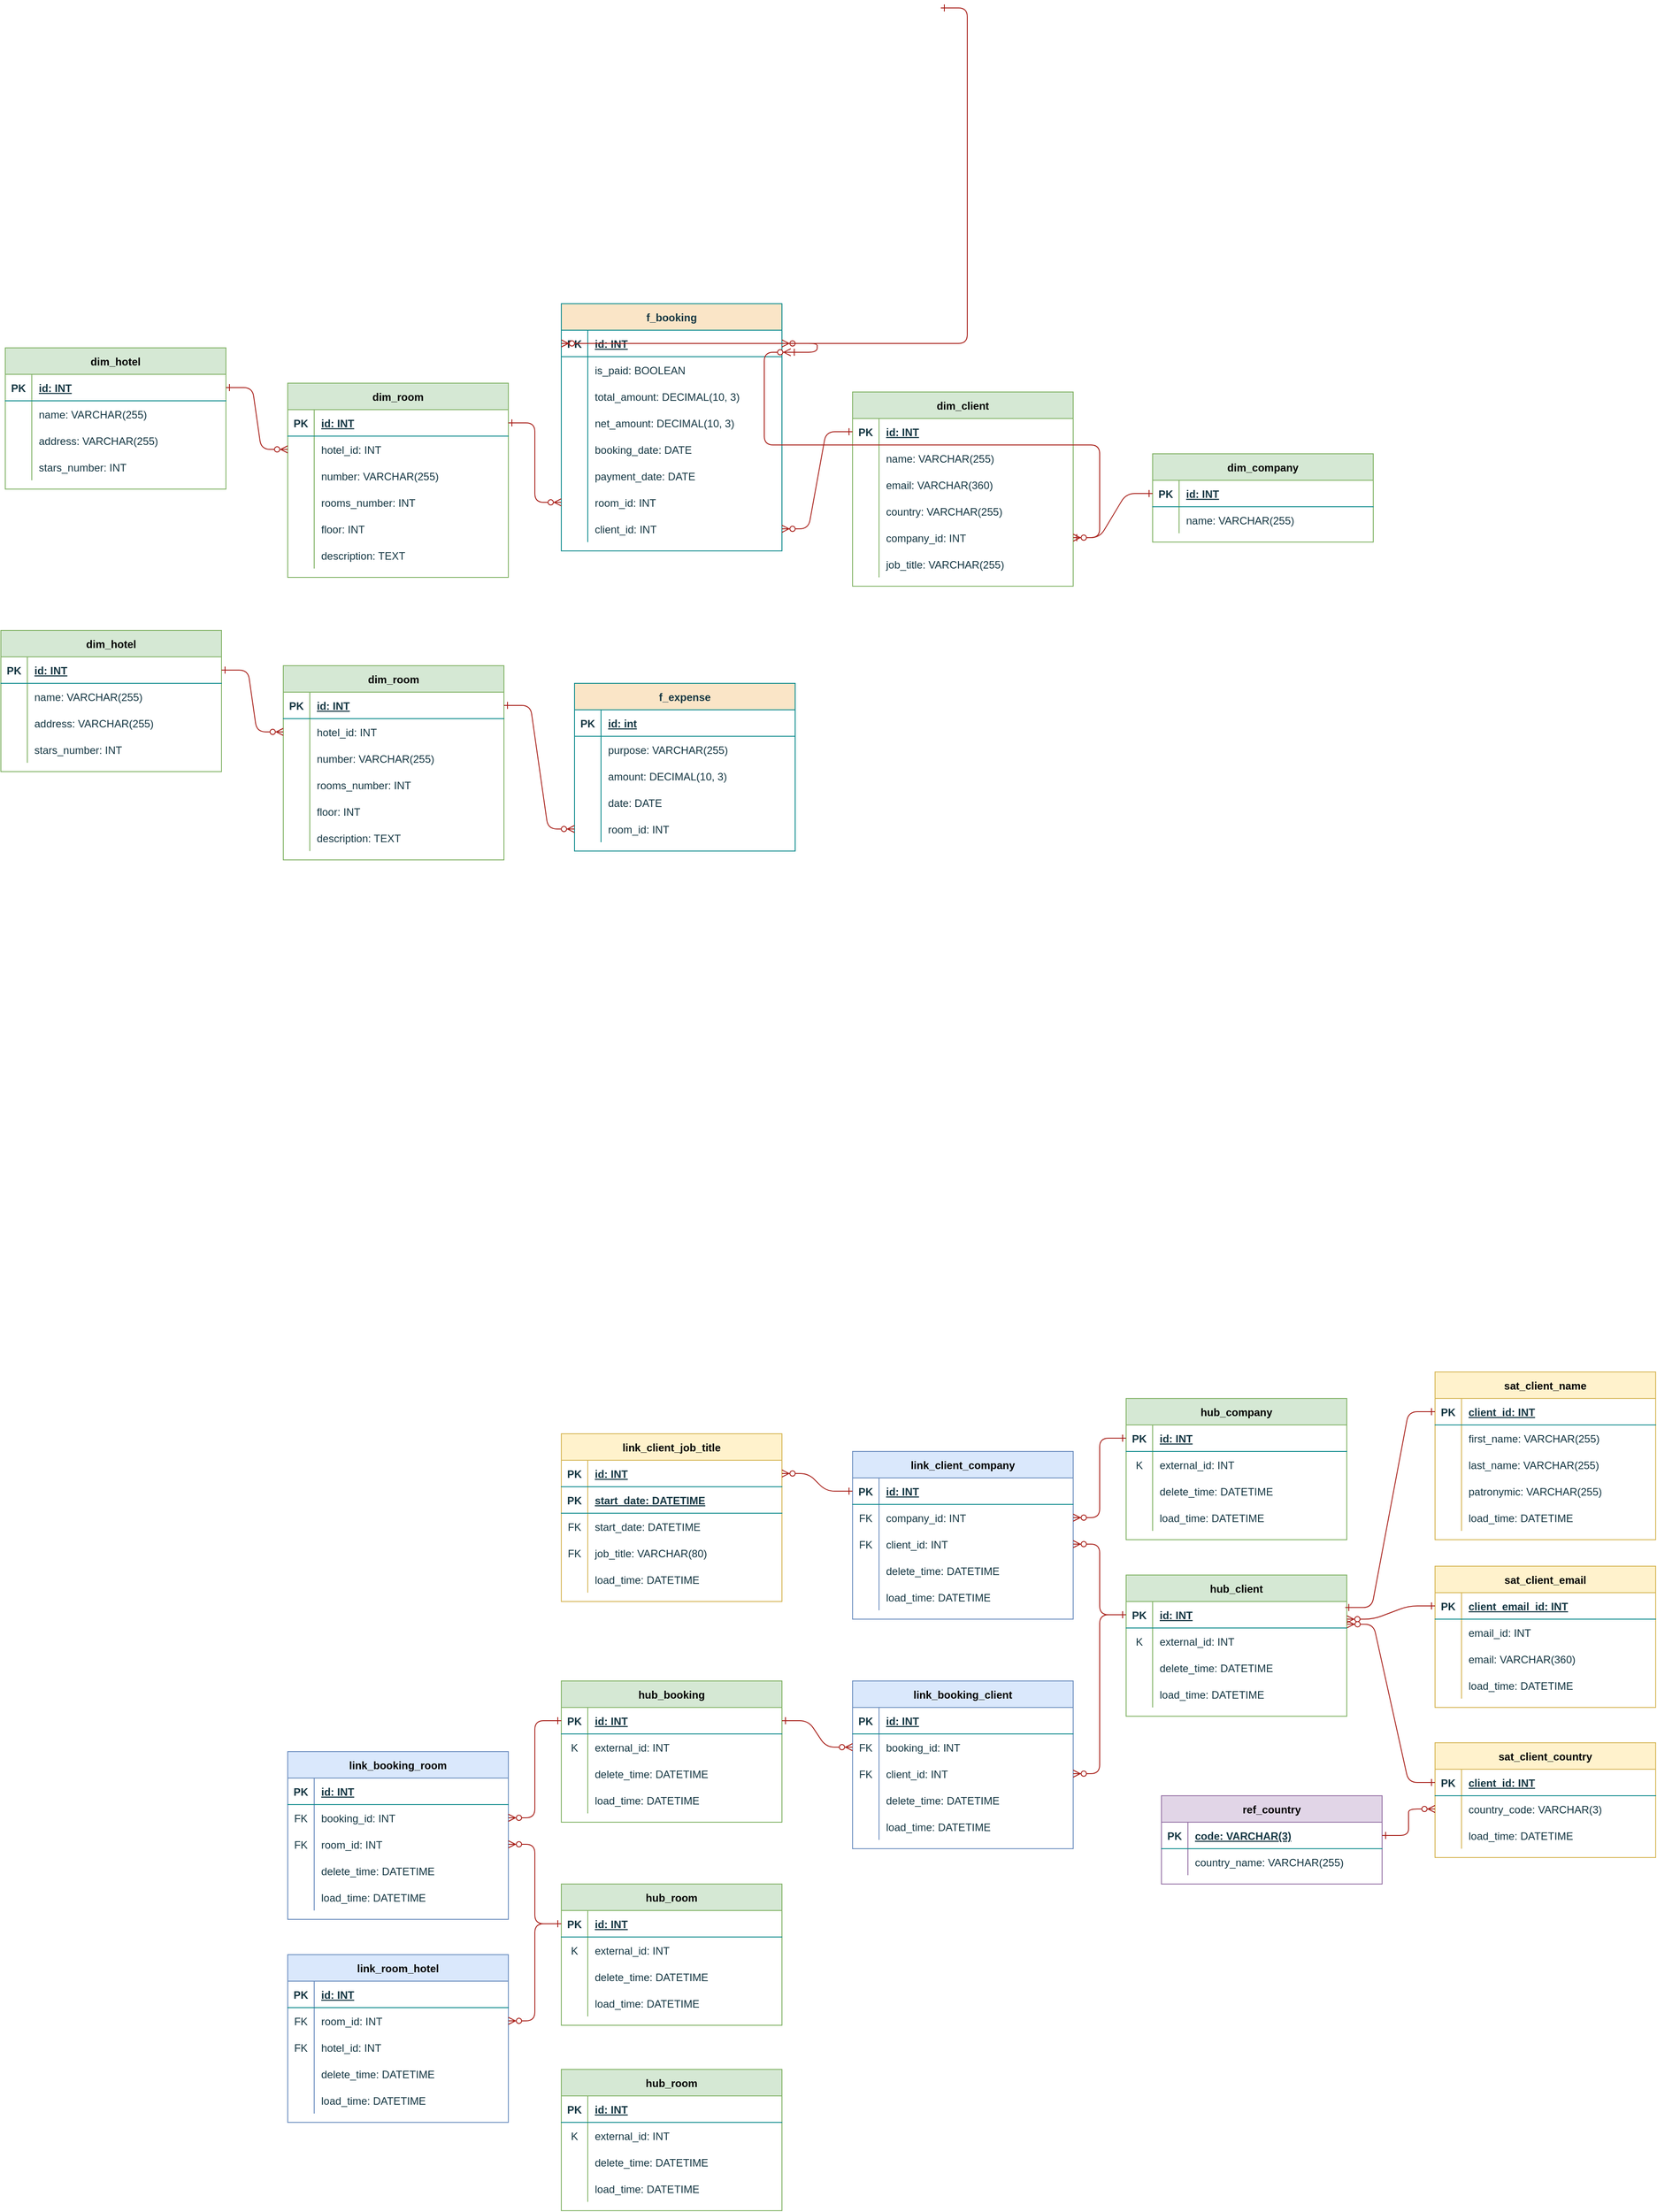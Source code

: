 <mxfile version="21.3.2" type="github">
  <diagram id="R2lEEEUBdFMjLlhIrx00" name="Page-1">
    <mxGraphModel dx="2212" dy="775" grid="1" gridSize="10" guides="1" tooltips="1" connect="1" arrows="1" fold="1" page="1" pageScale="1" pageWidth="850" pageHeight="1100" math="0" shadow="0" extFonts="Permanent Marker^https://fonts.googleapis.com/css?family=Permanent+Marker">
      <root>
        <mxCell id="0" />
        <mxCell id="1" parent="0" />
        <mxCell id="NWBuwYmIIKWmuOXDOrL8-1" value="f_booking" style="shape=table;startSize=30;container=1;collapsible=1;childLayout=tableLayout;fixedRows=1;rowLines=0;fontStyle=1;align=center;resizeLast=1;labelBackgroundColor=none;fillColor=#FAE5C7;strokeColor=#0F8B8D;fontColor=#143642;" vertex="1" parent="1">
          <mxGeometry x="280" y="510" width="250" height="280" as="geometry" />
        </mxCell>
        <mxCell id="NWBuwYmIIKWmuOXDOrL8-2" value="" style="shape=partialRectangle;collapsible=0;dropTarget=0;pointerEvents=0;fillColor=none;points=[[0,0.5],[1,0.5]];portConstraint=eastwest;top=0;left=0;right=0;bottom=1;labelBackgroundColor=none;strokeColor=#0F8B8D;fontColor=#143642;" vertex="1" parent="NWBuwYmIIKWmuOXDOrL8-1">
          <mxGeometry y="30" width="250" height="30" as="geometry" />
        </mxCell>
        <mxCell id="NWBuwYmIIKWmuOXDOrL8-3" value="PK" style="shape=partialRectangle;overflow=hidden;connectable=0;fillColor=none;top=0;left=0;bottom=0;right=0;fontStyle=1;labelBackgroundColor=none;strokeColor=#0F8B8D;fontColor=#143642;" vertex="1" parent="NWBuwYmIIKWmuOXDOrL8-2">
          <mxGeometry width="30" height="30" as="geometry">
            <mxRectangle width="30" height="30" as="alternateBounds" />
          </mxGeometry>
        </mxCell>
        <mxCell id="NWBuwYmIIKWmuOXDOrL8-4" value="id: INT" style="shape=partialRectangle;overflow=hidden;connectable=0;fillColor=none;top=0;left=0;bottom=0;right=0;align=left;spacingLeft=6;fontStyle=5;labelBackgroundColor=none;strokeColor=#0F8B8D;fontColor=#143642;" vertex="1" parent="NWBuwYmIIKWmuOXDOrL8-2">
          <mxGeometry x="30" width="220" height="30" as="geometry">
            <mxRectangle width="220" height="30" as="alternateBounds" />
          </mxGeometry>
        </mxCell>
        <mxCell id="NWBuwYmIIKWmuOXDOrL8-5" value="" style="shape=partialRectangle;collapsible=0;dropTarget=0;pointerEvents=0;fillColor=none;points=[[0,0.5],[1,0.5]];portConstraint=eastwest;top=0;left=0;right=0;bottom=0;labelBackgroundColor=none;strokeColor=#0F8B8D;fontColor=#143642;" vertex="1" parent="NWBuwYmIIKWmuOXDOrL8-1">
          <mxGeometry y="60" width="250" height="30" as="geometry" />
        </mxCell>
        <mxCell id="NWBuwYmIIKWmuOXDOrL8-6" value="" style="shape=partialRectangle;overflow=hidden;connectable=0;fillColor=none;top=0;left=0;bottom=0;right=0;labelBackgroundColor=none;strokeColor=#0F8B8D;fontColor=#143642;" vertex="1" parent="NWBuwYmIIKWmuOXDOrL8-5">
          <mxGeometry width="30" height="30" as="geometry">
            <mxRectangle width="30" height="30" as="alternateBounds" />
          </mxGeometry>
        </mxCell>
        <mxCell id="NWBuwYmIIKWmuOXDOrL8-7" value="is_paid: BOOLEAN" style="shape=partialRectangle;overflow=hidden;connectable=0;fillColor=none;top=0;left=0;bottom=0;right=0;align=left;spacingLeft=6;labelBackgroundColor=none;strokeColor=#0F8B8D;fontColor=#143642;verticalAlign=middle;" vertex="1" parent="NWBuwYmIIKWmuOXDOrL8-5">
          <mxGeometry x="30" width="220" height="30" as="geometry">
            <mxRectangle width="220" height="30" as="alternateBounds" />
          </mxGeometry>
        </mxCell>
        <mxCell id="NWBuwYmIIKWmuOXDOrL8-8" value="" style="shape=partialRectangle;collapsible=0;dropTarget=0;pointerEvents=0;fillColor=none;points=[[0,0.5],[1,0.5]];portConstraint=eastwest;top=0;left=0;right=0;bottom=0;labelBackgroundColor=none;strokeColor=#0F8B8D;fontColor=#143642;" vertex="1" parent="NWBuwYmIIKWmuOXDOrL8-1">
          <mxGeometry y="90" width="250" height="30" as="geometry" />
        </mxCell>
        <mxCell id="NWBuwYmIIKWmuOXDOrL8-9" value="" style="shape=partialRectangle;overflow=hidden;connectable=0;fillColor=none;top=0;left=0;bottom=0;right=0;labelBackgroundColor=none;strokeColor=#0F8B8D;fontColor=#143642;" vertex="1" parent="NWBuwYmIIKWmuOXDOrL8-8">
          <mxGeometry width="30" height="30" as="geometry">
            <mxRectangle width="30" height="30" as="alternateBounds" />
          </mxGeometry>
        </mxCell>
        <mxCell id="NWBuwYmIIKWmuOXDOrL8-10" value="total_amount: DECIMAL(10, 3)" style="shape=partialRectangle;overflow=hidden;connectable=0;fillColor=none;top=0;left=0;bottom=0;right=0;align=left;spacingLeft=6;labelBackgroundColor=none;strokeColor=#0F8B8D;fontColor=#143642;" vertex="1" parent="NWBuwYmIIKWmuOXDOrL8-8">
          <mxGeometry x="30" width="220" height="30" as="geometry">
            <mxRectangle width="220" height="30" as="alternateBounds" />
          </mxGeometry>
        </mxCell>
        <mxCell id="NWBuwYmIIKWmuOXDOrL8-11" style="shape=partialRectangle;collapsible=0;dropTarget=0;pointerEvents=0;fillColor=none;points=[[0,0.5],[1,0.5]];portConstraint=eastwest;top=0;left=0;right=0;bottom=0;labelBackgroundColor=none;strokeColor=#0F8B8D;fontColor=#143642;" vertex="1" parent="NWBuwYmIIKWmuOXDOrL8-1">
          <mxGeometry y="120" width="250" height="30" as="geometry" />
        </mxCell>
        <mxCell id="NWBuwYmIIKWmuOXDOrL8-12" style="shape=partialRectangle;overflow=hidden;connectable=0;fillColor=none;top=0;left=0;bottom=0;right=0;labelBackgroundColor=none;strokeColor=#0F8B8D;fontColor=#143642;" vertex="1" parent="NWBuwYmIIKWmuOXDOrL8-11">
          <mxGeometry width="30" height="30" as="geometry">
            <mxRectangle width="30" height="30" as="alternateBounds" />
          </mxGeometry>
        </mxCell>
        <mxCell id="NWBuwYmIIKWmuOXDOrL8-13" value="net_amount: DECIMAL(10, 3)" style="shape=partialRectangle;overflow=hidden;connectable=0;fillColor=none;top=0;left=0;bottom=0;right=0;align=left;spacingLeft=6;labelBackgroundColor=none;strokeColor=#0F8B8D;fontColor=#143642;" vertex="1" parent="NWBuwYmIIKWmuOXDOrL8-11">
          <mxGeometry x="30" width="220" height="30" as="geometry">
            <mxRectangle width="220" height="30" as="alternateBounds" />
          </mxGeometry>
        </mxCell>
        <mxCell id="NWBuwYmIIKWmuOXDOrL8-14" style="shape=partialRectangle;collapsible=0;dropTarget=0;pointerEvents=0;fillColor=none;points=[[0,0.5],[1,0.5]];portConstraint=eastwest;top=0;left=0;right=0;bottom=0;labelBackgroundColor=none;strokeColor=#0F8B8D;fontColor=#143642;" vertex="1" parent="NWBuwYmIIKWmuOXDOrL8-1">
          <mxGeometry y="150" width="250" height="30" as="geometry" />
        </mxCell>
        <mxCell id="NWBuwYmIIKWmuOXDOrL8-15" style="shape=partialRectangle;overflow=hidden;connectable=0;fillColor=none;top=0;left=0;bottom=0;right=0;labelBackgroundColor=none;strokeColor=#0F8B8D;fontColor=#143642;" vertex="1" parent="NWBuwYmIIKWmuOXDOrL8-14">
          <mxGeometry width="30" height="30" as="geometry">
            <mxRectangle width="30" height="30" as="alternateBounds" />
          </mxGeometry>
        </mxCell>
        <mxCell id="NWBuwYmIIKWmuOXDOrL8-16" value="booking_date: DATE" style="shape=partialRectangle;overflow=hidden;connectable=0;fillColor=none;top=0;left=0;bottom=0;right=0;align=left;spacingLeft=6;labelBackgroundColor=none;strokeColor=#0F8B8D;fontColor=#143642;" vertex="1" parent="NWBuwYmIIKWmuOXDOrL8-14">
          <mxGeometry x="30" width="220" height="30" as="geometry">
            <mxRectangle width="220" height="30" as="alternateBounds" />
          </mxGeometry>
        </mxCell>
        <mxCell id="NWBuwYmIIKWmuOXDOrL8-17" style="shape=partialRectangle;collapsible=0;dropTarget=0;pointerEvents=0;fillColor=none;points=[[0,0.5],[1,0.5]];portConstraint=eastwest;top=0;left=0;right=0;bottom=0;labelBackgroundColor=none;strokeColor=#0F8B8D;fontColor=#143642;" vertex="1" parent="NWBuwYmIIKWmuOXDOrL8-1">
          <mxGeometry y="180" width="250" height="30" as="geometry" />
        </mxCell>
        <mxCell id="NWBuwYmIIKWmuOXDOrL8-18" style="shape=partialRectangle;overflow=hidden;connectable=0;fillColor=none;top=0;left=0;bottom=0;right=0;labelBackgroundColor=none;strokeColor=#0F8B8D;fontColor=#143642;" vertex="1" parent="NWBuwYmIIKWmuOXDOrL8-17">
          <mxGeometry width="30" height="30" as="geometry">
            <mxRectangle width="30" height="30" as="alternateBounds" />
          </mxGeometry>
        </mxCell>
        <mxCell id="NWBuwYmIIKWmuOXDOrL8-19" value="payment_date: DATE" style="shape=partialRectangle;overflow=hidden;connectable=0;fillColor=none;top=0;left=0;bottom=0;right=0;align=left;spacingLeft=6;labelBackgroundColor=none;strokeColor=#0F8B8D;fontColor=#143642;" vertex="1" parent="NWBuwYmIIKWmuOXDOrL8-17">
          <mxGeometry x="30" width="220" height="30" as="geometry">
            <mxRectangle width="220" height="30" as="alternateBounds" />
          </mxGeometry>
        </mxCell>
        <mxCell id="NWBuwYmIIKWmuOXDOrL8-133" style="shape=partialRectangle;collapsible=0;dropTarget=0;pointerEvents=0;fillColor=none;points=[[0,0.5],[1,0.5]];portConstraint=eastwest;top=0;left=0;right=0;bottom=0;labelBackgroundColor=none;strokeColor=#0F8B8D;fontColor=#143642;" vertex="1" parent="NWBuwYmIIKWmuOXDOrL8-1">
          <mxGeometry y="210" width="250" height="30" as="geometry" />
        </mxCell>
        <mxCell id="NWBuwYmIIKWmuOXDOrL8-134" style="shape=partialRectangle;overflow=hidden;connectable=0;fillColor=none;top=0;left=0;bottom=0;right=0;labelBackgroundColor=none;strokeColor=#0F8B8D;fontColor=#143642;" vertex="1" parent="NWBuwYmIIKWmuOXDOrL8-133">
          <mxGeometry width="30" height="30" as="geometry">
            <mxRectangle width="30" height="30" as="alternateBounds" />
          </mxGeometry>
        </mxCell>
        <mxCell id="NWBuwYmIIKWmuOXDOrL8-135" value="room_id: INT" style="shape=partialRectangle;overflow=hidden;connectable=0;fillColor=none;top=0;left=0;bottom=0;right=0;align=left;spacingLeft=6;labelBackgroundColor=none;strokeColor=#0F8B8D;fontColor=#143642;" vertex="1" parent="NWBuwYmIIKWmuOXDOrL8-133">
          <mxGeometry x="30" width="220" height="30" as="geometry">
            <mxRectangle width="220" height="30" as="alternateBounds" />
          </mxGeometry>
        </mxCell>
        <mxCell id="NWBuwYmIIKWmuOXDOrL8-130" style="shape=partialRectangle;collapsible=0;dropTarget=0;pointerEvents=0;fillColor=none;points=[[0,0.5],[1,0.5]];portConstraint=eastwest;top=0;left=0;right=0;bottom=0;labelBackgroundColor=none;strokeColor=#0F8B8D;fontColor=#143642;" vertex="1" parent="NWBuwYmIIKWmuOXDOrL8-1">
          <mxGeometry y="240" width="250" height="30" as="geometry" />
        </mxCell>
        <mxCell id="NWBuwYmIIKWmuOXDOrL8-131" style="shape=partialRectangle;overflow=hidden;connectable=0;fillColor=none;top=0;left=0;bottom=0;right=0;labelBackgroundColor=none;strokeColor=#0F8B8D;fontColor=#143642;" vertex="1" parent="NWBuwYmIIKWmuOXDOrL8-130">
          <mxGeometry width="30" height="30" as="geometry">
            <mxRectangle width="30" height="30" as="alternateBounds" />
          </mxGeometry>
        </mxCell>
        <mxCell id="NWBuwYmIIKWmuOXDOrL8-132" value="client_id: INT" style="shape=partialRectangle;overflow=hidden;connectable=0;fillColor=none;top=0;left=0;bottom=0;right=0;align=left;spacingLeft=6;labelBackgroundColor=none;strokeColor=#0F8B8D;fontColor=#143642;" vertex="1" parent="NWBuwYmIIKWmuOXDOrL8-130">
          <mxGeometry x="30" width="220" height="30" as="geometry">
            <mxRectangle width="220" height="30" as="alternateBounds" />
          </mxGeometry>
        </mxCell>
        <mxCell id="NWBuwYmIIKWmuOXDOrL8-20" value="f_expense" style="shape=table;startSize=30;container=1;collapsible=1;childLayout=tableLayout;fixedRows=1;rowLines=0;fontStyle=1;align=center;resizeLast=1;labelBackgroundColor=none;fillColor=#FAE5C7;strokeColor=#0F8B8D;fontColor=#143642;" vertex="1" parent="1">
          <mxGeometry x="295" y="940" width="250" height="190" as="geometry" />
        </mxCell>
        <mxCell id="NWBuwYmIIKWmuOXDOrL8-21" value="" style="shape=partialRectangle;collapsible=0;dropTarget=0;pointerEvents=0;fillColor=none;points=[[0,0.5],[1,0.5]];portConstraint=eastwest;top=0;left=0;right=0;bottom=1;labelBackgroundColor=none;strokeColor=#0F8B8D;fontColor=#143642;" vertex="1" parent="NWBuwYmIIKWmuOXDOrL8-20">
          <mxGeometry y="30" width="250" height="30" as="geometry" />
        </mxCell>
        <mxCell id="NWBuwYmIIKWmuOXDOrL8-22" value="PK" style="shape=partialRectangle;overflow=hidden;connectable=0;fillColor=none;top=0;left=0;bottom=0;right=0;fontStyle=1;labelBackgroundColor=none;strokeColor=#0F8B8D;fontColor=#143642;" vertex="1" parent="NWBuwYmIIKWmuOXDOrL8-21">
          <mxGeometry width="30" height="30" as="geometry">
            <mxRectangle width="30" height="30" as="alternateBounds" />
          </mxGeometry>
        </mxCell>
        <mxCell id="NWBuwYmIIKWmuOXDOrL8-23" value="id: int" style="shape=partialRectangle;overflow=hidden;connectable=0;fillColor=none;top=0;left=0;bottom=0;right=0;align=left;spacingLeft=6;fontStyle=5;labelBackgroundColor=none;strokeColor=#0F8B8D;fontColor=#143642;" vertex="1" parent="NWBuwYmIIKWmuOXDOrL8-21">
          <mxGeometry x="30" width="220" height="30" as="geometry">
            <mxRectangle width="220" height="30" as="alternateBounds" />
          </mxGeometry>
        </mxCell>
        <mxCell id="NWBuwYmIIKWmuOXDOrL8-24" value="" style="shape=partialRectangle;collapsible=0;dropTarget=0;pointerEvents=0;fillColor=none;points=[[0,0.5],[1,0.5]];portConstraint=eastwest;top=0;left=0;right=0;bottom=0;labelBackgroundColor=none;strokeColor=#0F8B8D;fontColor=#143642;" vertex="1" parent="NWBuwYmIIKWmuOXDOrL8-20">
          <mxGeometry y="60" width="250" height="30" as="geometry" />
        </mxCell>
        <mxCell id="NWBuwYmIIKWmuOXDOrL8-25" value="" style="shape=partialRectangle;overflow=hidden;connectable=0;fillColor=none;top=0;left=0;bottom=0;right=0;labelBackgroundColor=none;strokeColor=#0F8B8D;fontColor=#143642;" vertex="1" parent="NWBuwYmIIKWmuOXDOrL8-24">
          <mxGeometry width="30" height="30" as="geometry">
            <mxRectangle width="30" height="30" as="alternateBounds" />
          </mxGeometry>
        </mxCell>
        <mxCell id="NWBuwYmIIKWmuOXDOrL8-26" value="purpose: VARCHAR(255)" style="shape=partialRectangle;overflow=hidden;connectable=0;fillColor=none;top=0;left=0;bottom=0;right=0;align=left;spacingLeft=6;labelBackgroundColor=none;strokeColor=#0F8B8D;fontColor=#143642;verticalAlign=middle;" vertex="1" parent="NWBuwYmIIKWmuOXDOrL8-24">
          <mxGeometry x="30" width="220" height="30" as="geometry">
            <mxRectangle width="220" height="30" as="alternateBounds" />
          </mxGeometry>
        </mxCell>
        <mxCell id="NWBuwYmIIKWmuOXDOrL8-27" value="" style="shape=partialRectangle;collapsible=0;dropTarget=0;pointerEvents=0;fillColor=none;points=[[0,0.5],[1,0.5]];portConstraint=eastwest;top=0;left=0;right=0;bottom=0;labelBackgroundColor=none;strokeColor=#0F8B8D;fontColor=#143642;" vertex="1" parent="NWBuwYmIIKWmuOXDOrL8-20">
          <mxGeometry y="90" width="250" height="30" as="geometry" />
        </mxCell>
        <mxCell id="NWBuwYmIIKWmuOXDOrL8-28" value="" style="shape=partialRectangle;overflow=hidden;connectable=0;fillColor=none;top=0;left=0;bottom=0;right=0;labelBackgroundColor=none;strokeColor=#0F8B8D;fontColor=#143642;" vertex="1" parent="NWBuwYmIIKWmuOXDOrL8-27">
          <mxGeometry width="30" height="30" as="geometry">
            <mxRectangle width="30" height="30" as="alternateBounds" />
          </mxGeometry>
        </mxCell>
        <mxCell id="NWBuwYmIIKWmuOXDOrL8-29" value="amount: DECIMAL(10, 3)" style="shape=partialRectangle;overflow=hidden;connectable=0;fillColor=none;top=0;left=0;bottom=0;right=0;align=left;spacingLeft=6;labelBackgroundColor=none;strokeColor=#0F8B8D;fontColor=#143642;" vertex="1" parent="NWBuwYmIIKWmuOXDOrL8-27">
          <mxGeometry x="30" width="220" height="30" as="geometry">
            <mxRectangle width="220" height="30" as="alternateBounds" />
          </mxGeometry>
        </mxCell>
        <mxCell id="NWBuwYmIIKWmuOXDOrL8-33" style="shape=partialRectangle;collapsible=0;dropTarget=0;pointerEvents=0;fillColor=none;points=[[0,0.5],[1,0.5]];portConstraint=eastwest;top=0;left=0;right=0;bottom=0;labelBackgroundColor=none;strokeColor=#0F8B8D;fontColor=#143642;" vertex="1" parent="NWBuwYmIIKWmuOXDOrL8-20">
          <mxGeometry y="120" width="250" height="30" as="geometry" />
        </mxCell>
        <mxCell id="NWBuwYmIIKWmuOXDOrL8-34" style="shape=partialRectangle;overflow=hidden;connectable=0;fillColor=none;top=0;left=0;bottom=0;right=0;labelBackgroundColor=none;strokeColor=#0F8B8D;fontColor=#143642;" vertex="1" parent="NWBuwYmIIKWmuOXDOrL8-33">
          <mxGeometry width="30" height="30" as="geometry">
            <mxRectangle width="30" height="30" as="alternateBounds" />
          </mxGeometry>
        </mxCell>
        <mxCell id="NWBuwYmIIKWmuOXDOrL8-35" value="date: DATE" style="shape=partialRectangle;overflow=hidden;connectable=0;fillColor=none;top=0;left=0;bottom=0;right=0;align=left;spacingLeft=6;labelBackgroundColor=none;strokeColor=#0F8B8D;fontColor=#143642;" vertex="1" parent="NWBuwYmIIKWmuOXDOrL8-33">
          <mxGeometry x="30" width="220" height="30" as="geometry">
            <mxRectangle width="220" height="30" as="alternateBounds" />
          </mxGeometry>
        </mxCell>
        <mxCell id="NWBuwYmIIKWmuOXDOrL8-172" style="shape=partialRectangle;collapsible=0;dropTarget=0;pointerEvents=0;fillColor=none;points=[[0,0.5],[1,0.5]];portConstraint=eastwest;top=0;left=0;right=0;bottom=0;labelBackgroundColor=none;strokeColor=#0F8B8D;fontColor=#143642;" vertex="1" parent="NWBuwYmIIKWmuOXDOrL8-20">
          <mxGeometry y="150" width="250" height="30" as="geometry" />
        </mxCell>
        <mxCell id="NWBuwYmIIKWmuOXDOrL8-173" style="shape=partialRectangle;overflow=hidden;connectable=0;fillColor=none;top=0;left=0;bottom=0;right=0;labelBackgroundColor=none;strokeColor=#0F8B8D;fontColor=#143642;" vertex="1" parent="NWBuwYmIIKWmuOXDOrL8-172">
          <mxGeometry width="30" height="30" as="geometry">
            <mxRectangle width="30" height="30" as="alternateBounds" />
          </mxGeometry>
        </mxCell>
        <mxCell id="NWBuwYmIIKWmuOXDOrL8-174" value="room_id: INT" style="shape=partialRectangle;overflow=hidden;connectable=0;fillColor=none;top=0;left=0;bottom=0;right=0;align=left;spacingLeft=6;labelBackgroundColor=none;strokeColor=#0F8B8D;fontColor=#143642;" vertex="1" parent="NWBuwYmIIKWmuOXDOrL8-172">
          <mxGeometry x="30" width="220" height="30" as="geometry">
            <mxRectangle width="220" height="30" as="alternateBounds" />
          </mxGeometry>
        </mxCell>
        <mxCell id="NWBuwYmIIKWmuOXDOrL8-39" value="dim_client" style="shape=table;startSize=30;container=1;collapsible=1;childLayout=tableLayout;fixedRows=1;rowLines=0;fontStyle=1;align=center;resizeLast=1;labelBackgroundColor=none;fillColor=#d5e8d4;strokeColor=#82b366;" vertex="1" parent="1">
          <mxGeometry x="610" y="610" width="250" height="220" as="geometry" />
        </mxCell>
        <mxCell id="NWBuwYmIIKWmuOXDOrL8-40" value="" style="shape=partialRectangle;collapsible=0;dropTarget=0;pointerEvents=0;fillColor=none;points=[[0,0.5],[1,0.5]];portConstraint=eastwest;top=0;left=0;right=0;bottom=1;labelBackgroundColor=none;strokeColor=#0F8B8D;fontColor=#143642;" vertex="1" parent="NWBuwYmIIKWmuOXDOrL8-39">
          <mxGeometry y="30" width="250" height="30" as="geometry" />
        </mxCell>
        <mxCell id="NWBuwYmIIKWmuOXDOrL8-41" value="PK" style="shape=partialRectangle;overflow=hidden;connectable=0;fillColor=none;top=0;left=0;bottom=0;right=0;fontStyle=1;labelBackgroundColor=none;strokeColor=#0F8B8D;fontColor=#143642;" vertex="1" parent="NWBuwYmIIKWmuOXDOrL8-40">
          <mxGeometry width="30" height="30" as="geometry">
            <mxRectangle width="30" height="30" as="alternateBounds" />
          </mxGeometry>
        </mxCell>
        <mxCell id="NWBuwYmIIKWmuOXDOrL8-42" value="id: INT" style="shape=partialRectangle;overflow=hidden;connectable=0;fillColor=none;top=0;left=0;bottom=0;right=0;align=left;spacingLeft=6;fontStyle=5;labelBackgroundColor=none;strokeColor=#0F8B8D;fontColor=#143642;" vertex="1" parent="NWBuwYmIIKWmuOXDOrL8-40">
          <mxGeometry x="30" width="220" height="30" as="geometry">
            <mxRectangle width="220" height="30" as="alternateBounds" />
          </mxGeometry>
        </mxCell>
        <mxCell id="NWBuwYmIIKWmuOXDOrL8-58" style="shape=partialRectangle;collapsible=0;dropTarget=0;pointerEvents=0;fillColor=none;points=[[0,0.5],[1,0.5]];portConstraint=eastwest;top=0;left=0;right=0;bottom=0;labelBackgroundColor=none;strokeColor=#0F8B8D;fontColor=#143642;" vertex="1" parent="NWBuwYmIIKWmuOXDOrL8-39">
          <mxGeometry y="60" width="250" height="30" as="geometry" />
        </mxCell>
        <mxCell id="NWBuwYmIIKWmuOXDOrL8-59" style="shape=partialRectangle;overflow=hidden;connectable=0;fillColor=none;top=0;left=0;bottom=0;right=0;labelBackgroundColor=none;strokeColor=#0F8B8D;fontColor=#143642;" vertex="1" parent="NWBuwYmIIKWmuOXDOrL8-58">
          <mxGeometry width="30" height="30" as="geometry">
            <mxRectangle width="30" height="30" as="alternateBounds" />
          </mxGeometry>
        </mxCell>
        <mxCell id="NWBuwYmIIKWmuOXDOrL8-60" value="name: VARCHAR(255)" style="shape=partialRectangle;overflow=hidden;connectable=0;fillColor=none;top=0;left=0;bottom=0;right=0;align=left;spacingLeft=6;labelBackgroundColor=none;strokeColor=#0F8B8D;fontColor=#143642;verticalAlign=middle;" vertex="1" parent="NWBuwYmIIKWmuOXDOrL8-58">
          <mxGeometry x="30" width="220" height="30" as="geometry">
            <mxRectangle width="220" height="30" as="alternateBounds" />
          </mxGeometry>
        </mxCell>
        <mxCell id="NWBuwYmIIKWmuOXDOrL8-43" value="" style="shape=partialRectangle;collapsible=0;dropTarget=0;pointerEvents=0;fillColor=none;points=[[0,0.5],[1,0.5]];portConstraint=eastwest;top=0;left=0;right=0;bottom=0;labelBackgroundColor=none;strokeColor=#0F8B8D;fontColor=#143642;" vertex="1" parent="NWBuwYmIIKWmuOXDOrL8-39">
          <mxGeometry y="90" width="250" height="30" as="geometry" />
        </mxCell>
        <mxCell id="NWBuwYmIIKWmuOXDOrL8-44" value="" style="shape=partialRectangle;overflow=hidden;connectable=0;fillColor=none;top=0;left=0;bottom=0;right=0;labelBackgroundColor=none;strokeColor=#0F8B8D;fontColor=#143642;" vertex="1" parent="NWBuwYmIIKWmuOXDOrL8-43">
          <mxGeometry width="30" height="30" as="geometry">
            <mxRectangle width="30" height="30" as="alternateBounds" />
          </mxGeometry>
        </mxCell>
        <mxCell id="NWBuwYmIIKWmuOXDOrL8-45" value="email: VARCHAR(360)" style="shape=partialRectangle;overflow=hidden;connectable=0;fillColor=none;top=0;left=0;bottom=0;right=0;align=left;spacingLeft=6;labelBackgroundColor=none;strokeColor=#0F8B8D;fontColor=#143642;verticalAlign=middle;" vertex="1" parent="NWBuwYmIIKWmuOXDOrL8-43">
          <mxGeometry x="30" width="220" height="30" as="geometry">
            <mxRectangle width="220" height="30" as="alternateBounds" />
          </mxGeometry>
        </mxCell>
        <mxCell id="NWBuwYmIIKWmuOXDOrL8-46" value="" style="shape=partialRectangle;collapsible=0;dropTarget=0;pointerEvents=0;fillColor=none;points=[[0,0.5],[1,0.5]];portConstraint=eastwest;top=0;left=0;right=0;bottom=0;labelBackgroundColor=none;strokeColor=#0F8B8D;fontColor=#143642;" vertex="1" parent="NWBuwYmIIKWmuOXDOrL8-39">
          <mxGeometry y="120" width="250" height="30" as="geometry" />
        </mxCell>
        <mxCell id="NWBuwYmIIKWmuOXDOrL8-47" value="" style="shape=partialRectangle;overflow=hidden;connectable=0;fillColor=none;top=0;left=0;bottom=0;right=0;labelBackgroundColor=none;strokeColor=#0F8B8D;fontColor=#143642;" vertex="1" parent="NWBuwYmIIKWmuOXDOrL8-46">
          <mxGeometry width="30" height="30" as="geometry">
            <mxRectangle width="30" height="30" as="alternateBounds" />
          </mxGeometry>
        </mxCell>
        <mxCell id="NWBuwYmIIKWmuOXDOrL8-48" value="country: VARCHAR(255)" style="shape=partialRectangle;overflow=hidden;connectable=0;fillColor=none;top=0;left=0;bottom=0;right=0;align=left;spacingLeft=6;labelBackgroundColor=none;strokeColor=#0F8B8D;fontColor=#143642;" vertex="1" parent="NWBuwYmIIKWmuOXDOrL8-46">
          <mxGeometry x="30" width="220" height="30" as="geometry">
            <mxRectangle width="220" height="30" as="alternateBounds" />
          </mxGeometry>
        </mxCell>
        <mxCell id="NWBuwYmIIKWmuOXDOrL8-49" style="shape=partialRectangle;collapsible=0;dropTarget=0;pointerEvents=0;fillColor=none;points=[[0,0.5],[1,0.5]];portConstraint=eastwest;top=0;left=0;right=0;bottom=0;labelBackgroundColor=none;strokeColor=#0F8B8D;fontColor=#143642;" vertex="1" parent="NWBuwYmIIKWmuOXDOrL8-39">
          <mxGeometry y="150" width="250" height="30" as="geometry" />
        </mxCell>
        <mxCell id="NWBuwYmIIKWmuOXDOrL8-50" style="shape=partialRectangle;overflow=hidden;connectable=0;fillColor=none;top=0;left=0;bottom=0;right=0;labelBackgroundColor=none;strokeColor=#0F8B8D;fontColor=#143642;" vertex="1" parent="NWBuwYmIIKWmuOXDOrL8-49">
          <mxGeometry width="30" height="30" as="geometry">
            <mxRectangle width="30" height="30" as="alternateBounds" />
          </mxGeometry>
        </mxCell>
        <mxCell id="NWBuwYmIIKWmuOXDOrL8-51" value="company_id: INT" style="shape=partialRectangle;overflow=hidden;connectable=0;fillColor=none;top=0;left=0;bottom=0;right=0;align=left;spacingLeft=6;labelBackgroundColor=none;strokeColor=#0F8B8D;fontColor=#143642;" vertex="1" parent="NWBuwYmIIKWmuOXDOrL8-49">
          <mxGeometry x="30" width="220" height="30" as="geometry">
            <mxRectangle width="220" height="30" as="alternateBounds" />
          </mxGeometry>
        </mxCell>
        <mxCell id="NWBuwYmIIKWmuOXDOrL8-52" style="shape=partialRectangle;collapsible=0;dropTarget=0;pointerEvents=0;fillColor=none;points=[[0,0.5],[1,0.5]];portConstraint=eastwest;top=0;left=0;right=0;bottom=0;labelBackgroundColor=none;strokeColor=#0F8B8D;fontColor=#143642;" vertex="1" parent="NWBuwYmIIKWmuOXDOrL8-39">
          <mxGeometry y="180" width="250" height="30" as="geometry" />
        </mxCell>
        <mxCell id="NWBuwYmIIKWmuOXDOrL8-53" style="shape=partialRectangle;overflow=hidden;connectable=0;fillColor=none;top=0;left=0;bottom=0;right=0;labelBackgroundColor=none;strokeColor=#0F8B8D;fontColor=#143642;" vertex="1" parent="NWBuwYmIIKWmuOXDOrL8-52">
          <mxGeometry width="30" height="30" as="geometry">
            <mxRectangle width="30" height="30" as="alternateBounds" />
          </mxGeometry>
        </mxCell>
        <mxCell id="NWBuwYmIIKWmuOXDOrL8-54" value="job_title: VARCHAR(255)" style="shape=partialRectangle;overflow=hidden;connectable=0;fillColor=none;top=0;left=0;bottom=0;right=0;align=left;spacingLeft=6;labelBackgroundColor=none;strokeColor=#0F8B8D;fontColor=#143642;" vertex="1" parent="NWBuwYmIIKWmuOXDOrL8-52">
          <mxGeometry x="30" width="220" height="30" as="geometry">
            <mxRectangle width="220" height="30" as="alternateBounds" />
          </mxGeometry>
        </mxCell>
        <mxCell id="NWBuwYmIIKWmuOXDOrL8-65" value="dim_company" style="shape=table;startSize=30;container=1;collapsible=1;childLayout=tableLayout;fixedRows=1;rowLines=0;fontStyle=1;align=center;resizeLast=1;labelBackgroundColor=none;fillColor=#d5e8d4;strokeColor=#82b366;" vertex="1" parent="1">
          <mxGeometry x="950" y="680" width="250" height="100" as="geometry" />
        </mxCell>
        <mxCell id="NWBuwYmIIKWmuOXDOrL8-66" value="" style="shape=partialRectangle;collapsible=0;dropTarget=0;pointerEvents=0;fillColor=none;points=[[0,0.5],[1,0.5]];portConstraint=eastwest;top=0;left=0;right=0;bottom=1;labelBackgroundColor=none;strokeColor=#0F8B8D;fontColor=#143642;" vertex="1" parent="NWBuwYmIIKWmuOXDOrL8-65">
          <mxGeometry y="30" width="250" height="30" as="geometry" />
        </mxCell>
        <mxCell id="NWBuwYmIIKWmuOXDOrL8-67" value="PK" style="shape=partialRectangle;overflow=hidden;connectable=0;fillColor=none;top=0;left=0;bottom=0;right=0;fontStyle=1;labelBackgroundColor=none;strokeColor=#0F8B8D;fontColor=#143642;" vertex="1" parent="NWBuwYmIIKWmuOXDOrL8-66">
          <mxGeometry width="30" height="30" as="geometry">
            <mxRectangle width="30" height="30" as="alternateBounds" />
          </mxGeometry>
        </mxCell>
        <mxCell id="NWBuwYmIIKWmuOXDOrL8-68" value="id: INT" style="shape=partialRectangle;overflow=hidden;connectable=0;fillColor=none;top=0;left=0;bottom=0;right=0;align=left;spacingLeft=6;fontStyle=5;labelBackgroundColor=none;strokeColor=#0F8B8D;fontColor=#143642;" vertex="1" parent="NWBuwYmIIKWmuOXDOrL8-66">
          <mxGeometry x="30" width="220" height="30" as="geometry">
            <mxRectangle width="220" height="30" as="alternateBounds" />
          </mxGeometry>
        </mxCell>
        <mxCell id="NWBuwYmIIKWmuOXDOrL8-72" style="shape=partialRectangle;collapsible=0;dropTarget=0;pointerEvents=0;fillColor=none;points=[[0,0.5],[1,0.5]];portConstraint=eastwest;top=0;left=0;right=0;bottom=0;labelBackgroundColor=none;strokeColor=#0F8B8D;fontColor=#143642;" vertex="1" parent="NWBuwYmIIKWmuOXDOrL8-65">
          <mxGeometry y="60" width="250" height="30" as="geometry" />
        </mxCell>
        <mxCell id="NWBuwYmIIKWmuOXDOrL8-73" style="shape=partialRectangle;overflow=hidden;connectable=0;fillColor=none;top=0;left=0;bottom=0;right=0;labelBackgroundColor=none;strokeColor=#0F8B8D;fontColor=#143642;" vertex="1" parent="NWBuwYmIIKWmuOXDOrL8-72">
          <mxGeometry width="30" height="30" as="geometry">
            <mxRectangle width="30" height="30" as="alternateBounds" />
          </mxGeometry>
        </mxCell>
        <mxCell id="NWBuwYmIIKWmuOXDOrL8-74" value="name: VARCHAR(255)" style="shape=partialRectangle;overflow=hidden;connectable=0;fillColor=none;top=0;left=0;bottom=0;right=0;align=left;spacingLeft=6;labelBackgroundColor=none;strokeColor=#0F8B8D;fontColor=#143642;verticalAlign=middle;" vertex="1" parent="NWBuwYmIIKWmuOXDOrL8-72">
          <mxGeometry x="30" width="220" height="30" as="geometry">
            <mxRectangle width="220" height="30" as="alternateBounds" />
          </mxGeometry>
        </mxCell>
        <mxCell id="NWBuwYmIIKWmuOXDOrL8-61" value="" style="edgeStyle=entityRelationEdgeStyle;endArrow=ERzeroToMany;startArrow=ERone;endFill=1;startFill=0;labelBackgroundColor=none;strokeColor=#A8201A;fontColor=default;exitX=0;exitY=0.5;exitDx=0;exitDy=0;entryX=1;entryY=0.5;entryDx=0;entryDy=0;" edge="1" parent="1" source="NWBuwYmIIKWmuOXDOrL8-62" target="NWBuwYmIIKWmuOXDOrL8-2">
          <mxGeometry width="100" height="100" relative="1" as="geometry">
            <mxPoint x="710" y="175" as="sourcePoint" />
            <mxPoint x="710" y="365" as="targetPoint" />
          </mxGeometry>
        </mxCell>
        <mxCell id="NWBuwYmIIKWmuOXDOrL8-87" value="" style="edgeStyle=entityRelationEdgeStyle;endArrow=ERzeroToMany;startArrow=ERone;endFill=1;startFill=0;labelBackgroundColor=none;strokeColor=#A8201A;fontColor=default;entryX=0;entryY=0.5;entryDx=0;entryDy=0;" edge="1" parent="1" source="NWBuwYmIIKWmuOXDOrL8-49" target="NWBuwYmIIKWmuOXDOrL8-69">
          <mxGeometry width="100" height="100" relative="1" as="geometry">
            <mxPoint x="670" y="565" as="sourcePoint" />
            <mxPoint x="540" y="565" as="targetPoint" />
          </mxGeometry>
        </mxCell>
        <mxCell id="NWBuwYmIIKWmuOXDOrL8-89" value="" style="edgeStyle=entityRelationEdgeStyle;endArrow=ERzeroToMany;startArrow=ERone;endFill=1;startFill=0;labelBackgroundColor=none;strokeColor=#A8201A;fontColor=default;exitX=0;exitY=0.5;exitDx=0;exitDy=0;entryX=1;entryY=0.5;entryDx=0;entryDy=0;" edge="1" parent="1" source="NWBuwYmIIKWmuOXDOrL8-66" target="NWBuwYmIIKWmuOXDOrL8-49">
          <mxGeometry width="100" height="100" relative="1" as="geometry">
            <mxPoint x="540" y="565" as="sourcePoint" />
            <mxPoint x="670" y="595" as="targetPoint" />
          </mxGeometry>
        </mxCell>
        <mxCell id="NWBuwYmIIKWmuOXDOrL8-90" value="dim_room" style="shape=table;startSize=30;container=1;collapsible=1;childLayout=tableLayout;fixedRows=1;rowLines=0;fontStyle=1;align=center;resizeLast=1;labelBackgroundColor=none;fillColor=#d5e8d4;strokeColor=#82b366;" vertex="1" parent="1">
          <mxGeometry x="-30" y="600" width="250" height="220" as="geometry" />
        </mxCell>
        <mxCell id="NWBuwYmIIKWmuOXDOrL8-91" value="" style="shape=partialRectangle;collapsible=0;dropTarget=0;pointerEvents=0;fillColor=none;points=[[0,0.5],[1,0.5]];portConstraint=eastwest;top=0;left=0;right=0;bottom=1;labelBackgroundColor=none;strokeColor=#0F8B8D;fontColor=#143642;" vertex="1" parent="NWBuwYmIIKWmuOXDOrL8-90">
          <mxGeometry y="30" width="250" height="30" as="geometry" />
        </mxCell>
        <mxCell id="NWBuwYmIIKWmuOXDOrL8-92" value="PK" style="shape=partialRectangle;overflow=hidden;connectable=0;fillColor=none;top=0;left=0;bottom=0;right=0;fontStyle=1;labelBackgroundColor=none;strokeColor=#0F8B8D;fontColor=#143642;" vertex="1" parent="NWBuwYmIIKWmuOXDOrL8-91">
          <mxGeometry width="30" height="30" as="geometry">
            <mxRectangle width="30" height="30" as="alternateBounds" />
          </mxGeometry>
        </mxCell>
        <mxCell id="NWBuwYmIIKWmuOXDOrL8-93" value="id: INT" style="shape=partialRectangle;overflow=hidden;connectable=0;fillColor=none;top=0;left=0;bottom=0;right=0;align=left;spacingLeft=6;fontStyle=5;labelBackgroundColor=none;strokeColor=#0F8B8D;fontColor=#143642;" vertex="1" parent="NWBuwYmIIKWmuOXDOrL8-91">
          <mxGeometry x="30" width="220" height="30" as="geometry">
            <mxRectangle width="220" height="30" as="alternateBounds" />
          </mxGeometry>
        </mxCell>
        <mxCell id="NWBuwYmIIKWmuOXDOrL8-113" style="shape=partialRectangle;collapsible=0;dropTarget=0;pointerEvents=0;fillColor=none;points=[[0,0.5],[1,0.5]];portConstraint=eastwest;top=0;left=0;right=0;bottom=0;labelBackgroundColor=none;strokeColor=#0F8B8D;fontColor=#143642;" vertex="1" parent="NWBuwYmIIKWmuOXDOrL8-90">
          <mxGeometry y="60" width="250" height="30" as="geometry" />
        </mxCell>
        <mxCell id="NWBuwYmIIKWmuOXDOrL8-114" style="shape=partialRectangle;overflow=hidden;connectable=0;fillColor=none;top=0;left=0;bottom=0;right=0;labelBackgroundColor=none;strokeColor=#0F8B8D;fontColor=#143642;" vertex="1" parent="NWBuwYmIIKWmuOXDOrL8-113">
          <mxGeometry width="30" height="30" as="geometry">
            <mxRectangle width="30" height="30" as="alternateBounds" />
          </mxGeometry>
        </mxCell>
        <mxCell id="NWBuwYmIIKWmuOXDOrL8-115" value="hotel_id: INT" style="shape=partialRectangle;overflow=hidden;connectable=0;fillColor=none;top=0;left=0;bottom=0;right=0;align=left;spacingLeft=6;labelBackgroundColor=none;strokeColor=#0F8B8D;fontColor=#143642;verticalAlign=middle;" vertex="1" parent="NWBuwYmIIKWmuOXDOrL8-113">
          <mxGeometry x="30" width="220" height="30" as="geometry">
            <mxRectangle width="220" height="30" as="alternateBounds" />
          </mxGeometry>
        </mxCell>
        <mxCell id="NWBuwYmIIKWmuOXDOrL8-97" style="shape=partialRectangle;collapsible=0;dropTarget=0;pointerEvents=0;fillColor=none;points=[[0,0.5],[1,0.5]];portConstraint=eastwest;top=0;left=0;right=0;bottom=0;labelBackgroundColor=none;strokeColor=#0F8B8D;fontColor=#143642;" vertex="1" parent="NWBuwYmIIKWmuOXDOrL8-90">
          <mxGeometry y="90" width="250" height="30" as="geometry" />
        </mxCell>
        <mxCell id="NWBuwYmIIKWmuOXDOrL8-98" style="shape=partialRectangle;overflow=hidden;connectable=0;fillColor=none;top=0;left=0;bottom=0;right=0;labelBackgroundColor=none;strokeColor=#0F8B8D;fontColor=#143642;" vertex="1" parent="NWBuwYmIIKWmuOXDOrL8-97">
          <mxGeometry width="30" height="30" as="geometry">
            <mxRectangle width="30" height="30" as="alternateBounds" />
          </mxGeometry>
        </mxCell>
        <mxCell id="NWBuwYmIIKWmuOXDOrL8-99" value="number: VARCHAR(255)" style="shape=partialRectangle;overflow=hidden;connectable=0;fillColor=none;top=0;left=0;bottom=0;right=0;align=left;spacingLeft=6;labelBackgroundColor=none;strokeColor=#0F8B8D;fontColor=#143642;verticalAlign=middle;" vertex="1" parent="NWBuwYmIIKWmuOXDOrL8-97">
          <mxGeometry x="30" width="220" height="30" as="geometry">
            <mxRectangle width="220" height="30" as="alternateBounds" />
          </mxGeometry>
        </mxCell>
        <mxCell id="NWBuwYmIIKWmuOXDOrL8-100" value="" style="shape=partialRectangle;collapsible=0;dropTarget=0;pointerEvents=0;fillColor=none;points=[[0,0.5],[1,0.5]];portConstraint=eastwest;top=0;left=0;right=0;bottom=0;labelBackgroundColor=none;strokeColor=#0F8B8D;fontColor=#143642;" vertex="1" parent="NWBuwYmIIKWmuOXDOrL8-90">
          <mxGeometry y="120" width="250" height="30" as="geometry" />
        </mxCell>
        <mxCell id="NWBuwYmIIKWmuOXDOrL8-101" value="" style="shape=partialRectangle;overflow=hidden;connectable=0;fillColor=none;top=0;left=0;bottom=0;right=0;labelBackgroundColor=none;strokeColor=#0F8B8D;fontColor=#143642;" vertex="1" parent="NWBuwYmIIKWmuOXDOrL8-100">
          <mxGeometry width="30" height="30" as="geometry">
            <mxRectangle width="30" height="30" as="alternateBounds" />
          </mxGeometry>
        </mxCell>
        <mxCell id="NWBuwYmIIKWmuOXDOrL8-102" value="rooms_number: INT" style="shape=partialRectangle;overflow=hidden;connectable=0;fillColor=none;top=0;left=0;bottom=0;right=0;align=left;spacingLeft=6;labelBackgroundColor=none;strokeColor=#0F8B8D;fontColor=#143642;verticalAlign=middle;" vertex="1" parent="NWBuwYmIIKWmuOXDOrL8-100">
          <mxGeometry x="30" width="220" height="30" as="geometry">
            <mxRectangle width="220" height="30" as="alternateBounds" />
          </mxGeometry>
        </mxCell>
        <mxCell id="NWBuwYmIIKWmuOXDOrL8-103" value="" style="shape=partialRectangle;collapsible=0;dropTarget=0;pointerEvents=0;fillColor=none;points=[[0,0.5],[1,0.5]];portConstraint=eastwest;top=0;left=0;right=0;bottom=0;labelBackgroundColor=none;strokeColor=#0F8B8D;fontColor=#143642;" vertex="1" parent="NWBuwYmIIKWmuOXDOrL8-90">
          <mxGeometry y="150" width="250" height="30" as="geometry" />
        </mxCell>
        <mxCell id="NWBuwYmIIKWmuOXDOrL8-104" value="" style="shape=partialRectangle;overflow=hidden;connectable=0;fillColor=none;top=0;left=0;bottom=0;right=0;labelBackgroundColor=none;strokeColor=#0F8B8D;fontColor=#143642;" vertex="1" parent="NWBuwYmIIKWmuOXDOrL8-103">
          <mxGeometry width="30" height="30" as="geometry">
            <mxRectangle width="30" height="30" as="alternateBounds" />
          </mxGeometry>
        </mxCell>
        <mxCell id="NWBuwYmIIKWmuOXDOrL8-105" value="floor: INT" style="shape=partialRectangle;overflow=hidden;connectable=0;fillColor=none;top=0;left=0;bottom=0;right=0;align=left;spacingLeft=6;labelBackgroundColor=none;strokeColor=#0F8B8D;fontColor=#143642;" vertex="1" parent="NWBuwYmIIKWmuOXDOrL8-103">
          <mxGeometry x="30" width="220" height="30" as="geometry">
            <mxRectangle width="220" height="30" as="alternateBounds" />
          </mxGeometry>
        </mxCell>
        <mxCell id="NWBuwYmIIKWmuOXDOrL8-106" style="shape=partialRectangle;collapsible=0;dropTarget=0;pointerEvents=0;fillColor=none;points=[[0,0.5],[1,0.5]];portConstraint=eastwest;top=0;left=0;right=0;bottom=0;labelBackgroundColor=none;strokeColor=#0F8B8D;fontColor=#143642;" vertex="1" parent="NWBuwYmIIKWmuOXDOrL8-90">
          <mxGeometry y="180" width="250" height="30" as="geometry" />
        </mxCell>
        <mxCell id="NWBuwYmIIKWmuOXDOrL8-107" style="shape=partialRectangle;overflow=hidden;connectable=0;fillColor=none;top=0;left=0;bottom=0;right=0;labelBackgroundColor=none;strokeColor=#0F8B8D;fontColor=#143642;" vertex="1" parent="NWBuwYmIIKWmuOXDOrL8-106">
          <mxGeometry width="30" height="30" as="geometry">
            <mxRectangle width="30" height="30" as="alternateBounds" />
          </mxGeometry>
        </mxCell>
        <mxCell id="NWBuwYmIIKWmuOXDOrL8-108" value="description: TEXT" style="shape=partialRectangle;overflow=hidden;connectable=0;fillColor=none;top=0;left=0;bottom=0;right=0;align=left;spacingLeft=6;labelBackgroundColor=none;strokeColor=#0F8B8D;fontColor=#143642;" vertex="1" parent="NWBuwYmIIKWmuOXDOrL8-106">
          <mxGeometry x="30" width="220" height="30" as="geometry">
            <mxRectangle width="220" height="30" as="alternateBounds" />
          </mxGeometry>
        </mxCell>
        <mxCell id="NWBuwYmIIKWmuOXDOrL8-112" value="" style="edgeStyle=entityRelationEdgeStyle;endArrow=ERzeroToMany;startArrow=ERone;endFill=1;startFill=0;labelBackgroundColor=none;strokeColor=#A8201A;fontColor=default;exitX=1;exitY=0.5;exitDx=0;exitDy=0;entryX=0;entryY=0.5;entryDx=0;entryDy=0;" edge="1" parent="1" source="NWBuwYmIIKWmuOXDOrL8-94" target="NWBuwYmIIKWmuOXDOrL8-2">
          <mxGeometry width="100" height="100" relative="1" as="geometry">
            <mxPoint x="540" y="565" as="sourcePoint" />
            <mxPoint x="670" y="595" as="targetPoint" />
          </mxGeometry>
        </mxCell>
        <mxCell id="NWBuwYmIIKWmuOXDOrL8-116" value="dim_hotel" style="shape=table;startSize=30;container=1;collapsible=1;childLayout=tableLayout;fixedRows=1;rowLines=0;fontStyle=1;align=center;resizeLast=1;labelBackgroundColor=none;fillColor=#d5e8d4;strokeColor=#82b366;" vertex="1" parent="1">
          <mxGeometry x="-350" y="560" width="250" height="160" as="geometry" />
        </mxCell>
        <mxCell id="NWBuwYmIIKWmuOXDOrL8-117" value="" style="shape=partialRectangle;collapsible=0;dropTarget=0;pointerEvents=0;fillColor=none;points=[[0,0.5],[1,0.5]];portConstraint=eastwest;top=0;left=0;right=0;bottom=1;labelBackgroundColor=none;strokeColor=#0F8B8D;fontColor=#143642;" vertex="1" parent="NWBuwYmIIKWmuOXDOrL8-116">
          <mxGeometry y="30" width="250" height="30" as="geometry" />
        </mxCell>
        <mxCell id="NWBuwYmIIKWmuOXDOrL8-118" value="PK" style="shape=partialRectangle;overflow=hidden;connectable=0;fillColor=none;top=0;left=0;bottom=0;right=0;fontStyle=1;labelBackgroundColor=none;strokeColor=#0F8B8D;fontColor=#143642;" vertex="1" parent="NWBuwYmIIKWmuOXDOrL8-117">
          <mxGeometry width="30" height="30" as="geometry">
            <mxRectangle width="30" height="30" as="alternateBounds" />
          </mxGeometry>
        </mxCell>
        <mxCell id="NWBuwYmIIKWmuOXDOrL8-119" value="id: INT" style="shape=partialRectangle;overflow=hidden;connectable=0;fillColor=none;top=0;left=0;bottom=0;right=0;align=left;spacingLeft=6;fontStyle=5;labelBackgroundColor=none;strokeColor=#0F8B8D;fontColor=#143642;" vertex="1" parent="NWBuwYmIIKWmuOXDOrL8-117">
          <mxGeometry x="30" width="220" height="30" as="geometry">
            <mxRectangle width="220" height="30" as="alternateBounds" />
          </mxGeometry>
        </mxCell>
        <mxCell id="NWBuwYmIIKWmuOXDOrL8-120" style="shape=partialRectangle;collapsible=0;dropTarget=0;pointerEvents=0;fillColor=none;points=[[0,0.5],[1,0.5]];portConstraint=eastwest;top=0;left=0;right=0;bottom=0;labelBackgroundColor=none;strokeColor=#0F8B8D;fontColor=#143642;" vertex="1" parent="NWBuwYmIIKWmuOXDOrL8-116">
          <mxGeometry y="60" width="250" height="30" as="geometry" />
        </mxCell>
        <mxCell id="NWBuwYmIIKWmuOXDOrL8-121" style="shape=partialRectangle;overflow=hidden;connectable=0;fillColor=none;top=0;left=0;bottom=0;right=0;labelBackgroundColor=none;strokeColor=#0F8B8D;fontColor=#143642;" vertex="1" parent="NWBuwYmIIKWmuOXDOrL8-120">
          <mxGeometry width="30" height="30" as="geometry">
            <mxRectangle width="30" height="30" as="alternateBounds" />
          </mxGeometry>
        </mxCell>
        <mxCell id="NWBuwYmIIKWmuOXDOrL8-122" value="name: VARCHAR(255)" style="shape=partialRectangle;overflow=hidden;connectable=0;fillColor=none;top=0;left=0;bottom=0;right=0;align=left;spacingLeft=6;labelBackgroundColor=none;strokeColor=#0F8B8D;fontColor=#143642;verticalAlign=middle;" vertex="1" parent="NWBuwYmIIKWmuOXDOrL8-120">
          <mxGeometry x="30" width="220" height="30" as="geometry">
            <mxRectangle width="220" height="30" as="alternateBounds" />
          </mxGeometry>
        </mxCell>
        <mxCell id="NWBuwYmIIKWmuOXDOrL8-127" style="shape=partialRectangle;collapsible=0;dropTarget=0;pointerEvents=0;fillColor=none;points=[[0,0.5],[1,0.5]];portConstraint=eastwest;top=0;left=0;right=0;bottom=0;labelBackgroundColor=none;strokeColor=#0F8B8D;fontColor=#143642;" vertex="1" parent="NWBuwYmIIKWmuOXDOrL8-116">
          <mxGeometry y="90" width="250" height="30" as="geometry" />
        </mxCell>
        <mxCell id="NWBuwYmIIKWmuOXDOrL8-128" style="shape=partialRectangle;overflow=hidden;connectable=0;fillColor=none;top=0;left=0;bottom=0;right=0;labelBackgroundColor=none;strokeColor=#0F8B8D;fontColor=#143642;" vertex="1" parent="NWBuwYmIIKWmuOXDOrL8-127">
          <mxGeometry width="30" height="30" as="geometry">
            <mxRectangle width="30" height="30" as="alternateBounds" />
          </mxGeometry>
        </mxCell>
        <mxCell id="NWBuwYmIIKWmuOXDOrL8-129" value="address: VARCHAR(255)" style="shape=partialRectangle;overflow=hidden;connectable=0;fillColor=none;top=0;left=0;bottom=0;right=0;align=left;spacingLeft=6;labelBackgroundColor=none;strokeColor=#0F8B8D;fontColor=#143642;verticalAlign=middle;" vertex="1" parent="NWBuwYmIIKWmuOXDOrL8-127">
          <mxGeometry x="30" width="220" height="30" as="geometry">
            <mxRectangle width="220" height="30" as="alternateBounds" />
          </mxGeometry>
        </mxCell>
        <mxCell id="NWBuwYmIIKWmuOXDOrL8-124" style="shape=partialRectangle;collapsible=0;dropTarget=0;pointerEvents=0;fillColor=none;points=[[0,0.5],[1,0.5]];portConstraint=eastwest;top=0;left=0;right=0;bottom=0;labelBackgroundColor=none;strokeColor=#0F8B8D;fontColor=#143642;" vertex="1" parent="NWBuwYmIIKWmuOXDOrL8-116">
          <mxGeometry y="120" width="250" height="30" as="geometry" />
        </mxCell>
        <mxCell id="NWBuwYmIIKWmuOXDOrL8-125" style="shape=partialRectangle;overflow=hidden;connectable=0;fillColor=none;top=0;left=0;bottom=0;right=0;labelBackgroundColor=none;strokeColor=#0F8B8D;fontColor=#143642;" vertex="1" parent="NWBuwYmIIKWmuOXDOrL8-124">
          <mxGeometry width="30" height="30" as="geometry">
            <mxRectangle width="30" height="30" as="alternateBounds" />
          </mxGeometry>
        </mxCell>
        <mxCell id="NWBuwYmIIKWmuOXDOrL8-126" value="stars_number: INT" style="shape=partialRectangle;overflow=hidden;connectable=0;fillColor=none;top=0;left=0;bottom=0;right=0;align=left;spacingLeft=6;labelBackgroundColor=none;strokeColor=#0F8B8D;fontColor=#143642;verticalAlign=middle;" vertex="1" parent="NWBuwYmIIKWmuOXDOrL8-124">
          <mxGeometry x="30" width="220" height="30" as="geometry">
            <mxRectangle width="220" height="30" as="alternateBounds" />
          </mxGeometry>
        </mxCell>
        <mxCell id="NWBuwYmIIKWmuOXDOrL8-123" value="" style="edgeStyle=entityRelationEdgeStyle;endArrow=ERzeroToMany;startArrow=ERone;endFill=1;startFill=0;labelBackgroundColor=none;strokeColor=#A8201A;fontColor=default;exitX=1;exitY=0.5;exitDx=0;exitDy=0;entryX=0;entryY=0.5;entryDx=0;entryDy=0;" edge="1" parent="1" source="NWBuwYmIIKWmuOXDOrL8-117" target="NWBuwYmIIKWmuOXDOrL8-113">
          <mxGeometry width="100" height="100" relative="1" as="geometry">
            <mxPoint x="190" y="595" as="sourcePoint" />
            <mxPoint x="290" y="565" as="targetPoint" />
          </mxGeometry>
        </mxCell>
        <mxCell id="NWBuwYmIIKWmuOXDOrL8-136" value="" style="edgeStyle=entityRelationEdgeStyle;endArrow=ERzeroToMany;startArrow=ERone;endFill=1;startFill=0;labelBackgroundColor=none;strokeColor=#A8201A;fontColor=default;exitX=1;exitY=0.5;exitDx=0;exitDy=0;entryX=0;entryY=0.5;entryDx=0;entryDy=0;" edge="1" parent="1" source="NWBuwYmIIKWmuOXDOrL8-91" target="NWBuwYmIIKWmuOXDOrL8-133">
          <mxGeometry width="100" height="100" relative="1" as="geometry">
            <mxPoint x="-90" y="615" as="sourcePoint" />
            <mxPoint x="-20" y="475" as="targetPoint" />
          </mxGeometry>
        </mxCell>
        <mxCell id="NWBuwYmIIKWmuOXDOrL8-137" value="" style="edgeStyle=entityRelationEdgeStyle;endArrow=ERzeroToMany;startArrow=ERone;endFill=1;startFill=0;labelBackgroundColor=none;strokeColor=#A8201A;fontColor=default;exitX=0;exitY=0.5;exitDx=0;exitDy=0;entryX=1;entryY=0.5;entryDx=0;entryDy=0;" edge="1" parent="1" source="NWBuwYmIIKWmuOXDOrL8-40" target="NWBuwYmIIKWmuOXDOrL8-130">
          <mxGeometry width="100" height="100" relative="1" as="geometry">
            <mxPoint x="-10" y="485" as="sourcePoint" />
            <mxPoint x="-80" y="625" as="targetPoint" />
          </mxGeometry>
        </mxCell>
        <mxCell id="NWBuwYmIIKWmuOXDOrL8-138" value="dim_room" style="shape=table;startSize=30;container=1;collapsible=1;childLayout=tableLayout;fixedRows=1;rowLines=0;fontStyle=1;align=center;resizeLast=1;labelBackgroundColor=none;fillColor=#d5e8d4;strokeColor=#82b366;" vertex="1" parent="1">
          <mxGeometry x="-35" y="920" width="250" height="220" as="geometry" />
        </mxCell>
        <mxCell id="NWBuwYmIIKWmuOXDOrL8-139" value="" style="shape=partialRectangle;collapsible=0;dropTarget=0;pointerEvents=0;fillColor=none;points=[[0,0.5],[1,0.5]];portConstraint=eastwest;top=0;left=0;right=0;bottom=1;labelBackgroundColor=none;strokeColor=#0F8B8D;fontColor=#143642;" vertex="1" parent="NWBuwYmIIKWmuOXDOrL8-138">
          <mxGeometry y="30" width="250" height="30" as="geometry" />
        </mxCell>
        <mxCell id="NWBuwYmIIKWmuOXDOrL8-140" value="PK" style="shape=partialRectangle;overflow=hidden;connectable=0;fillColor=none;top=0;left=0;bottom=0;right=0;fontStyle=1;labelBackgroundColor=none;strokeColor=#0F8B8D;fontColor=#143642;" vertex="1" parent="NWBuwYmIIKWmuOXDOrL8-139">
          <mxGeometry width="30" height="30" as="geometry">
            <mxRectangle width="30" height="30" as="alternateBounds" />
          </mxGeometry>
        </mxCell>
        <mxCell id="NWBuwYmIIKWmuOXDOrL8-141" value="id: INT" style="shape=partialRectangle;overflow=hidden;connectable=0;fillColor=none;top=0;left=0;bottom=0;right=0;align=left;spacingLeft=6;fontStyle=5;labelBackgroundColor=none;strokeColor=#0F8B8D;fontColor=#143642;" vertex="1" parent="NWBuwYmIIKWmuOXDOrL8-139">
          <mxGeometry x="30" width="220" height="30" as="geometry">
            <mxRectangle width="220" height="30" as="alternateBounds" />
          </mxGeometry>
        </mxCell>
        <mxCell id="NWBuwYmIIKWmuOXDOrL8-142" style="shape=partialRectangle;collapsible=0;dropTarget=0;pointerEvents=0;fillColor=none;points=[[0,0.5],[1,0.5]];portConstraint=eastwest;top=0;left=0;right=0;bottom=0;labelBackgroundColor=none;strokeColor=#0F8B8D;fontColor=#143642;" vertex="1" parent="NWBuwYmIIKWmuOXDOrL8-138">
          <mxGeometry y="60" width="250" height="30" as="geometry" />
        </mxCell>
        <mxCell id="NWBuwYmIIKWmuOXDOrL8-143" style="shape=partialRectangle;overflow=hidden;connectable=0;fillColor=none;top=0;left=0;bottom=0;right=0;labelBackgroundColor=none;strokeColor=#0F8B8D;fontColor=#143642;" vertex="1" parent="NWBuwYmIIKWmuOXDOrL8-142">
          <mxGeometry width="30" height="30" as="geometry">
            <mxRectangle width="30" height="30" as="alternateBounds" />
          </mxGeometry>
        </mxCell>
        <mxCell id="NWBuwYmIIKWmuOXDOrL8-144" value="hotel_id: INT" style="shape=partialRectangle;overflow=hidden;connectable=0;fillColor=none;top=0;left=0;bottom=0;right=0;align=left;spacingLeft=6;labelBackgroundColor=none;strokeColor=#0F8B8D;fontColor=#143642;verticalAlign=middle;" vertex="1" parent="NWBuwYmIIKWmuOXDOrL8-142">
          <mxGeometry x="30" width="220" height="30" as="geometry">
            <mxRectangle width="220" height="30" as="alternateBounds" />
          </mxGeometry>
        </mxCell>
        <mxCell id="NWBuwYmIIKWmuOXDOrL8-145" style="shape=partialRectangle;collapsible=0;dropTarget=0;pointerEvents=0;fillColor=none;points=[[0,0.5],[1,0.5]];portConstraint=eastwest;top=0;left=0;right=0;bottom=0;labelBackgroundColor=none;strokeColor=#0F8B8D;fontColor=#143642;" vertex="1" parent="NWBuwYmIIKWmuOXDOrL8-138">
          <mxGeometry y="90" width="250" height="30" as="geometry" />
        </mxCell>
        <mxCell id="NWBuwYmIIKWmuOXDOrL8-146" style="shape=partialRectangle;overflow=hidden;connectable=0;fillColor=none;top=0;left=0;bottom=0;right=0;labelBackgroundColor=none;strokeColor=#0F8B8D;fontColor=#143642;" vertex="1" parent="NWBuwYmIIKWmuOXDOrL8-145">
          <mxGeometry width="30" height="30" as="geometry">
            <mxRectangle width="30" height="30" as="alternateBounds" />
          </mxGeometry>
        </mxCell>
        <mxCell id="NWBuwYmIIKWmuOXDOrL8-147" value="number: VARCHAR(255)" style="shape=partialRectangle;overflow=hidden;connectable=0;fillColor=none;top=0;left=0;bottom=0;right=0;align=left;spacingLeft=6;labelBackgroundColor=none;strokeColor=#0F8B8D;fontColor=#143642;verticalAlign=middle;" vertex="1" parent="NWBuwYmIIKWmuOXDOrL8-145">
          <mxGeometry x="30" width="220" height="30" as="geometry">
            <mxRectangle width="220" height="30" as="alternateBounds" />
          </mxGeometry>
        </mxCell>
        <mxCell id="NWBuwYmIIKWmuOXDOrL8-148" value="" style="shape=partialRectangle;collapsible=0;dropTarget=0;pointerEvents=0;fillColor=none;points=[[0,0.5],[1,0.5]];portConstraint=eastwest;top=0;left=0;right=0;bottom=0;labelBackgroundColor=none;strokeColor=#0F8B8D;fontColor=#143642;" vertex="1" parent="NWBuwYmIIKWmuOXDOrL8-138">
          <mxGeometry y="120" width="250" height="30" as="geometry" />
        </mxCell>
        <mxCell id="NWBuwYmIIKWmuOXDOrL8-149" value="" style="shape=partialRectangle;overflow=hidden;connectable=0;fillColor=none;top=0;left=0;bottom=0;right=0;labelBackgroundColor=none;strokeColor=#0F8B8D;fontColor=#143642;" vertex="1" parent="NWBuwYmIIKWmuOXDOrL8-148">
          <mxGeometry width="30" height="30" as="geometry">
            <mxRectangle width="30" height="30" as="alternateBounds" />
          </mxGeometry>
        </mxCell>
        <mxCell id="NWBuwYmIIKWmuOXDOrL8-150" value="rooms_number: INT" style="shape=partialRectangle;overflow=hidden;connectable=0;fillColor=none;top=0;left=0;bottom=0;right=0;align=left;spacingLeft=6;labelBackgroundColor=none;strokeColor=#0F8B8D;fontColor=#143642;verticalAlign=middle;" vertex="1" parent="NWBuwYmIIKWmuOXDOrL8-148">
          <mxGeometry x="30" width="220" height="30" as="geometry">
            <mxRectangle width="220" height="30" as="alternateBounds" />
          </mxGeometry>
        </mxCell>
        <mxCell id="NWBuwYmIIKWmuOXDOrL8-151" value="" style="shape=partialRectangle;collapsible=0;dropTarget=0;pointerEvents=0;fillColor=none;points=[[0,0.5],[1,0.5]];portConstraint=eastwest;top=0;left=0;right=0;bottom=0;labelBackgroundColor=none;strokeColor=#0F8B8D;fontColor=#143642;" vertex="1" parent="NWBuwYmIIKWmuOXDOrL8-138">
          <mxGeometry y="150" width="250" height="30" as="geometry" />
        </mxCell>
        <mxCell id="NWBuwYmIIKWmuOXDOrL8-152" value="" style="shape=partialRectangle;overflow=hidden;connectable=0;fillColor=none;top=0;left=0;bottom=0;right=0;labelBackgroundColor=none;strokeColor=#0F8B8D;fontColor=#143642;" vertex="1" parent="NWBuwYmIIKWmuOXDOrL8-151">
          <mxGeometry width="30" height="30" as="geometry">
            <mxRectangle width="30" height="30" as="alternateBounds" />
          </mxGeometry>
        </mxCell>
        <mxCell id="NWBuwYmIIKWmuOXDOrL8-153" value="floor: INT" style="shape=partialRectangle;overflow=hidden;connectable=0;fillColor=none;top=0;left=0;bottom=0;right=0;align=left;spacingLeft=6;labelBackgroundColor=none;strokeColor=#0F8B8D;fontColor=#143642;" vertex="1" parent="NWBuwYmIIKWmuOXDOrL8-151">
          <mxGeometry x="30" width="220" height="30" as="geometry">
            <mxRectangle width="220" height="30" as="alternateBounds" />
          </mxGeometry>
        </mxCell>
        <mxCell id="NWBuwYmIIKWmuOXDOrL8-154" style="shape=partialRectangle;collapsible=0;dropTarget=0;pointerEvents=0;fillColor=none;points=[[0,0.5],[1,0.5]];portConstraint=eastwest;top=0;left=0;right=0;bottom=0;labelBackgroundColor=none;strokeColor=#0F8B8D;fontColor=#143642;" vertex="1" parent="NWBuwYmIIKWmuOXDOrL8-138">
          <mxGeometry y="180" width="250" height="30" as="geometry" />
        </mxCell>
        <mxCell id="NWBuwYmIIKWmuOXDOrL8-155" style="shape=partialRectangle;overflow=hidden;connectable=0;fillColor=none;top=0;left=0;bottom=0;right=0;labelBackgroundColor=none;strokeColor=#0F8B8D;fontColor=#143642;" vertex="1" parent="NWBuwYmIIKWmuOXDOrL8-154">
          <mxGeometry width="30" height="30" as="geometry">
            <mxRectangle width="30" height="30" as="alternateBounds" />
          </mxGeometry>
        </mxCell>
        <mxCell id="NWBuwYmIIKWmuOXDOrL8-156" value="description: TEXT" style="shape=partialRectangle;overflow=hidden;connectable=0;fillColor=none;top=0;left=0;bottom=0;right=0;align=left;spacingLeft=6;labelBackgroundColor=none;strokeColor=#0F8B8D;fontColor=#143642;" vertex="1" parent="NWBuwYmIIKWmuOXDOrL8-154">
          <mxGeometry x="30" width="220" height="30" as="geometry">
            <mxRectangle width="220" height="30" as="alternateBounds" />
          </mxGeometry>
        </mxCell>
        <mxCell id="NWBuwYmIIKWmuOXDOrL8-157" value="dim_hotel" style="shape=table;startSize=30;container=1;collapsible=1;childLayout=tableLayout;fixedRows=1;rowLines=0;fontStyle=1;align=center;resizeLast=1;labelBackgroundColor=none;fillColor=#d5e8d4;strokeColor=#82b366;" vertex="1" parent="1">
          <mxGeometry x="-355" y="880" width="250" height="160" as="geometry" />
        </mxCell>
        <mxCell id="NWBuwYmIIKWmuOXDOrL8-158" value="" style="shape=partialRectangle;collapsible=0;dropTarget=0;pointerEvents=0;fillColor=none;points=[[0,0.5],[1,0.5]];portConstraint=eastwest;top=0;left=0;right=0;bottom=1;labelBackgroundColor=none;strokeColor=#0F8B8D;fontColor=#143642;" vertex="1" parent="NWBuwYmIIKWmuOXDOrL8-157">
          <mxGeometry y="30" width="250" height="30" as="geometry" />
        </mxCell>
        <mxCell id="NWBuwYmIIKWmuOXDOrL8-159" value="PK" style="shape=partialRectangle;overflow=hidden;connectable=0;fillColor=none;top=0;left=0;bottom=0;right=0;fontStyle=1;labelBackgroundColor=none;strokeColor=#0F8B8D;fontColor=#143642;" vertex="1" parent="NWBuwYmIIKWmuOXDOrL8-158">
          <mxGeometry width="30" height="30" as="geometry">
            <mxRectangle width="30" height="30" as="alternateBounds" />
          </mxGeometry>
        </mxCell>
        <mxCell id="NWBuwYmIIKWmuOXDOrL8-160" value="id: INT" style="shape=partialRectangle;overflow=hidden;connectable=0;fillColor=none;top=0;left=0;bottom=0;right=0;align=left;spacingLeft=6;fontStyle=5;labelBackgroundColor=none;strokeColor=#0F8B8D;fontColor=#143642;" vertex="1" parent="NWBuwYmIIKWmuOXDOrL8-158">
          <mxGeometry x="30" width="220" height="30" as="geometry">
            <mxRectangle width="220" height="30" as="alternateBounds" />
          </mxGeometry>
        </mxCell>
        <mxCell id="NWBuwYmIIKWmuOXDOrL8-161" style="shape=partialRectangle;collapsible=0;dropTarget=0;pointerEvents=0;fillColor=none;points=[[0,0.5],[1,0.5]];portConstraint=eastwest;top=0;left=0;right=0;bottom=0;labelBackgroundColor=none;strokeColor=#0F8B8D;fontColor=#143642;" vertex="1" parent="NWBuwYmIIKWmuOXDOrL8-157">
          <mxGeometry y="60" width="250" height="30" as="geometry" />
        </mxCell>
        <mxCell id="NWBuwYmIIKWmuOXDOrL8-162" style="shape=partialRectangle;overflow=hidden;connectable=0;fillColor=none;top=0;left=0;bottom=0;right=0;labelBackgroundColor=none;strokeColor=#0F8B8D;fontColor=#143642;" vertex="1" parent="NWBuwYmIIKWmuOXDOrL8-161">
          <mxGeometry width="30" height="30" as="geometry">
            <mxRectangle width="30" height="30" as="alternateBounds" />
          </mxGeometry>
        </mxCell>
        <mxCell id="NWBuwYmIIKWmuOXDOrL8-163" value="name: VARCHAR(255)" style="shape=partialRectangle;overflow=hidden;connectable=0;fillColor=none;top=0;left=0;bottom=0;right=0;align=left;spacingLeft=6;labelBackgroundColor=none;strokeColor=#0F8B8D;fontColor=#143642;verticalAlign=middle;" vertex="1" parent="NWBuwYmIIKWmuOXDOrL8-161">
          <mxGeometry x="30" width="220" height="30" as="geometry">
            <mxRectangle width="220" height="30" as="alternateBounds" />
          </mxGeometry>
        </mxCell>
        <mxCell id="NWBuwYmIIKWmuOXDOrL8-164" style="shape=partialRectangle;collapsible=0;dropTarget=0;pointerEvents=0;fillColor=none;points=[[0,0.5],[1,0.5]];portConstraint=eastwest;top=0;left=0;right=0;bottom=0;labelBackgroundColor=none;strokeColor=#0F8B8D;fontColor=#143642;" vertex="1" parent="NWBuwYmIIKWmuOXDOrL8-157">
          <mxGeometry y="90" width="250" height="30" as="geometry" />
        </mxCell>
        <mxCell id="NWBuwYmIIKWmuOXDOrL8-165" style="shape=partialRectangle;overflow=hidden;connectable=0;fillColor=none;top=0;left=0;bottom=0;right=0;labelBackgroundColor=none;strokeColor=#0F8B8D;fontColor=#143642;" vertex="1" parent="NWBuwYmIIKWmuOXDOrL8-164">
          <mxGeometry width="30" height="30" as="geometry">
            <mxRectangle width="30" height="30" as="alternateBounds" />
          </mxGeometry>
        </mxCell>
        <mxCell id="NWBuwYmIIKWmuOXDOrL8-166" value="address: VARCHAR(255)" style="shape=partialRectangle;overflow=hidden;connectable=0;fillColor=none;top=0;left=0;bottom=0;right=0;align=left;spacingLeft=6;labelBackgroundColor=none;strokeColor=#0F8B8D;fontColor=#143642;verticalAlign=middle;" vertex="1" parent="NWBuwYmIIKWmuOXDOrL8-164">
          <mxGeometry x="30" width="220" height="30" as="geometry">
            <mxRectangle width="220" height="30" as="alternateBounds" />
          </mxGeometry>
        </mxCell>
        <mxCell id="NWBuwYmIIKWmuOXDOrL8-167" style="shape=partialRectangle;collapsible=0;dropTarget=0;pointerEvents=0;fillColor=none;points=[[0,0.5],[1,0.5]];portConstraint=eastwest;top=0;left=0;right=0;bottom=0;labelBackgroundColor=none;strokeColor=#0F8B8D;fontColor=#143642;" vertex="1" parent="NWBuwYmIIKWmuOXDOrL8-157">
          <mxGeometry y="120" width="250" height="30" as="geometry" />
        </mxCell>
        <mxCell id="NWBuwYmIIKWmuOXDOrL8-168" style="shape=partialRectangle;overflow=hidden;connectable=0;fillColor=none;top=0;left=0;bottom=0;right=0;labelBackgroundColor=none;strokeColor=#0F8B8D;fontColor=#143642;" vertex="1" parent="NWBuwYmIIKWmuOXDOrL8-167">
          <mxGeometry width="30" height="30" as="geometry">
            <mxRectangle width="30" height="30" as="alternateBounds" />
          </mxGeometry>
        </mxCell>
        <mxCell id="NWBuwYmIIKWmuOXDOrL8-169" value="stars_number: INT" style="shape=partialRectangle;overflow=hidden;connectable=0;fillColor=none;top=0;left=0;bottom=0;right=0;align=left;spacingLeft=6;labelBackgroundColor=none;strokeColor=#0F8B8D;fontColor=#143642;verticalAlign=middle;" vertex="1" parent="NWBuwYmIIKWmuOXDOrL8-167">
          <mxGeometry x="30" width="220" height="30" as="geometry">
            <mxRectangle width="220" height="30" as="alternateBounds" />
          </mxGeometry>
        </mxCell>
        <mxCell id="NWBuwYmIIKWmuOXDOrL8-170" value="" style="edgeStyle=entityRelationEdgeStyle;endArrow=ERzeroToMany;startArrow=ERone;endFill=1;startFill=0;labelBackgroundColor=none;strokeColor=#A8201A;fontColor=default;exitX=1;exitY=0.5;exitDx=0;exitDy=0;entryX=0;entryY=0.5;entryDx=0;entryDy=0;" edge="1" parent="1" source="NWBuwYmIIKWmuOXDOrL8-158" target="NWBuwYmIIKWmuOXDOrL8-142">
          <mxGeometry width="100" height="100" relative="1" as="geometry">
            <mxPoint x="-95" y="555" as="sourcePoint" />
            <mxPoint x="-25" y="625" as="targetPoint" />
          </mxGeometry>
        </mxCell>
        <mxCell id="NWBuwYmIIKWmuOXDOrL8-171" value="" style="edgeStyle=entityRelationEdgeStyle;endArrow=ERzeroToMany;startArrow=ERone;endFill=1;startFill=0;labelBackgroundColor=none;strokeColor=#A8201A;fontColor=default;exitX=1;exitY=0.5;exitDx=0;exitDy=0;entryX=0;entryY=0.5;entryDx=0;entryDy=0;" edge="1" parent="1" source="NWBuwYmIIKWmuOXDOrL8-139" target="NWBuwYmIIKWmuOXDOrL8-172">
          <mxGeometry width="100" height="100" relative="1" as="geometry">
            <mxPoint x="225" y="595" as="sourcePoint" />
            <mxPoint x="285" y="685" as="targetPoint" />
          </mxGeometry>
        </mxCell>
        <mxCell id="NWBuwYmIIKWmuOXDOrL8-175" value="hub_booking" style="shape=table;startSize=30;container=1;collapsible=1;childLayout=tableLayout;fixedRows=1;rowLines=0;fontStyle=1;align=center;resizeLast=1;labelBackgroundColor=none;fillColor=#d5e8d4;strokeColor=#82b366;" vertex="1" parent="1">
          <mxGeometry x="280" y="2070" width="250" height="160" as="geometry" />
        </mxCell>
        <mxCell id="NWBuwYmIIKWmuOXDOrL8-176" value="" style="shape=partialRectangle;collapsible=0;dropTarget=0;pointerEvents=0;fillColor=none;points=[[0,0.5],[1,0.5]];portConstraint=eastwest;top=0;left=0;right=0;bottom=1;labelBackgroundColor=none;strokeColor=#0F8B8D;fontColor=#143642;" vertex="1" parent="NWBuwYmIIKWmuOXDOrL8-175">
          <mxGeometry y="30" width="250" height="30" as="geometry" />
        </mxCell>
        <mxCell id="NWBuwYmIIKWmuOXDOrL8-177" value="PK" style="shape=partialRectangle;overflow=hidden;connectable=0;fillColor=none;top=0;left=0;bottom=0;right=0;fontStyle=1;labelBackgroundColor=none;strokeColor=#0F8B8D;fontColor=#143642;" vertex="1" parent="NWBuwYmIIKWmuOXDOrL8-176">
          <mxGeometry width="30" height="30" as="geometry">
            <mxRectangle width="30" height="30" as="alternateBounds" />
          </mxGeometry>
        </mxCell>
        <mxCell id="NWBuwYmIIKWmuOXDOrL8-178" value="id: INT" style="shape=partialRectangle;overflow=hidden;connectable=0;fillColor=none;top=0;left=0;bottom=0;right=0;align=left;spacingLeft=6;fontStyle=5;labelBackgroundColor=none;strokeColor=#0F8B8D;fontColor=#143642;" vertex="1" parent="NWBuwYmIIKWmuOXDOrL8-176">
          <mxGeometry x="30" width="220" height="30" as="geometry">
            <mxRectangle width="220" height="30" as="alternateBounds" />
          </mxGeometry>
        </mxCell>
        <mxCell id="NWBuwYmIIKWmuOXDOrL8-200" style="shape=partialRectangle;collapsible=0;dropTarget=0;pointerEvents=0;fillColor=none;points=[[0,0.5],[1,0.5]];portConstraint=eastwest;top=0;left=0;right=0;bottom=0;labelBackgroundColor=none;strokeColor=#0F8B8D;fontColor=#143642;" vertex="1" parent="NWBuwYmIIKWmuOXDOrL8-175">
          <mxGeometry y="60" width="250" height="30" as="geometry" />
        </mxCell>
        <mxCell id="NWBuwYmIIKWmuOXDOrL8-201" value="K" style="shape=partialRectangle;overflow=hidden;connectable=0;fillColor=none;top=0;left=0;bottom=0;right=0;labelBackgroundColor=none;strokeColor=#0F8B8D;fontColor=#143642;" vertex="1" parent="NWBuwYmIIKWmuOXDOrL8-200">
          <mxGeometry width="30" height="30" as="geometry">
            <mxRectangle width="30" height="30" as="alternateBounds" />
          </mxGeometry>
        </mxCell>
        <mxCell id="NWBuwYmIIKWmuOXDOrL8-202" value="external_id: INT" style="shape=partialRectangle;overflow=hidden;connectable=0;fillColor=none;top=0;left=0;bottom=0;right=0;align=left;spacingLeft=6;labelBackgroundColor=none;strokeColor=#0F8B8D;fontColor=#143642;verticalAlign=middle;" vertex="1" parent="NWBuwYmIIKWmuOXDOrL8-200">
          <mxGeometry x="30" width="220" height="30" as="geometry">
            <mxRectangle width="220" height="30" as="alternateBounds" />
          </mxGeometry>
        </mxCell>
        <mxCell id="NWBuwYmIIKWmuOXDOrL8-235" style="shape=partialRectangle;collapsible=0;dropTarget=0;pointerEvents=0;fillColor=none;points=[[0,0.5],[1,0.5]];portConstraint=eastwest;top=0;left=0;right=0;bottom=0;labelBackgroundColor=none;strokeColor=#0F8B8D;fontColor=#143642;" vertex="1" parent="NWBuwYmIIKWmuOXDOrL8-175">
          <mxGeometry y="90" width="250" height="30" as="geometry" />
        </mxCell>
        <mxCell id="NWBuwYmIIKWmuOXDOrL8-236" style="shape=partialRectangle;overflow=hidden;connectable=0;fillColor=none;top=0;left=0;bottom=0;right=0;labelBackgroundColor=none;strokeColor=#0F8B8D;fontColor=#143642;" vertex="1" parent="NWBuwYmIIKWmuOXDOrL8-235">
          <mxGeometry width="30" height="30" as="geometry">
            <mxRectangle width="30" height="30" as="alternateBounds" />
          </mxGeometry>
        </mxCell>
        <mxCell id="NWBuwYmIIKWmuOXDOrL8-237" value="delete_time: DATETIME" style="shape=partialRectangle;overflow=hidden;connectable=0;fillColor=none;top=0;left=0;bottom=0;right=0;align=left;spacingLeft=6;labelBackgroundColor=none;strokeColor=#0F8B8D;fontColor=#143642;verticalAlign=middle;" vertex="1" parent="NWBuwYmIIKWmuOXDOrL8-235">
          <mxGeometry x="30" width="220" height="30" as="geometry">
            <mxRectangle width="220" height="30" as="alternateBounds" />
          </mxGeometry>
        </mxCell>
        <mxCell id="NWBuwYmIIKWmuOXDOrL8-232" style="shape=partialRectangle;collapsible=0;dropTarget=0;pointerEvents=0;fillColor=none;points=[[0,0.5],[1,0.5]];portConstraint=eastwest;top=0;left=0;right=0;bottom=0;labelBackgroundColor=none;strokeColor=#0F8B8D;fontColor=#143642;" vertex="1" parent="NWBuwYmIIKWmuOXDOrL8-175">
          <mxGeometry y="120" width="250" height="30" as="geometry" />
        </mxCell>
        <mxCell id="NWBuwYmIIKWmuOXDOrL8-233" style="shape=partialRectangle;overflow=hidden;connectable=0;fillColor=none;top=0;left=0;bottom=0;right=0;labelBackgroundColor=none;strokeColor=#0F8B8D;fontColor=#143642;" vertex="1" parent="NWBuwYmIIKWmuOXDOrL8-232">
          <mxGeometry width="30" height="30" as="geometry">
            <mxRectangle width="30" height="30" as="alternateBounds" />
          </mxGeometry>
        </mxCell>
        <mxCell id="NWBuwYmIIKWmuOXDOrL8-234" value="load_time: DATETIME" style="shape=partialRectangle;overflow=hidden;connectable=0;fillColor=none;top=0;left=0;bottom=0;right=0;align=left;spacingLeft=6;labelBackgroundColor=none;strokeColor=#0F8B8D;fontColor=#143642;verticalAlign=middle;" vertex="1" parent="NWBuwYmIIKWmuOXDOrL8-232">
          <mxGeometry x="30" width="220" height="30" as="geometry">
            <mxRectangle width="220" height="30" as="alternateBounds" />
          </mxGeometry>
        </mxCell>
        <mxCell id="NWBuwYmIIKWmuOXDOrL8-203" value="link_booking_client" style="shape=table;startSize=30;container=1;collapsible=1;childLayout=tableLayout;fixedRows=1;rowLines=0;fontStyle=1;align=center;resizeLast=1;labelBackgroundColor=none;fillColor=#dae8fc;strokeColor=#6c8ebf;" vertex="1" parent="1">
          <mxGeometry x="610" y="2070" width="250" height="190" as="geometry" />
        </mxCell>
        <mxCell id="NWBuwYmIIKWmuOXDOrL8-204" value="" style="shape=partialRectangle;collapsible=0;dropTarget=0;pointerEvents=0;fillColor=none;points=[[0,0.5],[1,0.5]];portConstraint=eastwest;top=0;left=0;right=0;bottom=1;labelBackgroundColor=none;strokeColor=#0F8B8D;fontColor=#143642;" vertex="1" parent="NWBuwYmIIKWmuOXDOrL8-203">
          <mxGeometry y="30" width="250" height="30" as="geometry" />
        </mxCell>
        <mxCell id="NWBuwYmIIKWmuOXDOrL8-205" value="PK" style="shape=partialRectangle;overflow=hidden;connectable=0;fillColor=none;top=0;left=0;bottom=0;right=0;fontStyle=1;labelBackgroundColor=none;strokeColor=#0F8B8D;fontColor=#143642;" vertex="1" parent="NWBuwYmIIKWmuOXDOrL8-204">
          <mxGeometry width="30" height="30" as="geometry">
            <mxRectangle width="30" height="30" as="alternateBounds" />
          </mxGeometry>
        </mxCell>
        <mxCell id="NWBuwYmIIKWmuOXDOrL8-206" value="id: INT" style="shape=partialRectangle;overflow=hidden;connectable=0;fillColor=none;top=0;left=0;bottom=0;right=0;align=left;spacingLeft=6;fontStyle=5;labelBackgroundColor=none;strokeColor=#0F8B8D;fontColor=#143642;" vertex="1" parent="NWBuwYmIIKWmuOXDOrL8-204">
          <mxGeometry x="30" width="220" height="30" as="geometry">
            <mxRectangle width="220" height="30" as="alternateBounds" />
          </mxGeometry>
        </mxCell>
        <mxCell id="NWBuwYmIIKWmuOXDOrL8-207" style="shape=partialRectangle;collapsible=0;dropTarget=0;pointerEvents=0;fillColor=none;points=[[0,0.5],[1,0.5]];portConstraint=eastwest;top=0;left=0;right=0;bottom=0;labelBackgroundColor=none;strokeColor=#0F8B8D;fontColor=#143642;" vertex="1" parent="NWBuwYmIIKWmuOXDOrL8-203">
          <mxGeometry y="60" width="250" height="30" as="geometry" />
        </mxCell>
        <mxCell id="NWBuwYmIIKWmuOXDOrL8-208" value="FK" style="shape=partialRectangle;overflow=hidden;connectable=0;fillColor=none;top=0;left=0;bottom=0;right=0;labelBackgroundColor=none;strokeColor=#0F8B8D;fontColor=#143642;" vertex="1" parent="NWBuwYmIIKWmuOXDOrL8-207">
          <mxGeometry width="30" height="30" as="geometry">
            <mxRectangle width="30" height="30" as="alternateBounds" />
          </mxGeometry>
        </mxCell>
        <mxCell id="NWBuwYmIIKWmuOXDOrL8-209" value="booking_id: INT" style="shape=partialRectangle;overflow=hidden;connectable=0;fillColor=none;top=0;left=0;bottom=0;right=0;align=left;spacingLeft=6;labelBackgroundColor=none;strokeColor=#0F8B8D;fontColor=#143642;verticalAlign=middle;" vertex="1" parent="NWBuwYmIIKWmuOXDOrL8-207">
          <mxGeometry x="30" width="220" height="30" as="geometry">
            <mxRectangle width="220" height="30" as="alternateBounds" />
          </mxGeometry>
        </mxCell>
        <mxCell id="NWBuwYmIIKWmuOXDOrL8-210" value="" style="shape=partialRectangle;collapsible=0;dropTarget=0;pointerEvents=0;fillColor=none;points=[[0,0.5],[1,0.5]];portConstraint=eastwest;top=0;left=0;right=0;bottom=0;labelBackgroundColor=none;strokeColor=#0F8B8D;fontColor=#143642;" vertex="1" parent="NWBuwYmIIKWmuOXDOrL8-203">
          <mxGeometry y="90" width="250" height="30" as="geometry" />
        </mxCell>
        <mxCell id="NWBuwYmIIKWmuOXDOrL8-211" value="FK" style="shape=partialRectangle;overflow=hidden;connectable=0;fillColor=none;top=0;left=0;bottom=0;right=0;labelBackgroundColor=none;strokeColor=#0F8B8D;fontColor=#143642;" vertex="1" parent="NWBuwYmIIKWmuOXDOrL8-210">
          <mxGeometry width="30" height="30" as="geometry">
            <mxRectangle width="30" height="30" as="alternateBounds" />
          </mxGeometry>
        </mxCell>
        <mxCell id="NWBuwYmIIKWmuOXDOrL8-212" value="client_id: INT" style="shape=partialRectangle;overflow=hidden;connectable=0;fillColor=none;top=0;left=0;bottom=0;right=0;align=left;spacingLeft=6;labelBackgroundColor=none;strokeColor=#0F8B8D;fontColor=#143642;verticalAlign=middle;" vertex="1" parent="NWBuwYmIIKWmuOXDOrL8-210">
          <mxGeometry x="30" width="220" height="30" as="geometry">
            <mxRectangle width="220" height="30" as="alternateBounds" />
          </mxGeometry>
        </mxCell>
        <mxCell id="NWBuwYmIIKWmuOXDOrL8-238" style="shape=partialRectangle;collapsible=0;dropTarget=0;pointerEvents=0;fillColor=none;points=[[0,0.5],[1,0.5]];portConstraint=eastwest;top=0;left=0;right=0;bottom=0;labelBackgroundColor=none;strokeColor=#0F8B8D;fontColor=#143642;" vertex="1" parent="NWBuwYmIIKWmuOXDOrL8-203">
          <mxGeometry y="120" width="250" height="30" as="geometry" />
        </mxCell>
        <mxCell id="NWBuwYmIIKWmuOXDOrL8-239" style="shape=partialRectangle;overflow=hidden;connectable=0;fillColor=none;top=0;left=0;bottom=0;right=0;labelBackgroundColor=none;strokeColor=#0F8B8D;fontColor=#143642;" vertex="1" parent="NWBuwYmIIKWmuOXDOrL8-238">
          <mxGeometry width="30" height="30" as="geometry">
            <mxRectangle width="30" height="30" as="alternateBounds" />
          </mxGeometry>
        </mxCell>
        <mxCell id="NWBuwYmIIKWmuOXDOrL8-240" value="delete_time: DATETIME" style="shape=partialRectangle;overflow=hidden;connectable=0;fillColor=none;top=0;left=0;bottom=0;right=0;align=left;spacingLeft=6;labelBackgroundColor=none;strokeColor=#0F8B8D;fontColor=#143642;verticalAlign=middle;" vertex="1" parent="NWBuwYmIIKWmuOXDOrL8-238">
          <mxGeometry x="30" width="220" height="30" as="geometry">
            <mxRectangle width="220" height="30" as="alternateBounds" />
          </mxGeometry>
        </mxCell>
        <mxCell id="NWBuwYmIIKWmuOXDOrL8-213" value="" style="shape=partialRectangle;collapsible=0;dropTarget=0;pointerEvents=0;fillColor=none;points=[[0,0.5],[1,0.5]];portConstraint=eastwest;top=0;left=0;right=0;bottom=0;labelBackgroundColor=none;strokeColor=#0F8B8D;fontColor=#143642;" vertex="1" parent="NWBuwYmIIKWmuOXDOrL8-203">
          <mxGeometry y="150" width="250" height="30" as="geometry" />
        </mxCell>
        <mxCell id="NWBuwYmIIKWmuOXDOrL8-214" value="" style="shape=partialRectangle;overflow=hidden;connectable=0;fillColor=none;top=0;left=0;bottom=0;right=0;labelBackgroundColor=none;strokeColor=#0F8B8D;fontColor=#143642;" vertex="1" parent="NWBuwYmIIKWmuOXDOrL8-213">
          <mxGeometry width="30" height="30" as="geometry">
            <mxRectangle width="30" height="30" as="alternateBounds" />
          </mxGeometry>
        </mxCell>
        <mxCell id="NWBuwYmIIKWmuOXDOrL8-215" value="load_time: DATETIME" style="shape=partialRectangle;overflow=hidden;connectable=0;fillColor=none;top=0;left=0;bottom=0;right=0;align=left;spacingLeft=6;labelBackgroundColor=none;strokeColor=#0F8B8D;fontColor=#143642;" vertex="1" parent="NWBuwYmIIKWmuOXDOrL8-213">
          <mxGeometry x="30" width="220" height="30" as="geometry">
            <mxRectangle width="220" height="30" as="alternateBounds" />
          </mxGeometry>
        </mxCell>
        <mxCell id="NWBuwYmIIKWmuOXDOrL8-231" value="" style="edgeStyle=entityRelationEdgeStyle;endArrow=ERzeroToMany;startArrow=ERone;endFill=1;startFill=0;labelBackgroundColor=none;strokeColor=#A8201A;fontColor=default;exitX=1;exitY=0.5;exitDx=0;exitDy=0;entryX=0;entryY=0.5;entryDx=0;entryDy=0;" edge="1" parent="1" source="NWBuwYmIIKWmuOXDOrL8-176" target="NWBuwYmIIKWmuOXDOrL8-207">
          <mxGeometry width="100" height="100" relative="1" as="geometry">
            <mxPoint x="550" y="2100" as="sourcePoint" />
            <mxPoint x="630" y="2240" as="targetPoint" />
          </mxGeometry>
        </mxCell>
        <mxCell id="NWBuwYmIIKWmuOXDOrL8-241" value="hub_client" style="shape=table;startSize=30;container=1;collapsible=1;childLayout=tableLayout;fixedRows=1;rowLines=0;fontStyle=1;align=center;resizeLast=1;labelBackgroundColor=none;fillColor=#d5e8d4;strokeColor=#82b366;" vertex="1" parent="1">
          <mxGeometry x="920" y="1950" width="250" height="160" as="geometry" />
        </mxCell>
        <mxCell id="NWBuwYmIIKWmuOXDOrL8-242" value="" style="shape=partialRectangle;collapsible=0;dropTarget=0;pointerEvents=0;fillColor=none;points=[[0,0.5],[1,0.5]];portConstraint=eastwest;top=0;left=0;right=0;bottom=1;labelBackgroundColor=none;strokeColor=#0F8B8D;fontColor=#143642;" vertex="1" parent="NWBuwYmIIKWmuOXDOrL8-241">
          <mxGeometry y="30" width="250" height="30" as="geometry" />
        </mxCell>
        <mxCell id="NWBuwYmIIKWmuOXDOrL8-243" value="PK" style="shape=partialRectangle;overflow=hidden;connectable=0;fillColor=none;top=0;left=0;bottom=0;right=0;fontStyle=1;labelBackgroundColor=none;strokeColor=#0F8B8D;fontColor=#143642;" vertex="1" parent="NWBuwYmIIKWmuOXDOrL8-242">
          <mxGeometry width="30" height="30" as="geometry">
            <mxRectangle width="30" height="30" as="alternateBounds" />
          </mxGeometry>
        </mxCell>
        <mxCell id="NWBuwYmIIKWmuOXDOrL8-244" value="id: INT" style="shape=partialRectangle;overflow=hidden;connectable=0;fillColor=none;top=0;left=0;bottom=0;right=0;align=left;spacingLeft=6;fontStyle=5;labelBackgroundColor=none;strokeColor=#0F8B8D;fontColor=#143642;" vertex="1" parent="NWBuwYmIIKWmuOXDOrL8-242">
          <mxGeometry x="30" width="220" height="30" as="geometry">
            <mxRectangle width="220" height="30" as="alternateBounds" />
          </mxGeometry>
        </mxCell>
        <mxCell id="NWBuwYmIIKWmuOXDOrL8-245" style="shape=partialRectangle;collapsible=0;dropTarget=0;pointerEvents=0;fillColor=none;points=[[0,0.5],[1,0.5]];portConstraint=eastwest;top=0;left=0;right=0;bottom=0;labelBackgroundColor=none;strokeColor=#0F8B8D;fontColor=#143642;" vertex="1" parent="NWBuwYmIIKWmuOXDOrL8-241">
          <mxGeometry y="60" width="250" height="30" as="geometry" />
        </mxCell>
        <mxCell id="NWBuwYmIIKWmuOXDOrL8-246" value="K" style="shape=partialRectangle;overflow=hidden;connectable=0;fillColor=none;top=0;left=0;bottom=0;right=0;labelBackgroundColor=none;strokeColor=#0F8B8D;fontColor=#143642;" vertex="1" parent="NWBuwYmIIKWmuOXDOrL8-245">
          <mxGeometry width="30" height="30" as="geometry">
            <mxRectangle width="30" height="30" as="alternateBounds" />
          </mxGeometry>
        </mxCell>
        <mxCell id="NWBuwYmIIKWmuOXDOrL8-247" value="external_id: INT" style="shape=partialRectangle;overflow=hidden;connectable=0;fillColor=none;top=0;left=0;bottom=0;right=0;align=left;spacingLeft=6;labelBackgroundColor=none;strokeColor=#0F8B8D;fontColor=#143642;verticalAlign=middle;" vertex="1" parent="NWBuwYmIIKWmuOXDOrL8-245">
          <mxGeometry x="30" width="220" height="30" as="geometry">
            <mxRectangle width="220" height="30" as="alternateBounds" />
          </mxGeometry>
        </mxCell>
        <mxCell id="NWBuwYmIIKWmuOXDOrL8-248" style="shape=partialRectangle;collapsible=0;dropTarget=0;pointerEvents=0;fillColor=none;points=[[0,0.5],[1,0.5]];portConstraint=eastwest;top=0;left=0;right=0;bottom=0;labelBackgroundColor=none;strokeColor=#0F8B8D;fontColor=#143642;" vertex="1" parent="NWBuwYmIIKWmuOXDOrL8-241">
          <mxGeometry y="90" width="250" height="30" as="geometry" />
        </mxCell>
        <mxCell id="NWBuwYmIIKWmuOXDOrL8-249" style="shape=partialRectangle;overflow=hidden;connectable=0;fillColor=none;top=0;left=0;bottom=0;right=0;labelBackgroundColor=none;strokeColor=#0F8B8D;fontColor=#143642;" vertex="1" parent="NWBuwYmIIKWmuOXDOrL8-248">
          <mxGeometry width="30" height="30" as="geometry">
            <mxRectangle width="30" height="30" as="alternateBounds" />
          </mxGeometry>
        </mxCell>
        <mxCell id="NWBuwYmIIKWmuOXDOrL8-250" value="delete_time: DATETIME" style="shape=partialRectangle;overflow=hidden;connectable=0;fillColor=none;top=0;left=0;bottom=0;right=0;align=left;spacingLeft=6;labelBackgroundColor=none;strokeColor=#0F8B8D;fontColor=#143642;verticalAlign=middle;" vertex="1" parent="NWBuwYmIIKWmuOXDOrL8-248">
          <mxGeometry x="30" width="220" height="30" as="geometry">
            <mxRectangle width="220" height="30" as="alternateBounds" />
          </mxGeometry>
        </mxCell>
        <mxCell id="NWBuwYmIIKWmuOXDOrL8-251" style="shape=partialRectangle;collapsible=0;dropTarget=0;pointerEvents=0;fillColor=none;points=[[0,0.5],[1,0.5]];portConstraint=eastwest;top=0;left=0;right=0;bottom=0;labelBackgroundColor=none;strokeColor=#0F8B8D;fontColor=#143642;" vertex="1" parent="NWBuwYmIIKWmuOXDOrL8-241">
          <mxGeometry y="120" width="250" height="30" as="geometry" />
        </mxCell>
        <mxCell id="NWBuwYmIIKWmuOXDOrL8-252" style="shape=partialRectangle;overflow=hidden;connectable=0;fillColor=none;top=0;left=0;bottom=0;right=0;labelBackgroundColor=none;strokeColor=#0F8B8D;fontColor=#143642;" vertex="1" parent="NWBuwYmIIKWmuOXDOrL8-251">
          <mxGeometry width="30" height="30" as="geometry">
            <mxRectangle width="30" height="30" as="alternateBounds" />
          </mxGeometry>
        </mxCell>
        <mxCell id="NWBuwYmIIKWmuOXDOrL8-253" value="load_time: DATETIME" style="shape=partialRectangle;overflow=hidden;connectable=0;fillColor=none;top=0;left=0;bottom=0;right=0;align=left;spacingLeft=6;labelBackgroundColor=none;strokeColor=#0F8B8D;fontColor=#143642;verticalAlign=middle;" vertex="1" parent="NWBuwYmIIKWmuOXDOrL8-251">
          <mxGeometry x="30" width="220" height="30" as="geometry">
            <mxRectangle width="220" height="30" as="alternateBounds" />
          </mxGeometry>
        </mxCell>
        <mxCell id="NWBuwYmIIKWmuOXDOrL8-255" value="" style="edgeStyle=entityRelationEdgeStyle;endArrow=ERzeroToMany;startArrow=ERone;endFill=1;startFill=0;labelBackgroundColor=none;strokeColor=#A8201A;fontColor=default;exitX=0;exitY=0.5;exitDx=0;exitDy=0;entryX=1;entryY=0.5;entryDx=0;entryDy=0;" edge="1" parent="1" source="NWBuwYmIIKWmuOXDOrL8-242" target="NWBuwYmIIKWmuOXDOrL8-210">
          <mxGeometry width="100" height="100" relative="1" as="geometry">
            <mxPoint x="540" y="2125" as="sourcePoint" />
            <mxPoint x="620" y="2155" as="targetPoint" />
          </mxGeometry>
        </mxCell>
        <mxCell id="NWBuwYmIIKWmuOXDOrL8-256" value="link_client_company" style="shape=table;startSize=30;container=1;collapsible=1;childLayout=tableLayout;fixedRows=1;rowLines=0;fontStyle=1;align=center;resizeLast=1;labelBackgroundColor=none;fillColor=#dae8fc;strokeColor=#6c8ebf;" vertex="1" parent="1">
          <mxGeometry x="610" y="1810" width="250" height="190" as="geometry" />
        </mxCell>
        <mxCell id="NWBuwYmIIKWmuOXDOrL8-257" value="" style="shape=partialRectangle;collapsible=0;dropTarget=0;pointerEvents=0;fillColor=none;points=[[0,0.5],[1,0.5]];portConstraint=eastwest;top=0;left=0;right=0;bottom=1;labelBackgroundColor=none;strokeColor=#0F8B8D;fontColor=#143642;" vertex="1" parent="NWBuwYmIIKWmuOXDOrL8-256">
          <mxGeometry y="30" width="250" height="30" as="geometry" />
        </mxCell>
        <mxCell id="NWBuwYmIIKWmuOXDOrL8-258" value="PK" style="shape=partialRectangle;overflow=hidden;connectable=0;fillColor=none;top=0;left=0;bottom=0;right=0;fontStyle=1;labelBackgroundColor=none;strokeColor=#0F8B8D;fontColor=#143642;" vertex="1" parent="NWBuwYmIIKWmuOXDOrL8-257">
          <mxGeometry width="30" height="30" as="geometry">
            <mxRectangle width="30" height="30" as="alternateBounds" />
          </mxGeometry>
        </mxCell>
        <mxCell id="NWBuwYmIIKWmuOXDOrL8-259" value="id: INT" style="shape=partialRectangle;overflow=hidden;connectable=0;fillColor=none;top=0;left=0;bottom=0;right=0;align=left;spacingLeft=6;fontStyle=5;labelBackgroundColor=none;strokeColor=#0F8B8D;fontColor=#143642;" vertex="1" parent="NWBuwYmIIKWmuOXDOrL8-257">
          <mxGeometry x="30" width="220" height="30" as="geometry">
            <mxRectangle width="220" height="30" as="alternateBounds" />
          </mxGeometry>
        </mxCell>
        <mxCell id="NWBuwYmIIKWmuOXDOrL8-306" style="shape=partialRectangle;collapsible=0;dropTarget=0;pointerEvents=0;fillColor=none;points=[[0,0.5],[1,0.5]];portConstraint=eastwest;top=0;left=0;right=0;bottom=0;labelBackgroundColor=none;strokeColor=#0F8B8D;fontColor=#143642;" vertex="1" parent="NWBuwYmIIKWmuOXDOrL8-256">
          <mxGeometry y="60" width="250" height="30" as="geometry" />
        </mxCell>
        <mxCell id="NWBuwYmIIKWmuOXDOrL8-307" value="FK" style="shape=partialRectangle;overflow=hidden;connectable=0;fillColor=none;top=0;left=0;bottom=0;right=0;labelBackgroundColor=none;strokeColor=#0F8B8D;fontColor=#143642;" vertex="1" parent="NWBuwYmIIKWmuOXDOrL8-306">
          <mxGeometry width="30" height="30" as="geometry">
            <mxRectangle width="30" height="30" as="alternateBounds" />
          </mxGeometry>
        </mxCell>
        <mxCell id="NWBuwYmIIKWmuOXDOrL8-308" value="company_id: INT" style="shape=partialRectangle;overflow=hidden;connectable=0;fillColor=none;top=0;left=0;bottom=0;right=0;align=left;spacingLeft=6;labelBackgroundColor=none;strokeColor=#0F8B8D;fontColor=#143642;verticalAlign=middle;" vertex="1" parent="NWBuwYmIIKWmuOXDOrL8-306">
          <mxGeometry x="30" width="220" height="30" as="geometry">
            <mxRectangle width="220" height="30" as="alternateBounds" />
          </mxGeometry>
        </mxCell>
        <mxCell id="NWBuwYmIIKWmuOXDOrL8-260" style="shape=partialRectangle;collapsible=0;dropTarget=0;pointerEvents=0;fillColor=none;points=[[0,0.5],[1,0.5]];portConstraint=eastwest;top=0;left=0;right=0;bottom=0;labelBackgroundColor=none;strokeColor=#0F8B8D;fontColor=#143642;" vertex="1" parent="NWBuwYmIIKWmuOXDOrL8-256">
          <mxGeometry y="90" width="250" height="30" as="geometry" />
        </mxCell>
        <mxCell id="NWBuwYmIIKWmuOXDOrL8-261" value="FK" style="shape=partialRectangle;overflow=hidden;connectable=0;fillColor=none;top=0;left=0;bottom=0;right=0;labelBackgroundColor=none;strokeColor=#0F8B8D;fontColor=#143642;" vertex="1" parent="NWBuwYmIIKWmuOXDOrL8-260">
          <mxGeometry width="30" height="30" as="geometry">
            <mxRectangle width="30" height="30" as="alternateBounds" />
          </mxGeometry>
        </mxCell>
        <mxCell id="NWBuwYmIIKWmuOXDOrL8-262" value="client_id: INT" style="shape=partialRectangle;overflow=hidden;connectable=0;fillColor=none;top=0;left=0;bottom=0;right=0;align=left;spacingLeft=6;labelBackgroundColor=none;strokeColor=#0F8B8D;fontColor=#143642;verticalAlign=middle;" vertex="1" parent="NWBuwYmIIKWmuOXDOrL8-260">
          <mxGeometry x="30" width="220" height="30" as="geometry">
            <mxRectangle width="220" height="30" as="alternateBounds" />
          </mxGeometry>
        </mxCell>
        <mxCell id="NWBuwYmIIKWmuOXDOrL8-266" style="shape=partialRectangle;collapsible=0;dropTarget=0;pointerEvents=0;fillColor=none;points=[[0,0.5],[1,0.5]];portConstraint=eastwest;top=0;left=0;right=0;bottom=0;labelBackgroundColor=none;strokeColor=#0F8B8D;fontColor=#143642;" vertex="1" parent="NWBuwYmIIKWmuOXDOrL8-256">
          <mxGeometry y="120" width="250" height="30" as="geometry" />
        </mxCell>
        <mxCell id="NWBuwYmIIKWmuOXDOrL8-267" style="shape=partialRectangle;overflow=hidden;connectable=0;fillColor=none;top=0;left=0;bottom=0;right=0;labelBackgroundColor=none;strokeColor=#0F8B8D;fontColor=#143642;" vertex="1" parent="NWBuwYmIIKWmuOXDOrL8-266">
          <mxGeometry width="30" height="30" as="geometry">
            <mxRectangle width="30" height="30" as="alternateBounds" />
          </mxGeometry>
        </mxCell>
        <mxCell id="NWBuwYmIIKWmuOXDOrL8-268" value="delete_time: DATETIME" style="shape=partialRectangle;overflow=hidden;connectable=0;fillColor=none;top=0;left=0;bottom=0;right=0;align=left;spacingLeft=6;labelBackgroundColor=none;strokeColor=#0F8B8D;fontColor=#143642;verticalAlign=middle;" vertex="1" parent="NWBuwYmIIKWmuOXDOrL8-266">
          <mxGeometry x="30" width="220" height="30" as="geometry">
            <mxRectangle width="220" height="30" as="alternateBounds" />
          </mxGeometry>
        </mxCell>
        <mxCell id="NWBuwYmIIKWmuOXDOrL8-269" value="" style="shape=partialRectangle;collapsible=0;dropTarget=0;pointerEvents=0;fillColor=none;points=[[0,0.5],[1,0.5]];portConstraint=eastwest;top=0;left=0;right=0;bottom=0;labelBackgroundColor=none;strokeColor=#0F8B8D;fontColor=#143642;" vertex="1" parent="NWBuwYmIIKWmuOXDOrL8-256">
          <mxGeometry y="150" width="250" height="30" as="geometry" />
        </mxCell>
        <mxCell id="NWBuwYmIIKWmuOXDOrL8-270" value="" style="shape=partialRectangle;overflow=hidden;connectable=0;fillColor=none;top=0;left=0;bottom=0;right=0;labelBackgroundColor=none;strokeColor=#0F8B8D;fontColor=#143642;" vertex="1" parent="NWBuwYmIIKWmuOXDOrL8-269">
          <mxGeometry width="30" height="30" as="geometry">
            <mxRectangle width="30" height="30" as="alternateBounds" />
          </mxGeometry>
        </mxCell>
        <mxCell id="NWBuwYmIIKWmuOXDOrL8-271" value="load_time: DATETIME" style="shape=partialRectangle;overflow=hidden;connectable=0;fillColor=none;top=0;left=0;bottom=0;right=0;align=left;spacingLeft=6;labelBackgroundColor=none;strokeColor=#0F8B8D;fontColor=#143642;" vertex="1" parent="NWBuwYmIIKWmuOXDOrL8-269">
          <mxGeometry x="30" width="220" height="30" as="geometry">
            <mxRectangle width="220" height="30" as="alternateBounds" />
          </mxGeometry>
        </mxCell>
        <mxCell id="NWBuwYmIIKWmuOXDOrL8-272" value="" style="edgeStyle=entityRelationEdgeStyle;endArrow=ERzeroToMany;startArrow=ERone;endFill=1;startFill=0;labelBackgroundColor=none;strokeColor=#A8201A;fontColor=default;exitX=0;exitY=0.5;exitDx=0;exitDy=0;entryX=1;entryY=0.5;entryDx=0;entryDy=0;" edge="1" parent="1" source="NWBuwYmIIKWmuOXDOrL8-242" target="NWBuwYmIIKWmuOXDOrL8-260">
          <mxGeometry width="100" height="100" relative="1" as="geometry">
            <mxPoint x="930" y="2305" as="sourcePoint" />
            <mxPoint x="870" y="2185" as="targetPoint" />
          </mxGeometry>
        </mxCell>
        <mxCell id="NWBuwYmIIKWmuOXDOrL8-273" value="link_client_job_title" style="shape=table;startSize=30;container=1;collapsible=1;childLayout=tableLayout;fixedRows=1;rowLines=0;fontStyle=1;align=center;resizeLast=1;labelBackgroundColor=none;fillColor=#fff2cc;strokeColor=#d6b656;" vertex="1" parent="1">
          <mxGeometry x="280" y="1790" width="250" height="190" as="geometry" />
        </mxCell>
        <mxCell id="NWBuwYmIIKWmuOXDOrL8-274" value="" style="shape=partialRectangle;collapsible=0;dropTarget=0;pointerEvents=0;fillColor=none;points=[[0,0.5],[1,0.5]];portConstraint=eastwest;top=0;left=0;right=0;bottom=1;labelBackgroundColor=none;strokeColor=#0F8B8D;fontColor=#143642;" vertex="1" parent="NWBuwYmIIKWmuOXDOrL8-273">
          <mxGeometry y="30" width="250" height="30" as="geometry" />
        </mxCell>
        <mxCell id="NWBuwYmIIKWmuOXDOrL8-275" value="PK" style="shape=partialRectangle;overflow=hidden;connectable=0;fillColor=none;top=0;left=0;bottom=0;right=0;fontStyle=1;labelBackgroundColor=none;strokeColor=#0F8B8D;fontColor=#143642;" vertex="1" parent="NWBuwYmIIKWmuOXDOrL8-274">
          <mxGeometry width="30" height="30" as="geometry">
            <mxRectangle width="30" height="30" as="alternateBounds" />
          </mxGeometry>
        </mxCell>
        <mxCell id="NWBuwYmIIKWmuOXDOrL8-276" value="id: INT" style="shape=partialRectangle;overflow=hidden;connectable=0;fillColor=none;top=0;left=0;bottom=0;right=0;align=left;spacingLeft=6;fontStyle=5;labelBackgroundColor=none;strokeColor=#0F8B8D;fontColor=#143642;" vertex="1" parent="NWBuwYmIIKWmuOXDOrL8-274">
          <mxGeometry x="30" width="220" height="30" as="geometry">
            <mxRectangle width="220" height="30" as="alternateBounds" />
          </mxGeometry>
        </mxCell>
        <mxCell id="NWBuwYmIIKWmuOXDOrL8-289" style="shape=partialRectangle;collapsible=0;dropTarget=0;pointerEvents=0;fillColor=none;points=[[0,0.5],[1,0.5]];portConstraint=eastwest;top=0;left=0;right=0;bottom=1;labelBackgroundColor=none;strokeColor=#0F8B8D;fontColor=#143642;" vertex="1" parent="NWBuwYmIIKWmuOXDOrL8-273">
          <mxGeometry y="60" width="250" height="30" as="geometry" />
        </mxCell>
        <mxCell id="NWBuwYmIIKWmuOXDOrL8-290" value="PK" style="shape=partialRectangle;overflow=hidden;connectable=0;fillColor=none;top=0;left=0;bottom=0;right=0;fontStyle=1;labelBackgroundColor=none;strokeColor=#0F8B8D;fontColor=#143642;" vertex="1" parent="NWBuwYmIIKWmuOXDOrL8-289">
          <mxGeometry width="30" height="30" as="geometry">
            <mxRectangle width="30" height="30" as="alternateBounds" />
          </mxGeometry>
        </mxCell>
        <mxCell id="NWBuwYmIIKWmuOXDOrL8-291" value="start_date: DATETIME" style="shape=partialRectangle;overflow=hidden;connectable=0;fillColor=none;top=0;left=0;bottom=0;right=0;align=left;spacingLeft=6;fontStyle=5;labelBackgroundColor=none;strokeColor=#0F8B8D;fontColor=#143642;" vertex="1" parent="NWBuwYmIIKWmuOXDOrL8-289">
          <mxGeometry x="30" width="220" height="30" as="geometry">
            <mxRectangle width="220" height="30" as="alternateBounds" />
          </mxGeometry>
        </mxCell>
        <mxCell id="NWBuwYmIIKWmuOXDOrL8-277" style="shape=partialRectangle;collapsible=0;dropTarget=0;pointerEvents=0;fillColor=none;points=[[0,0.5],[1,0.5]];portConstraint=eastwest;top=0;left=0;right=0;bottom=0;labelBackgroundColor=none;strokeColor=#0F8B8D;fontColor=#143642;" vertex="1" parent="NWBuwYmIIKWmuOXDOrL8-273">
          <mxGeometry y="90" width="250" height="30" as="geometry" />
        </mxCell>
        <mxCell id="NWBuwYmIIKWmuOXDOrL8-278" value="FK" style="shape=partialRectangle;overflow=hidden;connectable=0;fillColor=none;top=0;left=0;bottom=0;right=0;labelBackgroundColor=none;strokeColor=#0F8B8D;fontColor=#143642;" vertex="1" parent="NWBuwYmIIKWmuOXDOrL8-277">
          <mxGeometry width="30" height="30" as="geometry">
            <mxRectangle width="30" height="30" as="alternateBounds" />
          </mxGeometry>
        </mxCell>
        <mxCell id="NWBuwYmIIKWmuOXDOrL8-279" value="start_date: DATETIME" style="shape=partialRectangle;overflow=hidden;connectable=0;fillColor=none;top=0;left=0;bottom=0;right=0;align=left;spacingLeft=6;labelBackgroundColor=none;strokeColor=#0F8B8D;fontColor=#143642;verticalAlign=middle;" vertex="1" parent="NWBuwYmIIKWmuOXDOrL8-277">
          <mxGeometry x="30" width="220" height="30" as="geometry">
            <mxRectangle width="220" height="30" as="alternateBounds" />
          </mxGeometry>
        </mxCell>
        <mxCell id="NWBuwYmIIKWmuOXDOrL8-280" value="" style="shape=partialRectangle;collapsible=0;dropTarget=0;pointerEvents=0;fillColor=none;points=[[0,0.5],[1,0.5]];portConstraint=eastwest;top=0;left=0;right=0;bottom=0;labelBackgroundColor=none;strokeColor=#0F8B8D;fontColor=#143642;" vertex="1" parent="NWBuwYmIIKWmuOXDOrL8-273">
          <mxGeometry y="120" width="250" height="30" as="geometry" />
        </mxCell>
        <mxCell id="NWBuwYmIIKWmuOXDOrL8-281" value="FK" style="shape=partialRectangle;overflow=hidden;connectable=0;fillColor=none;top=0;left=0;bottom=0;right=0;labelBackgroundColor=none;strokeColor=#0F8B8D;fontColor=#143642;" vertex="1" parent="NWBuwYmIIKWmuOXDOrL8-280">
          <mxGeometry width="30" height="30" as="geometry">
            <mxRectangle width="30" height="30" as="alternateBounds" />
          </mxGeometry>
        </mxCell>
        <mxCell id="NWBuwYmIIKWmuOXDOrL8-282" value="job_title: VARCHAR(80)" style="shape=partialRectangle;overflow=hidden;connectable=0;fillColor=none;top=0;left=0;bottom=0;right=0;align=left;spacingLeft=6;labelBackgroundColor=none;strokeColor=#0F8B8D;fontColor=#143642;verticalAlign=middle;" vertex="1" parent="NWBuwYmIIKWmuOXDOrL8-280">
          <mxGeometry x="30" width="220" height="30" as="geometry">
            <mxRectangle width="220" height="30" as="alternateBounds" />
          </mxGeometry>
        </mxCell>
        <mxCell id="NWBuwYmIIKWmuOXDOrL8-286" value="" style="shape=partialRectangle;collapsible=0;dropTarget=0;pointerEvents=0;fillColor=none;points=[[0,0.5],[1,0.5]];portConstraint=eastwest;top=0;left=0;right=0;bottom=0;labelBackgroundColor=none;strokeColor=#0F8B8D;fontColor=#143642;" vertex="1" parent="NWBuwYmIIKWmuOXDOrL8-273">
          <mxGeometry y="150" width="250" height="30" as="geometry" />
        </mxCell>
        <mxCell id="NWBuwYmIIKWmuOXDOrL8-287" value="" style="shape=partialRectangle;overflow=hidden;connectable=0;fillColor=none;top=0;left=0;bottom=0;right=0;labelBackgroundColor=none;strokeColor=#0F8B8D;fontColor=#143642;" vertex="1" parent="NWBuwYmIIKWmuOXDOrL8-286">
          <mxGeometry width="30" height="30" as="geometry">
            <mxRectangle width="30" height="30" as="alternateBounds" />
          </mxGeometry>
        </mxCell>
        <mxCell id="NWBuwYmIIKWmuOXDOrL8-288" value="load_time: DATETIME" style="shape=partialRectangle;overflow=hidden;connectable=0;fillColor=none;top=0;left=0;bottom=0;right=0;align=left;spacingLeft=6;labelBackgroundColor=none;strokeColor=#0F8B8D;fontColor=#143642;" vertex="1" parent="NWBuwYmIIKWmuOXDOrL8-286">
          <mxGeometry x="30" width="220" height="30" as="geometry">
            <mxRectangle width="220" height="30" as="alternateBounds" />
          </mxGeometry>
        </mxCell>
        <mxCell id="NWBuwYmIIKWmuOXDOrL8-292" value="" style="edgeStyle=entityRelationEdgeStyle;endArrow=ERzeroToMany;startArrow=ERone;endFill=1;startFill=0;labelBackgroundColor=none;strokeColor=#A8201A;fontColor=default;exitX=0;exitY=0.5;exitDx=0;exitDy=0;entryX=1;entryY=0.5;entryDx=0;entryDy=0;" edge="1" parent="1" source="NWBuwYmIIKWmuOXDOrL8-257" target="NWBuwYmIIKWmuOXDOrL8-274">
          <mxGeometry width="100" height="100" relative="1" as="geometry">
            <mxPoint x="930" y="2305" as="sourcePoint" />
            <mxPoint x="940" y="2500" as="targetPoint" />
          </mxGeometry>
        </mxCell>
        <mxCell id="NWBuwYmIIKWmuOXDOrL8-293" value="hub_company" style="shape=table;startSize=30;container=1;collapsible=1;childLayout=tableLayout;fixedRows=1;rowLines=0;fontStyle=1;align=center;resizeLast=1;labelBackgroundColor=none;fillColor=#d5e8d4;strokeColor=#82b366;" vertex="1" parent="1">
          <mxGeometry x="920" y="1750" width="250" height="160" as="geometry" />
        </mxCell>
        <mxCell id="NWBuwYmIIKWmuOXDOrL8-294" value="" style="shape=partialRectangle;collapsible=0;dropTarget=0;pointerEvents=0;fillColor=none;points=[[0,0.5],[1,0.5]];portConstraint=eastwest;top=0;left=0;right=0;bottom=1;labelBackgroundColor=none;strokeColor=#0F8B8D;fontColor=#143642;" vertex="1" parent="NWBuwYmIIKWmuOXDOrL8-293">
          <mxGeometry y="30" width="250" height="30" as="geometry" />
        </mxCell>
        <mxCell id="NWBuwYmIIKWmuOXDOrL8-295" value="PK" style="shape=partialRectangle;overflow=hidden;connectable=0;fillColor=none;top=0;left=0;bottom=0;right=0;fontStyle=1;labelBackgroundColor=none;strokeColor=#0F8B8D;fontColor=#143642;" vertex="1" parent="NWBuwYmIIKWmuOXDOrL8-294">
          <mxGeometry width="30" height="30" as="geometry">
            <mxRectangle width="30" height="30" as="alternateBounds" />
          </mxGeometry>
        </mxCell>
        <mxCell id="NWBuwYmIIKWmuOXDOrL8-296" value="id: INT" style="shape=partialRectangle;overflow=hidden;connectable=0;fillColor=none;top=0;left=0;bottom=0;right=0;align=left;spacingLeft=6;fontStyle=5;labelBackgroundColor=none;strokeColor=#0F8B8D;fontColor=#143642;" vertex="1" parent="NWBuwYmIIKWmuOXDOrL8-294">
          <mxGeometry x="30" width="220" height="30" as="geometry">
            <mxRectangle width="220" height="30" as="alternateBounds" />
          </mxGeometry>
        </mxCell>
        <mxCell id="NWBuwYmIIKWmuOXDOrL8-297" style="shape=partialRectangle;collapsible=0;dropTarget=0;pointerEvents=0;fillColor=none;points=[[0,0.5],[1,0.5]];portConstraint=eastwest;top=0;left=0;right=0;bottom=0;labelBackgroundColor=none;strokeColor=#0F8B8D;fontColor=#143642;" vertex="1" parent="NWBuwYmIIKWmuOXDOrL8-293">
          <mxGeometry y="60" width="250" height="30" as="geometry" />
        </mxCell>
        <mxCell id="NWBuwYmIIKWmuOXDOrL8-298" value="K" style="shape=partialRectangle;overflow=hidden;connectable=0;fillColor=none;top=0;left=0;bottom=0;right=0;labelBackgroundColor=none;strokeColor=#0F8B8D;fontColor=#143642;" vertex="1" parent="NWBuwYmIIKWmuOXDOrL8-297">
          <mxGeometry width="30" height="30" as="geometry">
            <mxRectangle width="30" height="30" as="alternateBounds" />
          </mxGeometry>
        </mxCell>
        <mxCell id="NWBuwYmIIKWmuOXDOrL8-299" value="external_id: INT" style="shape=partialRectangle;overflow=hidden;connectable=0;fillColor=none;top=0;left=0;bottom=0;right=0;align=left;spacingLeft=6;labelBackgroundColor=none;strokeColor=#0F8B8D;fontColor=#143642;verticalAlign=middle;" vertex="1" parent="NWBuwYmIIKWmuOXDOrL8-297">
          <mxGeometry x="30" width="220" height="30" as="geometry">
            <mxRectangle width="220" height="30" as="alternateBounds" />
          </mxGeometry>
        </mxCell>
        <mxCell id="NWBuwYmIIKWmuOXDOrL8-300" style="shape=partialRectangle;collapsible=0;dropTarget=0;pointerEvents=0;fillColor=none;points=[[0,0.5],[1,0.5]];portConstraint=eastwest;top=0;left=0;right=0;bottom=0;labelBackgroundColor=none;strokeColor=#0F8B8D;fontColor=#143642;" vertex="1" parent="NWBuwYmIIKWmuOXDOrL8-293">
          <mxGeometry y="90" width="250" height="30" as="geometry" />
        </mxCell>
        <mxCell id="NWBuwYmIIKWmuOXDOrL8-301" style="shape=partialRectangle;overflow=hidden;connectable=0;fillColor=none;top=0;left=0;bottom=0;right=0;labelBackgroundColor=none;strokeColor=#0F8B8D;fontColor=#143642;" vertex="1" parent="NWBuwYmIIKWmuOXDOrL8-300">
          <mxGeometry width="30" height="30" as="geometry">
            <mxRectangle width="30" height="30" as="alternateBounds" />
          </mxGeometry>
        </mxCell>
        <mxCell id="NWBuwYmIIKWmuOXDOrL8-302" value="delete_time: DATETIME" style="shape=partialRectangle;overflow=hidden;connectable=0;fillColor=none;top=0;left=0;bottom=0;right=0;align=left;spacingLeft=6;labelBackgroundColor=none;strokeColor=#0F8B8D;fontColor=#143642;verticalAlign=middle;" vertex="1" parent="NWBuwYmIIKWmuOXDOrL8-300">
          <mxGeometry x="30" width="220" height="30" as="geometry">
            <mxRectangle width="220" height="30" as="alternateBounds" />
          </mxGeometry>
        </mxCell>
        <mxCell id="NWBuwYmIIKWmuOXDOrL8-303" style="shape=partialRectangle;collapsible=0;dropTarget=0;pointerEvents=0;fillColor=none;points=[[0,0.5],[1,0.5]];portConstraint=eastwest;top=0;left=0;right=0;bottom=0;labelBackgroundColor=none;strokeColor=#0F8B8D;fontColor=#143642;" vertex="1" parent="NWBuwYmIIKWmuOXDOrL8-293">
          <mxGeometry y="120" width="250" height="30" as="geometry" />
        </mxCell>
        <mxCell id="NWBuwYmIIKWmuOXDOrL8-304" style="shape=partialRectangle;overflow=hidden;connectable=0;fillColor=none;top=0;left=0;bottom=0;right=0;labelBackgroundColor=none;strokeColor=#0F8B8D;fontColor=#143642;" vertex="1" parent="NWBuwYmIIKWmuOXDOrL8-303">
          <mxGeometry width="30" height="30" as="geometry">
            <mxRectangle width="30" height="30" as="alternateBounds" />
          </mxGeometry>
        </mxCell>
        <mxCell id="NWBuwYmIIKWmuOXDOrL8-305" value="load_time: DATETIME" style="shape=partialRectangle;overflow=hidden;connectable=0;fillColor=none;top=0;left=0;bottom=0;right=0;align=left;spacingLeft=6;labelBackgroundColor=none;strokeColor=#0F8B8D;fontColor=#143642;verticalAlign=middle;" vertex="1" parent="NWBuwYmIIKWmuOXDOrL8-303">
          <mxGeometry x="30" width="220" height="30" as="geometry">
            <mxRectangle width="220" height="30" as="alternateBounds" />
          </mxGeometry>
        </mxCell>
        <mxCell id="NWBuwYmIIKWmuOXDOrL8-309" value="" style="edgeStyle=entityRelationEdgeStyle;endArrow=ERzeroToMany;startArrow=ERone;endFill=1;startFill=0;labelBackgroundColor=none;strokeColor=#A8201A;fontColor=default;exitX=0;exitY=0.5;exitDx=0;exitDy=0;entryX=1;entryY=0.5;entryDx=0;entryDy=0;" edge="1" parent="1" source="NWBuwYmIIKWmuOXDOrL8-294" target="NWBuwYmIIKWmuOXDOrL8-306">
          <mxGeometry width="100" height="100" relative="1" as="geometry">
            <mxPoint x="950" y="2035" as="sourcePoint" />
            <mxPoint x="870" y="1925" as="targetPoint" />
          </mxGeometry>
        </mxCell>
        <mxCell id="NWBuwYmIIKWmuOXDOrL8-310" value="sat_client_name" style="shape=table;startSize=30;container=1;collapsible=1;childLayout=tableLayout;fixedRows=1;rowLines=0;fontStyle=1;align=center;resizeLast=1;labelBackgroundColor=none;fillColor=#fff2cc;strokeColor=#d6b656;" vertex="1" parent="1">
          <mxGeometry x="1270" y="1720" width="250" height="190" as="geometry" />
        </mxCell>
        <mxCell id="NWBuwYmIIKWmuOXDOrL8-311" value="" style="shape=partialRectangle;collapsible=0;dropTarget=0;pointerEvents=0;fillColor=none;points=[[0,0.5],[1,0.5]];portConstraint=eastwest;top=0;left=0;right=0;bottom=1;labelBackgroundColor=none;strokeColor=#0F8B8D;fontColor=#143642;" vertex="1" parent="NWBuwYmIIKWmuOXDOrL8-310">
          <mxGeometry y="30" width="250" height="30" as="geometry" />
        </mxCell>
        <mxCell id="NWBuwYmIIKWmuOXDOrL8-312" value="PK" style="shape=partialRectangle;overflow=hidden;connectable=0;fillColor=none;top=0;left=0;bottom=0;right=0;fontStyle=1;labelBackgroundColor=none;strokeColor=#0F8B8D;fontColor=#143642;" vertex="1" parent="NWBuwYmIIKWmuOXDOrL8-311">
          <mxGeometry width="30" height="30" as="geometry">
            <mxRectangle width="30" height="30" as="alternateBounds" />
          </mxGeometry>
        </mxCell>
        <mxCell id="NWBuwYmIIKWmuOXDOrL8-313" value="client_id: INT" style="shape=partialRectangle;overflow=hidden;connectable=0;fillColor=none;top=0;left=0;bottom=0;right=0;align=left;spacingLeft=6;fontStyle=5;labelBackgroundColor=none;strokeColor=#0F8B8D;fontColor=#143642;" vertex="1" parent="NWBuwYmIIKWmuOXDOrL8-311">
          <mxGeometry x="30" width="220" height="30" as="geometry">
            <mxRectangle width="220" height="30" as="alternateBounds" />
          </mxGeometry>
        </mxCell>
        <mxCell id="NWBuwYmIIKWmuOXDOrL8-317" style="shape=partialRectangle;collapsible=0;dropTarget=0;pointerEvents=0;fillColor=none;points=[[0,0.5],[1,0.5]];portConstraint=eastwest;top=0;left=0;right=0;bottom=0;labelBackgroundColor=none;strokeColor=#0F8B8D;fontColor=#143642;" vertex="1" parent="NWBuwYmIIKWmuOXDOrL8-310">
          <mxGeometry y="60" width="250" height="30" as="geometry" />
        </mxCell>
        <mxCell id="NWBuwYmIIKWmuOXDOrL8-318" value="" style="shape=partialRectangle;overflow=hidden;connectable=0;fillColor=none;top=0;left=0;bottom=0;right=0;labelBackgroundColor=none;strokeColor=#0F8B8D;fontColor=#143642;" vertex="1" parent="NWBuwYmIIKWmuOXDOrL8-317">
          <mxGeometry width="30" height="30" as="geometry">
            <mxRectangle width="30" height="30" as="alternateBounds" />
          </mxGeometry>
        </mxCell>
        <mxCell id="NWBuwYmIIKWmuOXDOrL8-319" value="first_name: VARCHAR(255)" style="shape=partialRectangle;overflow=hidden;connectable=0;fillColor=none;top=0;left=0;bottom=0;right=0;align=left;spacingLeft=6;labelBackgroundColor=none;strokeColor=#0F8B8D;fontColor=#143642;verticalAlign=middle;" vertex="1" parent="NWBuwYmIIKWmuOXDOrL8-317">
          <mxGeometry x="30" width="220" height="30" as="geometry">
            <mxRectangle width="220" height="30" as="alternateBounds" />
          </mxGeometry>
        </mxCell>
        <mxCell id="NWBuwYmIIKWmuOXDOrL8-320" value="" style="shape=partialRectangle;collapsible=0;dropTarget=0;pointerEvents=0;fillColor=none;points=[[0,0.5],[1,0.5]];portConstraint=eastwest;top=0;left=0;right=0;bottom=0;labelBackgroundColor=none;strokeColor=#0F8B8D;fontColor=#143642;" vertex="1" parent="NWBuwYmIIKWmuOXDOrL8-310">
          <mxGeometry y="90" width="250" height="30" as="geometry" />
        </mxCell>
        <mxCell id="NWBuwYmIIKWmuOXDOrL8-321" value="" style="shape=partialRectangle;overflow=hidden;connectable=0;fillColor=none;top=0;left=0;bottom=0;right=0;labelBackgroundColor=none;strokeColor=#0F8B8D;fontColor=#143642;" vertex="1" parent="NWBuwYmIIKWmuOXDOrL8-320">
          <mxGeometry width="30" height="30" as="geometry">
            <mxRectangle width="30" height="30" as="alternateBounds" />
          </mxGeometry>
        </mxCell>
        <mxCell id="NWBuwYmIIKWmuOXDOrL8-322" value="last_name: VARCHAR(255)" style="shape=partialRectangle;overflow=hidden;connectable=0;fillColor=none;top=0;left=0;bottom=0;right=0;align=left;spacingLeft=6;labelBackgroundColor=none;strokeColor=#0F8B8D;fontColor=#143642;verticalAlign=middle;" vertex="1" parent="NWBuwYmIIKWmuOXDOrL8-320">
          <mxGeometry x="30" width="220" height="30" as="geometry">
            <mxRectangle width="220" height="30" as="alternateBounds" />
          </mxGeometry>
        </mxCell>
        <mxCell id="NWBuwYmIIKWmuOXDOrL8-326" style="shape=partialRectangle;collapsible=0;dropTarget=0;pointerEvents=0;fillColor=none;points=[[0,0.5],[1,0.5]];portConstraint=eastwest;top=0;left=0;right=0;bottom=0;labelBackgroundColor=none;strokeColor=#0F8B8D;fontColor=#143642;" vertex="1" parent="NWBuwYmIIKWmuOXDOrL8-310">
          <mxGeometry y="120" width="250" height="30" as="geometry" />
        </mxCell>
        <mxCell id="NWBuwYmIIKWmuOXDOrL8-327" style="shape=partialRectangle;overflow=hidden;connectable=0;fillColor=none;top=0;left=0;bottom=0;right=0;labelBackgroundColor=none;strokeColor=#0F8B8D;fontColor=#143642;" vertex="1" parent="NWBuwYmIIKWmuOXDOrL8-326">
          <mxGeometry width="30" height="30" as="geometry">
            <mxRectangle width="30" height="30" as="alternateBounds" />
          </mxGeometry>
        </mxCell>
        <mxCell id="NWBuwYmIIKWmuOXDOrL8-328" value="patronymic: VARCHAR(255)" style="shape=partialRectangle;overflow=hidden;connectable=0;fillColor=none;top=0;left=0;bottom=0;right=0;align=left;spacingLeft=6;labelBackgroundColor=none;strokeColor=#0F8B8D;fontColor=#143642;verticalAlign=middle;" vertex="1" parent="NWBuwYmIIKWmuOXDOrL8-326">
          <mxGeometry x="30" width="220" height="30" as="geometry">
            <mxRectangle width="220" height="30" as="alternateBounds" />
          </mxGeometry>
        </mxCell>
        <mxCell id="NWBuwYmIIKWmuOXDOrL8-323" value="" style="shape=partialRectangle;collapsible=0;dropTarget=0;pointerEvents=0;fillColor=none;points=[[0,0.5],[1,0.5]];portConstraint=eastwest;top=0;left=0;right=0;bottom=0;labelBackgroundColor=none;strokeColor=#0F8B8D;fontColor=#143642;" vertex="1" parent="NWBuwYmIIKWmuOXDOrL8-310">
          <mxGeometry y="150" width="250" height="30" as="geometry" />
        </mxCell>
        <mxCell id="NWBuwYmIIKWmuOXDOrL8-324" value="" style="shape=partialRectangle;overflow=hidden;connectable=0;fillColor=none;top=0;left=0;bottom=0;right=0;labelBackgroundColor=none;strokeColor=#0F8B8D;fontColor=#143642;" vertex="1" parent="NWBuwYmIIKWmuOXDOrL8-323">
          <mxGeometry width="30" height="30" as="geometry">
            <mxRectangle width="30" height="30" as="alternateBounds" />
          </mxGeometry>
        </mxCell>
        <mxCell id="NWBuwYmIIKWmuOXDOrL8-325" value="load_time: DATETIME" style="shape=partialRectangle;overflow=hidden;connectable=0;fillColor=none;top=0;left=0;bottom=0;right=0;align=left;spacingLeft=6;labelBackgroundColor=none;strokeColor=#0F8B8D;fontColor=#143642;" vertex="1" parent="NWBuwYmIIKWmuOXDOrL8-323">
          <mxGeometry x="30" width="220" height="30" as="geometry">
            <mxRectangle width="220" height="30" as="alternateBounds" />
          </mxGeometry>
        </mxCell>
        <mxCell id="NWBuwYmIIKWmuOXDOrL8-329" value="" style="edgeStyle=entityRelationEdgeStyle;endArrow=ERone;startArrow=ERone;endFill=0;startFill=0;labelBackgroundColor=none;strokeColor=#A8201A;fontColor=default;exitX=0.993;exitY=0.227;exitDx=0;exitDy=0;entryX=0;entryY=0.5;entryDx=0;entryDy=0;exitPerimeter=0;" edge="1" parent="1" source="NWBuwYmIIKWmuOXDOrL8-242" target="NWBuwYmIIKWmuOXDOrL8-311">
          <mxGeometry width="100" height="100" relative="1" as="geometry">
            <mxPoint x="930" y="2005" as="sourcePoint" />
            <mxPoint x="1200" y="2000" as="targetPoint" />
          </mxGeometry>
        </mxCell>
        <mxCell id="NWBuwYmIIKWmuOXDOrL8-330" value="sat_client_email" style="shape=table;startSize=30;container=1;collapsible=1;childLayout=tableLayout;fixedRows=1;rowLines=0;fontStyle=1;align=center;resizeLast=1;labelBackgroundColor=none;fillColor=#fff2cc;strokeColor=#d6b656;" vertex="1" parent="1">
          <mxGeometry x="1270" y="1940" width="250" height="160" as="geometry" />
        </mxCell>
        <mxCell id="NWBuwYmIIKWmuOXDOrL8-331" value="" style="shape=partialRectangle;collapsible=0;dropTarget=0;pointerEvents=0;fillColor=none;points=[[0,0.5],[1,0.5]];portConstraint=eastwest;top=0;left=0;right=0;bottom=1;labelBackgroundColor=none;strokeColor=#0F8B8D;fontColor=#143642;" vertex="1" parent="NWBuwYmIIKWmuOXDOrL8-330">
          <mxGeometry y="30" width="250" height="30" as="geometry" />
        </mxCell>
        <mxCell id="NWBuwYmIIKWmuOXDOrL8-332" value="PK" style="shape=partialRectangle;overflow=hidden;connectable=0;fillColor=none;top=0;left=0;bottom=0;right=0;fontStyle=1;labelBackgroundColor=none;strokeColor=#0F8B8D;fontColor=#143642;" vertex="1" parent="NWBuwYmIIKWmuOXDOrL8-331">
          <mxGeometry width="30" height="30" as="geometry">
            <mxRectangle width="30" height="30" as="alternateBounds" />
          </mxGeometry>
        </mxCell>
        <mxCell id="NWBuwYmIIKWmuOXDOrL8-333" value="client_email_id: INT" style="shape=partialRectangle;overflow=hidden;connectable=0;fillColor=none;top=0;left=0;bottom=0;right=0;align=left;spacingLeft=6;fontStyle=5;labelBackgroundColor=none;strokeColor=#0F8B8D;fontColor=#143642;" vertex="1" parent="NWBuwYmIIKWmuOXDOrL8-331">
          <mxGeometry x="30" width="220" height="30" as="geometry">
            <mxRectangle width="220" height="30" as="alternateBounds" />
          </mxGeometry>
        </mxCell>
        <mxCell id="NWBuwYmIIKWmuOXDOrL8-334" style="shape=partialRectangle;collapsible=0;dropTarget=0;pointerEvents=0;fillColor=none;points=[[0,0.5],[1,0.5]];portConstraint=eastwest;top=0;left=0;right=0;bottom=0;labelBackgroundColor=none;strokeColor=#0F8B8D;fontColor=#143642;" vertex="1" parent="NWBuwYmIIKWmuOXDOrL8-330">
          <mxGeometry y="60" width="250" height="30" as="geometry" />
        </mxCell>
        <mxCell id="NWBuwYmIIKWmuOXDOrL8-335" value="" style="shape=partialRectangle;overflow=hidden;connectable=0;fillColor=none;top=0;left=0;bottom=0;right=0;labelBackgroundColor=none;strokeColor=#0F8B8D;fontColor=#143642;" vertex="1" parent="NWBuwYmIIKWmuOXDOrL8-334">
          <mxGeometry width="30" height="30" as="geometry">
            <mxRectangle width="30" height="30" as="alternateBounds" />
          </mxGeometry>
        </mxCell>
        <mxCell id="NWBuwYmIIKWmuOXDOrL8-336" value="email_id: INT" style="shape=partialRectangle;overflow=hidden;connectable=0;fillColor=none;top=0;left=0;bottom=0;right=0;align=left;spacingLeft=6;labelBackgroundColor=none;strokeColor=#0F8B8D;fontColor=#143642;verticalAlign=middle;" vertex="1" parent="NWBuwYmIIKWmuOXDOrL8-334">
          <mxGeometry x="30" width="220" height="30" as="geometry">
            <mxRectangle width="220" height="30" as="alternateBounds" />
          </mxGeometry>
        </mxCell>
        <mxCell id="NWBuwYmIIKWmuOXDOrL8-337" value="" style="shape=partialRectangle;collapsible=0;dropTarget=0;pointerEvents=0;fillColor=none;points=[[0,0.5],[1,0.5]];portConstraint=eastwest;top=0;left=0;right=0;bottom=0;labelBackgroundColor=none;strokeColor=#0F8B8D;fontColor=#143642;" vertex="1" parent="NWBuwYmIIKWmuOXDOrL8-330">
          <mxGeometry y="90" width="250" height="30" as="geometry" />
        </mxCell>
        <mxCell id="NWBuwYmIIKWmuOXDOrL8-338" value="" style="shape=partialRectangle;overflow=hidden;connectable=0;fillColor=none;top=0;left=0;bottom=0;right=0;labelBackgroundColor=none;strokeColor=#0F8B8D;fontColor=#143642;" vertex="1" parent="NWBuwYmIIKWmuOXDOrL8-337">
          <mxGeometry width="30" height="30" as="geometry">
            <mxRectangle width="30" height="30" as="alternateBounds" />
          </mxGeometry>
        </mxCell>
        <mxCell id="NWBuwYmIIKWmuOXDOrL8-339" value="email: VARCHAR(360)" style="shape=partialRectangle;overflow=hidden;connectable=0;fillColor=none;top=0;left=0;bottom=0;right=0;align=left;spacingLeft=6;labelBackgroundColor=none;strokeColor=#0F8B8D;fontColor=#143642;verticalAlign=middle;" vertex="1" parent="NWBuwYmIIKWmuOXDOrL8-337">
          <mxGeometry x="30" width="220" height="30" as="geometry">
            <mxRectangle width="220" height="30" as="alternateBounds" />
          </mxGeometry>
        </mxCell>
        <mxCell id="NWBuwYmIIKWmuOXDOrL8-343" value="" style="shape=partialRectangle;collapsible=0;dropTarget=0;pointerEvents=0;fillColor=none;points=[[0,0.5],[1,0.5]];portConstraint=eastwest;top=0;left=0;right=0;bottom=0;labelBackgroundColor=none;strokeColor=#0F8B8D;fontColor=#143642;" vertex="1" parent="NWBuwYmIIKWmuOXDOrL8-330">
          <mxGeometry y="120" width="250" height="30" as="geometry" />
        </mxCell>
        <mxCell id="NWBuwYmIIKWmuOXDOrL8-344" value="" style="shape=partialRectangle;overflow=hidden;connectable=0;fillColor=none;top=0;left=0;bottom=0;right=0;labelBackgroundColor=none;strokeColor=#0F8B8D;fontColor=#143642;" vertex="1" parent="NWBuwYmIIKWmuOXDOrL8-343">
          <mxGeometry width="30" height="30" as="geometry">
            <mxRectangle width="30" height="30" as="alternateBounds" />
          </mxGeometry>
        </mxCell>
        <mxCell id="NWBuwYmIIKWmuOXDOrL8-345" value="load_time: DATETIME" style="shape=partialRectangle;overflow=hidden;connectable=0;fillColor=none;top=0;left=0;bottom=0;right=0;align=left;spacingLeft=6;labelBackgroundColor=none;strokeColor=#0F8B8D;fontColor=#143642;" vertex="1" parent="NWBuwYmIIKWmuOXDOrL8-343">
          <mxGeometry x="30" width="220" height="30" as="geometry">
            <mxRectangle width="220" height="30" as="alternateBounds" />
          </mxGeometry>
        </mxCell>
        <mxCell id="NWBuwYmIIKWmuOXDOrL8-346" value="" style="edgeStyle=entityRelationEdgeStyle;endArrow=ERzeroToMany;startArrow=ERone;endFill=1;startFill=0;labelBackgroundColor=none;strokeColor=#A8201A;fontColor=default;exitX=0;exitY=0.5;exitDx=0;exitDy=0;entryX=1;entryY=0.667;entryDx=0;entryDy=0;entryPerimeter=0;" edge="1" parent="1" source="NWBuwYmIIKWmuOXDOrL8-331" target="NWBuwYmIIKWmuOXDOrL8-242">
          <mxGeometry width="100" height="100" relative="1" as="geometry">
            <mxPoint x="930" y="1805" as="sourcePoint" />
            <mxPoint x="870" y="1895" as="targetPoint" />
          </mxGeometry>
        </mxCell>
        <mxCell id="NWBuwYmIIKWmuOXDOrL8-347" value="sat_client_country" style="shape=table;startSize=30;container=1;collapsible=1;childLayout=tableLayout;fixedRows=1;rowLines=0;fontStyle=1;align=center;resizeLast=1;labelBackgroundColor=none;fillColor=#fff2cc;strokeColor=#d6b656;" vertex="1" parent="1">
          <mxGeometry x="1270" y="2140" width="250" height="130" as="geometry" />
        </mxCell>
        <mxCell id="NWBuwYmIIKWmuOXDOrL8-348" value="" style="shape=partialRectangle;collapsible=0;dropTarget=0;pointerEvents=0;fillColor=none;points=[[0,0.5],[1,0.5]];portConstraint=eastwest;top=0;left=0;right=0;bottom=1;labelBackgroundColor=none;strokeColor=#0F8B8D;fontColor=#143642;" vertex="1" parent="NWBuwYmIIKWmuOXDOrL8-347">
          <mxGeometry y="30" width="250" height="30" as="geometry" />
        </mxCell>
        <mxCell id="NWBuwYmIIKWmuOXDOrL8-349" value="PK" style="shape=partialRectangle;overflow=hidden;connectable=0;fillColor=none;top=0;left=0;bottom=0;right=0;fontStyle=1;labelBackgroundColor=none;strokeColor=#0F8B8D;fontColor=#143642;" vertex="1" parent="NWBuwYmIIKWmuOXDOrL8-348">
          <mxGeometry width="30" height="30" as="geometry">
            <mxRectangle width="30" height="30" as="alternateBounds" />
          </mxGeometry>
        </mxCell>
        <mxCell id="NWBuwYmIIKWmuOXDOrL8-350" value="client_id: INT" style="shape=partialRectangle;overflow=hidden;connectable=0;fillColor=none;top=0;left=0;bottom=0;right=0;align=left;spacingLeft=6;fontStyle=5;labelBackgroundColor=none;strokeColor=#0F8B8D;fontColor=#143642;" vertex="1" parent="NWBuwYmIIKWmuOXDOrL8-348">
          <mxGeometry x="30" width="220" height="30" as="geometry">
            <mxRectangle width="220" height="30" as="alternateBounds" />
          </mxGeometry>
        </mxCell>
        <mxCell id="NWBuwYmIIKWmuOXDOrL8-351" style="shape=partialRectangle;collapsible=0;dropTarget=0;pointerEvents=0;fillColor=none;points=[[0,0.5],[1,0.5]];portConstraint=eastwest;top=0;left=0;right=0;bottom=0;labelBackgroundColor=none;strokeColor=#0F8B8D;fontColor=#143642;" vertex="1" parent="NWBuwYmIIKWmuOXDOrL8-347">
          <mxGeometry y="60" width="250" height="30" as="geometry" />
        </mxCell>
        <mxCell id="NWBuwYmIIKWmuOXDOrL8-352" value="" style="shape=partialRectangle;overflow=hidden;connectable=0;fillColor=none;top=0;left=0;bottom=0;right=0;labelBackgroundColor=none;strokeColor=#0F8B8D;fontColor=#143642;" vertex="1" parent="NWBuwYmIIKWmuOXDOrL8-351">
          <mxGeometry width="30" height="30" as="geometry">
            <mxRectangle width="30" height="30" as="alternateBounds" />
          </mxGeometry>
        </mxCell>
        <mxCell id="NWBuwYmIIKWmuOXDOrL8-353" value="country_code: VARCHAR(3)" style="shape=partialRectangle;overflow=hidden;connectable=0;fillColor=none;top=0;left=0;bottom=0;right=0;align=left;spacingLeft=6;labelBackgroundColor=none;strokeColor=#0F8B8D;fontColor=#143642;verticalAlign=middle;" vertex="1" parent="NWBuwYmIIKWmuOXDOrL8-351">
          <mxGeometry x="30" width="220" height="30" as="geometry">
            <mxRectangle width="220" height="30" as="alternateBounds" />
          </mxGeometry>
        </mxCell>
        <mxCell id="NWBuwYmIIKWmuOXDOrL8-357" value="" style="shape=partialRectangle;collapsible=0;dropTarget=0;pointerEvents=0;fillColor=none;points=[[0,0.5],[1,0.5]];portConstraint=eastwest;top=0;left=0;right=0;bottom=0;labelBackgroundColor=none;strokeColor=#0F8B8D;fontColor=#143642;" vertex="1" parent="NWBuwYmIIKWmuOXDOrL8-347">
          <mxGeometry y="90" width="250" height="30" as="geometry" />
        </mxCell>
        <mxCell id="NWBuwYmIIKWmuOXDOrL8-358" value="" style="shape=partialRectangle;overflow=hidden;connectable=0;fillColor=none;top=0;left=0;bottom=0;right=0;labelBackgroundColor=none;strokeColor=#0F8B8D;fontColor=#143642;" vertex="1" parent="NWBuwYmIIKWmuOXDOrL8-357">
          <mxGeometry width="30" height="30" as="geometry">
            <mxRectangle width="30" height="30" as="alternateBounds" />
          </mxGeometry>
        </mxCell>
        <mxCell id="NWBuwYmIIKWmuOXDOrL8-359" value="load_time: DATETIME" style="shape=partialRectangle;overflow=hidden;connectable=0;fillColor=none;top=0;left=0;bottom=0;right=0;align=left;spacingLeft=6;labelBackgroundColor=none;strokeColor=#0F8B8D;fontColor=#143642;" vertex="1" parent="NWBuwYmIIKWmuOXDOrL8-357">
          <mxGeometry x="30" width="220" height="30" as="geometry">
            <mxRectangle width="220" height="30" as="alternateBounds" />
          </mxGeometry>
        </mxCell>
        <mxCell id="NWBuwYmIIKWmuOXDOrL8-360" value="" style="edgeStyle=entityRelationEdgeStyle;endArrow=ERzeroToMany;startArrow=ERone;endFill=1;startFill=0;labelBackgroundColor=none;strokeColor=#A8201A;fontColor=default;exitX=0;exitY=0.5;exitDx=0;exitDy=0;entryX=1.001;entryY=0.86;entryDx=0;entryDy=0;entryPerimeter=0;" edge="1" parent="1" source="NWBuwYmIIKWmuOXDOrL8-348" target="NWBuwYmIIKWmuOXDOrL8-242">
          <mxGeometry width="100" height="100" relative="1" as="geometry">
            <mxPoint x="1180" y="2010" as="sourcePoint" />
            <mxPoint x="1280" y="1995" as="targetPoint" />
          </mxGeometry>
        </mxCell>
        <mxCell id="NWBuwYmIIKWmuOXDOrL8-361" value="ref_country" style="shape=table;startSize=30;container=1;collapsible=1;childLayout=tableLayout;fixedRows=1;rowLines=0;fontStyle=1;align=center;resizeLast=1;labelBackgroundColor=none;fillColor=#e1d5e7;strokeColor=#9673a6;" vertex="1" parent="1">
          <mxGeometry x="960" y="2200" width="250" height="100" as="geometry" />
        </mxCell>
        <mxCell id="NWBuwYmIIKWmuOXDOrL8-362" value="" style="shape=partialRectangle;collapsible=0;dropTarget=0;pointerEvents=0;fillColor=none;points=[[0,0.5],[1,0.5]];portConstraint=eastwest;top=0;left=0;right=0;bottom=1;labelBackgroundColor=none;strokeColor=#0F8B8D;fontColor=#143642;" vertex="1" parent="NWBuwYmIIKWmuOXDOrL8-361">
          <mxGeometry y="30" width="250" height="30" as="geometry" />
        </mxCell>
        <mxCell id="NWBuwYmIIKWmuOXDOrL8-363" value="PK" style="shape=partialRectangle;overflow=hidden;connectable=0;fillColor=none;top=0;left=0;bottom=0;right=0;fontStyle=1;labelBackgroundColor=none;strokeColor=#0F8B8D;fontColor=#143642;" vertex="1" parent="NWBuwYmIIKWmuOXDOrL8-362">
          <mxGeometry width="30" height="30" as="geometry">
            <mxRectangle width="30" height="30" as="alternateBounds" />
          </mxGeometry>
        </mxCell>
        <mxCell id="NWBuwYmIIKWmuOXDOrL8-364" value="code: VARCHAR(3)" style="shape=partialRectangle;overflow=hidden;connectable=0;fillColor=none;top=0;left=0;bottom=0;right=0;align=left;spacingLeft=6;fontStyle=5;labelBackgroundColor=none;strokeColor=#0F8B8D;fontColor=#143642;" vertex="1" parent="NWBuwYmIIKWmuOXDOrL8-362">
          <mxGeometry x="30" width="220" height="30" as="geometry">
            <mxRectangle width="220" height="30" as="alternateBounds" />
          </mxGeometry>
        </mxCell>
        <mxCell id="NWBuwYmIIKWmuOXDOrL8-365" style="shape=partialRectangle;collapsible=0;dropTarget=0;pointerEvents=0;fillColor=none;points=[[0,0.5],[1,0.5]];portConstraint=eastwest;top=0;left=0;right=0;bottom=0;labelBackgroundColor=none;strokeColor=#0F8B8D;fontColor=#143642;" vertex="1" parent="NWBuwYmIIKWmuOXDOrL8-361">
          <mxGeometry y="60" width="250" height="30" as="geometry" />
        </mxCell>
        <mxCell id="NWBuwYmIIKWmuOXDOrL8-366" value="" style="shape=partialRectangle;overflow=hidden;connectable=0;fillColor=none;top=0;left=0;bottom=0;right=0;labelBackgroundColor=none;strokeColor=#0F8B8D;fontColor=#143642;" vertex="1" parent="NWBuwYmIIKWmuOXDOrL8-365">
          <mxGeometry width="30" height="30" as="geometry">
            <mxRectangle width="30" height="30" as="alternateBounds" />
          </mxGeometry>
        </mxCell>
        <mxCell id="NWBuwYmIIKWmuOXDOrL8-367" value="country_name: VARCHAR(255)" style="shape=partialRectangle;overflow=hidden;connectable=0;fillColor=none;top=0;left=0;bottom=0;right=0;align=left;spacingLeft=6;labelBackgroundColor=none;strokeColor=#0F8B8D;fontColor=#143642;verticalAlign=middle;" vertex="1" parent="NWBuwYmIIKWmuOXDOrL8-365">
          <mxGeometry x="30" width="220" height="30" as="geometry">
            <mxRectangle width="220" height="30" as="alternateBounds" />
          </mxGeometry>
        </mxCell>
        <mxCell id="NWBuwYmIIKWmuOXDOrL8-372" value="" style="edgeStyle=entityRelationEdgeStyle;endArrow=ERzeroToMany;startArrow=ERone;endFill=1;startFill=0;labelBackgroundColor=none;strokeColor=#A8201A;fontColor=default;exitX=1;exitY=0.5;exitDx=0;exitDy=0;entryX=0;entryY=0.5;entryDx=0;entryDy=0;" edge="1" parent="1" source="NWBuwYmIIKWmuOXDOrL8-362" target="NWBuwYmIIKWmuOXDOrL8-351">
          <mxGeometry width="100" height="100" relative="1" as="geometry">
            <mxPoint x="1180" y="2016" as="sourcePoint" />
            <mxPoint x="1280" y="2195" as="targetPoint" />
          </mxGeometry>
        </mxCell>
        <mxCell id="NWBuwYmIIKWmuOXDOrL8-373" value="link_booking_room" style="shape=table;startSize=30;container=1;collapsible=1;childLayout=tableLayout;fixedRows=1;rowLines=0;fontStyle=1;align=center;resizeLast=1;labelBackgroundColor=none;fillColor=#dae8fc;strokeColor=#6c8ebf;" vertex="1" parent="1">
          <mxGeometry x="-30" y="2150" width="250" height="190" as="geometry" />
        </mxCell>
        <mxCell id="NWBuwYmIIKWmuOXDOrL8-374" value="" style="shape=partialRectangle;collapsible=0;dropTarget=0;pointerEvents=0;fillColor=none;points=[[0,0.5],[1,0.5]];portConstraint=eastwest;top=0;left=0;right=0;bottom=1;labelBackgroundColor=none;strokeColor=#0F8B8D;fontColor=#143642;" vertex="1" parent="NWBuwYmIIKWmuOXDOrL8-373">
          <mxGeometry y="30" width="250" height="30" as="geometry" />
        </mxCell>
        <mxCell id="NWBuwYmIIKWmuOXDOrL8-375" value="PK" style="shape=partialRectangle;overflow=hidden;connectable=0;fillColor=none;top=0;left=0;bottom=0;right=0;fontStyle=1;labelBackgroundColor=none;strokeColor=#0F8B8D;fontColor=#143642;" vertex="1" parent="NWBuwYmIIKWmuOXDOrL8-374">
          <mxGeometry width="30" height="30" as="geometry">
            <mxRectangle width="30" height="30" as="alternateBounds" />
          </mxGeometry>
        </mxCell>
        <mxCell id="NWBuwYmIIKWmuOXDOrL8-376" value="id: INT" style="shape=partialRectangle;overflow=hidden;connectable=0;fillColor=none;top=0;left=0;bottom=0;right=0;align=left;spacingLeft=6;fontStyle=5;labelBackgroundColor=none;strokeColor=#0F8B8D;fontColor=#143642;" vertex="1" parent="NWBuwYmIIKWmuOXDOrL8-374">
          <mxGeometry x="30" width="220" height="30" as="geometry">
            <mxRectangle width="220" height="30" as="alternateBounds" />
          </mxGeometry>
        </mxCell>
        <mxCell id="NWBuwYmIIKWmuOXDOrL8-377" style="shape=partialRectangle;collapsible=0;dropTarget=0;pointerEvents=0;fillColor=none;points=[[0,0.5],[1,0.5]];portConstraint=eastwest;top=0;left=0;right=0;bottom=0;labelBackgroundColor=none;strokeColor=#0F8B8D;fontColor=#143642;" vertex="1" parent="NWBuwYmIIKWmuOXDOrL8-373">
          <mxGeometry y="60" width="250" height="30" as="geometry" />
        </mxCell>
        <mxCell id="NWBuwYmIIKWmuOXDOrL8-378" value="FK" style="shape=partialRectangle;overflow=hidden;connectable=0;fillColor=none;top=0;left=0;bottom=0;right=0;labelBackgroundColor=none;strokeColor=#0F8B8D;fontColor=#143642;" vertex="1" parent="NWBuwYmIIKWmuOXDOrL8-377">
          <mxGeometry width="30" height="30" as="geometry">
            <mxRectangle width="30" height="30" as="alternateBounds" />
          </mxGeometry>
        </mxCell>
        <mxCell id="NWBuwYmIIKWmuOXDOrL8-379" value="booking_id: INT" style="shape=partialRectangle;overflow=hidden;connectable=0;fillColor=none;top=0;left=0;bottom=0;right=0;align=left;spacingLeft=6;labelBackgroundColor=none;strokeColor=#0F8B8D;fontColor=#143642;verticalAlign=middle;" vertex="1" parent="NWBuwYmIIKWmuOXDOrL8-377">
          <mxGeometry x="30" width="220" height="30" as="geometry">
            <mxRectangle width="220" height="30" as="alternateBounds" />
          </mxGeometry>
        </mxCell>
        <mxCell id="NWBuwYmIIKWmuOXDOrL8-380" value="" style="shape=partialRectangle;collapsible=0;dropTarget=0;pointerEvents=0;fillColor=none;points=[[0,0.5],[1,0.5]];portConstraint=eastwest;top=0;left=0;right=0;bottom=0;labelBackgroundColor=none;strokeColor=#0F8B8D;fontColor=#143642;" vertex="1" parent="NWBuwYmIIKWmuOXDOrL8-373">
          <mxGeometry y="90" width="250" height="30" as="geometry" />
        </mxCell>
        <mxCell id="NWBuwYmIIKWmuOXDOrL8-381" value="FK" style="shape=partialRectangle;overflow=hidden;connectable=0;fillColor=none;top=0;left=0;bottom=0;right=0;labelBackgroundColor=none;strokeColor=#0F8B8D;fontColor=#143642;" vertex="1" parent="NWBuwYmIIKWmuOXDOrL8-380">
          <mxGeometry width="30" height="30" as="geometry">
            <mxRectangle width="30" height="30" as="alternateBounds" />
          </mxGeometry>
        </mxCell>
        <mxCell id="NWBuwYmIIKWmuOXDOrL8-382" value="room_id: INT" style="shape=partialRectangle;overflow=hidden;connectable=0;fillColor=none;top=0;left=0;bottom=0;right=0;align=left;spacingLeft=6;labelBackgroundColor=none;strokeColor=#0F8B8D;fontColor=#143642;verticalAlign=middle;" vertex="1" parent="NWBuwYmIIKWmuOXDOrL8-380">
          <mxGeometry x="30" width="220" height="30" as="geometry">
            <mxRectangle width="220" height="30" as="alternateBounds" />
          </mxGeometry>
        </mxCell>
        <mxCell id="NWBuwYmIIKWmuOXDOrL8-383" style="shape=partialRectangle;collapsible=0;dropTarget=0;pointerEvents=0;fillColor=none;points=[[0,0.5],[1,0.5]];portConstraint=eastwest;top=0;left=0;right=0;bottom=0;labelBackgroundColor=none;strokeColor=#0F8B8D;fontColor=#143642;" vertex="1" parent="NWBuwYmIIKWmuOXDOrL8-373">
          <mxGeometry y="120" width="250" height="30" as="geometry" />
        </mxCell>
        <mxCell id="NWBuwYmIIKWmuOXDOrL8-384" style="shape=partialRectangle;overflow=hidden;connectable=0;fillColor=none;top=0;left=0;bottom=0;right=0;labelBackgroundColor=none;strokeColor=#0F8B8D;fontColor=#143642;" vertex="1" parent="NWBuwYmIIKWmuOXDOrL8-383">
          <mxGeometry width="30" height="30" as="geometry">
            <mxRectangle width="30" height="30" as="alternateBounds" />
          </mxGeometry>
        </mxCell>
        <mxCell id="NWBuwYmIIKWmuOXDOrL8-385" value="delete_time: DATETIME" style="shape=partialRectangle;overflow=hidden;connectable=0;fillColor=none;top=0;left=0;bottom=0;right=0;align=left;spacingLeft=6;labelBackgroundColor=none;strokeColor=#0F8B8D;fontColor=#143642;verticalAlign=middle;" vertex="1" parent="NWBuwYmIIKWmuOXDOrL8-383">
          <mxGeometry x="30" width="220" height="30" as="geometry">
            <mxRectangle width="220" height="30" as="alternateBounds" />
          </mxGeometry>
        </mxCell>
        <mxCell id="NWBuwYmIIKWmuOXDOrL8-386" value="" style="shape=partialRectangle;collapsible=0;dropTarget=0;pointerEvents=0;fillColor=none;points=[[0,0.5],[1,0.5]];portConstraint=eastwest;top=0;left=0;right=0;bottom=0;labelBackgroundColor=none;strokeColor=#0F8B8D;fontColor=#143642;" vertex="1" parent="NWBuwYmIIKWmuOXDOrL8-373">
          <mxGeometry y="150" width="250" height="30" as="geometry" />
        </mxCell>
        <mxCell id="NWBuwYmIIKWmuOXDOrL8-387" value="" style="shape=partialRectangle;overflow=hidden;connectable=0;fillColor=none;top=0;left=0;bottom=0;right=0;labelBackgroundColor=none;strokeColor=#0F8B8D;fontColor=#143642;" vertex="1" parent="NWBuwYmIIKWmuOXDOrL8-386">
          <mxGeometry width="30" height="30" as="geometry">
            <mxRectangle width="30" height="30" as="alternateBounds" />
          </mxGeometry>
        </mxCell>
        <mxCell id="NWBuwYmIIKWmuOXDOrL8-388" value="load_time: DATETIME" style="shape=partialRectangle;overflow=hidden;connectable=0;fillColor=none;top=0;left=0;bottom=0;right=0;align=left;spacingLeft=6;labelBackgroundColor=none;strokeColor=#0F8B8D;fontColor=#143642;" vertex="1" parent="NWBuwYmIIKWmuOXDOrL8-386">
          <mxGeometry x="30" width="220" height="30" as="geometry">
            <mxRectangle width="220" height="30" as="alternateBounds" />
          </mxGeometry>
        </mxCell>
        <mxCell id="NWBuwYmIIKWmuOXDOrL8-389" value="" style="edgeStyle=entityRelationEdgeStyle;endArrow=ERzeroToMany;startArrow=ERone;endFill=1;startFill=0;labelBackgroundColor=none;strokeColor=#A8201A;fontColor=default;exitX=0;exitY=0.5;exitDx=0;exitDy=0;entryX=1;entryY=0.5;entryDx=0;entryDy=0;" edge="1" parent="1" source="NWBuwYmIIKWmuOXDOrL8-176" target="NWBuwYmIIKWmuOXDOrL8-377">
          <mxGeometry width="100" height="100" relative="1" as="geometry">
            <mxPoint x="540" y="2125" as="sourcePoint" />
            <mxPoint x="620" y="2155" as="targetPoint" />
          </mxGeometry>
        </mxCell>
        <mxCell id="NWBuwYmIIKWmuOXDOrL8-390" value="hub_room" style="shape=table;startSize=30;container=1;collapsible=1;childLayout=tableLayout;fixedRows=1;rowLines=0;fontStyle=1;align=center;resizeLast=1;labelBackgroundColor=none;fillColor=#d5e8d4;strokeColor=#82b366;" vertex="1" parent="1">
          <mxGeometry x="280" y="2300" width="250" height="160" as="geometry" />
        </mxCell>
        <mxCell id="NWBuwYmIIKWmuOXDOrL8-391" value="" style="shape=partialRectangle;collapsible=0;dropTarget=0;pointerEvents=0;fillColor=none;points=[[0,0.5],[1,0.5]];portConstraint=eastwest;top=0;left=0;right=0;bottom=1;labelBackgroundColor=none;strokeColor=#0F8B8D;fontColor=#143642;" vertex="1" parent="NWBuwYmIIKWmuOXDOrL8-390">
          <mxGeometry y="30" width="250" height="30" as="geometry" />
        </mxCell>
        <mxCell id="NWBuwYmIIKWmuOXDOrL8-392" value="PK" style="shape=partialRectangle;overflow=hidden;connectable=0;fillColor=none;top=0;left=0;bottom=0;right=0;fontStyle=1;labelBackgroundColor=none;strokeColor=#0F8B8D;fontColor=#143642;" vertex="1" parent="NWBuwYmIIKWmuOXDOrL8-391">
          <mxGeometry width="30" height="30" as="geometry">
            <mxRectangle width="30" height="30" as="alternateBounds" />
          </mxGeometry>
        </mxCell>
        <mxCell id="NWBuwYmIIKWmuOXDOrL8-393" value="id: INT" style="shape=partialRectangle;overflow=hidden;connectable=0;fillColor=none;top=0;left=0;bottom=0;right=0;align=left;spacingLeft=6;fontStyle=5;labelBackgroundColor=none;strokeColor=#0F8B8D;fontColor=#143642;" vertex="1" parent="NWBuwYmIIKWmuOXDOrL8-391">
          <mxGeometry x="30" width="220" height="30" as="geometry">
            <mxRectangle width="220" height="30" as="alternateBounds" />
          </mxGeometry>
        </mxCell>
        <mxCell id="NWBuwYmIIKWmuOXDOrL8-394" style="shape=partialRectangle;collapsible=0;dropTarget=0;pointerEvents=0;fillColor=none;points=[[0,0.5],[1,0.5]];portConstraint=eastwest;top=0;left=0;right=0;bottom=0;labelBackgroundColor=none;strokeColor=#0F8B8D;fontColor=#143642;" vertex="1" parent="NWBuwYmIIKWmuOXDOrL8-390">
          <mxGeometry y="60" width="250" height="30" as="geometry" />
        </mxCell>
        <mxCell id="NWBuwYmIIKWmuOXDOrL8-395" value="K" style="shape=partialRectangle;overflow=hidden;connectable=0;fillColor=none;top=0;left=0;bottom=0;right=0;labelBackgroundColor=none;strokeColor=#0F8B8D;fontColor=#143642;" vertex="1" parent="NWBuwYmIIKWmuOXDOrL8-394">
          <mxGeometry width="30" height="30" as="geometry">
            <mxRectangle width="30" height="30" as="alternateBounds" />
          </mxGeometry>
        </mxCell>
        <mxCell id="NWBuwYmIIKWmuOXDOrL8-396" value="external_id: INT" style="shape=partialRectangle;overflow=hidden;connectable=0;fillColor=none;top=0;left=0;bottom=0;right=0;align=left;spacingLeft=6;labelBackgroundColor=none;strokeColor=#0F8B8D;fontColor=#143642;verticalAlign=middle;" vertex="1" parent="NWBuwYmIIKWmuOXDOrL8-394">
          <mxGeometry x="30" width="220" height="30" as="geometry">
            <mxRectangle width="220" height="30" as="alternateBounds" />
          </mxGeometry>
        </mxCell>
        <mxCell id="NWBuwYmIIKWmuOXDOrL8-397" style="shape=partialRectangle;collapsible=0;dropTarget=0;pointerEvents=0;fillColor=none;points=[[0,0.5],[1,0.5]];portConstraint=eastwest;top=0;left=0;right=0;bottom=0;labelBackgroundColor=none;strokeColor=#0F8B8D;fontColor=#143642;" vertex="1" parent="NWBuwYmIIKWmuOXDOrL8-390">
          <mxGeometry y="90" width="250" height="30" as="geometry" />
        </mxCell>
        <mxCell id="NWBuwYmIIKWmuOXDOrL8-398" style="shape=partialRectangle;overflow=hidden;connectable=0;fillColor=none;top=0;left=0;bottom=0;right=0;labelBackgroundColor=none;strokeColor=#0F8B8D;fontColor=#143642;" vertex="1" parent="NWBuwYmIIKWmuOXDOrL8-397">
          <mxGeometry width="30" height="30" as="geometry">
            <mxRectangle width="30" height="30" as="alternateBounds" />
          </mxGeometry>
        </mxCell>
        <mxCell id="NWBuwYmIIKWmuOXDOrL8-399" value="delete_time: DATETIME" style="shape=partialRectangle;overflow=hidden;connectable=0;fillColor=none;top=0;left=0;bottom=0;right=0;align=left;spacingLeft=6;labelBackgroundColor=none;strokeColor=#0F8B8D;fontColor=#143642;verticalAlign=middle;" vertex="1" parent="NWBuwYmIIKWmuOXDOrL8-397">
          <mxGeometry x="30" width="220" height="30" as="geometry">
            <mxRectangle width="220" height="30" as="alternateBounds" />
          </mxGeometry>
        </mxCell>
        <mxCell id="NWBuwYmIIKWmuOXDOrL8-400" style="shape=partialRectangle;collapsible=0;dropTarget=0;pointerEvents=0;fillColor=none;points=[[0,0.5],[1,0.5]];portConstraint=eastwest;top=0;left=0;right=0;bottom=0;labelBackgroundColor=none;strokeColor=#0F8B8D;fontColor=#143642;" vertex="1" parent="NWBuwYmIIKWmuOXDOrL8-390">
          <mxGeometry y="120" width="250" height="30" as="geometry" />
        </mxCell>
        <mxCell id="NWBuwYmIIKWmuOXDOrL8-401" style="shape=partialRectangle;overflow=hidden;connectable=0;fillColor=none;top=0;left=0;bottom=0;right=0;labelBackgroundColor=none;strokeColor=#0F8B8D;fontColor=#143642;" vertex="1" parent="NWBuwYmIIKWmuOXDOrL8-400">
          <mxGeometry width="30" height="30" as="geometry">
            <mxRectangle width="30" height="30" as="alternateBounds" />
          </mxGeometry>
        </mxCell>
        <mxCell id="NWBuwYmIIKWmuOXDOrL8-402" value="load_time: DATETIME" style="shape=partialRectangle;overflow=hidden;connectable=0;fillColor=none;top=0;left=0;bottom=0;right=0;align=left;spacingLeft=6;labelBackgroundColor=none;strokeColor=#0F8B8D;fontColor=#143642;verticalAlign=middle;" vertex="1" parent="NWBuwYmIIKWmuOXDOrL8-400">
          <mxGeometry x="30" width="220" height="30" as="geometry">
            <mxRectangle width="220" height="30" as="alternateBounds" />
          </mxGeometry>
        </mxCell>
        <mxCell id="NWBuwYmIIKWmuOXDOrL8-403" value="" style="edgeStyle=entityRelationEdgeStyle;endArrow=ERzeroToMany;startArrow=ERone;endFill=1;startFill=0;labelBackgroundColor=none;strokeColor=#A8201A;fontColor=default;exitX=0;exitY=0.5;exitDx=0;exitDy=0;entryX=1;entryY=0.5;entryDx=0;entryDy=0;" edge="1" parent="1" source="NWBuwYmIIKWmuOXDOrL8-391" target="NWBuwYmIIKWmuOXDOrL8-380">
          <mxGeometry width="100" height="100" relative="1" as="geometry">
            <mxPoint x="290" y="2125" as="sourcePoint" />
            <mxPoint x="230" y="2275" as="targetPoint" />
          </mxGeometry>
        </mxCell>
        <mxCell id="NWBuwYmIIKWmuOXDOrL8-404" value="link_room_hotel" style="shape=table;startSize=30;container=1;collapsible=1;childLayout=tableLayout;fixedRows=1;rowLines=0;fontStyle=1;align=center;resizeLast=1;labelBackgroundColor=none;fillColor=#dae8fc;strokeColor=#6c8ebf;" vertex="1" parent="1">
          <mxGeometry x="-30" y="2380" width="250" height="190" as="geometry" />
        </mxCell>
        <mxCell id="NWBuwYmIIKWmuOXDOrL8-405" value="" style="shape=partialRectangle;collapsible=0;dropTarget=0;pointerEvents=0;fillColor=none;points=[[0,0.5],[1,0.5]];portConstraint=eastwest;top=0;left=0;right=0;bottom=1;labelBackgroundColor=none;strokeColor=#0F8B8D;fontColor=#143642;" vertex="1" parent="NWBuwYmIIKWmuOXDOrL8-404">
          <mxGeometry y="30" width="250" height="30" as="geometry" />
        </mxCell>
        <mxCell id="NWBuwYmIIKWmuOXDOrL8-406" value="PK" style="shape=partialRectangle;overflow=hidden;connectable=0;fillColor=none;top=0;left=0;bottom=0;right=0;fontStyle=1;labelBackgroundColor=none;strokeColor=#0F8B8D;fontColor=#143642;" vertex="1" parent="NWBuwYmIIKWmuOXDOrL8-405">
          <mxGeometry width="30" height="30" as="geometry">
            <mxRectangle width="30" height="30" as="alternateBounds" />
          </mxGeometry>
        </mxCell>
        <mxCell id="NWBuwYmIIKWmuOXDOrL8-407" value="id: INT" style="shape=partialRectangle;overflow=hidden;connectable=0;fillColor=none;top=0;left=0;bottom=0;right=0;align=left;spacingLeft=6;fontStyle=5;labelBackgroundColor=none;strokeColor=#0F8B8D;fontColor=#143642;" vertex="1" parent="NWBuwYmIIKWmuOXDOrL8-405">
          <mxGeometry x="30" width="220" height="30" as="geometry">
            <mxRectangle width="220" height="30" as="alternateBounds" />
          </mxGeometry>
        </mxCell>
        <mxCell id="NWBuwYmIIKWmuOXDOrL8-408" style="shape=partialRectangle;collapsible=0;dropTarget=0;pointerEvents=0;fillColor=none;points=[[0,0.5],[1,0.5]];portConstraint=eastwest;top=0;left=0;right=0;bottom=0;labelBackgroundColor=none;strokeColor=#0F8B8D;fontColor=#143642;" vertex="1" parent="NWBuwYmIIKWmuOXDOrL8-404">
          <mxGeometry y="60" width="250" height="30" as="geometry" />
        </mxCell>
        <mxCell id="NWBuwYmIIKWmuOXDOrL8-409" value="FK" style="shape=partialRectangle;overflow=hidden;connectable=0;fillColor=none;top=0;left=0;bottom=0;right=0;labelBackgroundColor=none;strokeColor=#0F8B8D;fontColor=#143642;" vertex="1" parent="NWBuwYmIIKWmuOXDOrL8-408">
          <mxGeometry width="30" height="30" as="geometry">
            <mxRectangle width="30" height="30" as="alternateBounds" />
          </mxGeometry>
        </mxCell>
        <mxCell id="NWBuwYmIIKWmuOXDOrL8-410" value="room_id: INT" style="shape=partialRectangle;overflow=hidden;connectable=0;fillColor=none;top=0;left=0;bottom=0;right=0;align=left;spacingLeft=6;labelBackgroundColor=none;strokeColor=#0F8B8D;fontColor=#143642;verticalAlign=middle;" vertex="1" parent="NWBuwYmIIKWmuOXDOrL8-408">
          <mxGeometry x="30" width="220" height="30" as="geometry">
            <mxRectangle width="220" height="30" as="alternateBounds" />
          </mxGeometry>
        </mxCell>
        <mxCell id="NWBuwYmIIKWmuOXDOrL8-411" value="" style="shape=partialRectangle;collapsible=0;dropTarget=0;pointerEvents=0;fillColor=none;points=[[0,0.5],[1,0.5]];portConstraint=eastwest;top=0;left=0;right=0;bottom=0;labelBackgroundColor=none;strokeColor=#0F8B8D;fontColor=#143642;" vertex="1" parent="NWBuwYmIIKWmuOXDOrL8-404">
          <mxGeometry y="90" width="250" height="30" as="geometry" />
        </mxCell>
        <mxCell id="NWBuwYmIIKWmuOXDOrL8-412" value="FK" style="shape=partialRectangle;overflow=hidden;connectable=0;fillColor=none;top=0;left=0;bottom=0;right=0;labelBackgroundColor=none;strokeColor=#0F8B8D;fontColor=#143642;" vertex="1" parent="NWBuwYmIIKWmuOXDOrL8-411">
          <mxGeometry width="30" height="30" as="geometry">
            <mxRectangle width="30" height="30" as="alternateBounds" />
          </mxGeometry>
        </mxCell>
        <mxCell id="NWBuwYmIIKWmuOXDOrL8-413" value="hotel_id: INT" style="shape=partialRectangle;overflow=hidden;connectable=0;fillColor=none;top=0;left=0;bottom=0;right=0;align=left;spacingLeft=6;labelBackgroundColor=none;strokeColor=#0F8B8D;fontColor=#143642;verticalAlign=middle;" vertex="1" parent="NWBuwYmIIKWmuOXDOrL8-411">
          <mxGeometry x="30" width="220" height="30" as="geometry">
            <mxRectangle width="220" height="30" as="alternateBounds" />
          </mxGeometry>
        </mxCell>
        <mxCell id="NWBuwYmIIKWmuOXDOrL8-414" style="shape=partialRectangle;collapsible=0;dropTarget=0;pointerEvents=0;fillColor=none;points=[[0,0.5],[1,0.5]];portConstraint=eastwest;top=0;left=0;right=0;bottom=0;labelBackgroundColor=none;strokeColor=#0F8B8D;fontColor=#143642;" vertex="1" parent="NWBuwYmIIKWmuOXDOrL8-404">
          <mxGeometry y="120" width="250" height="30" as="geometry" />
        </mxCell>
        <mxCell id="NWBuwYmIIKWmuOXDOrL8-415" style="shape=partialRectangle;overflow=hidden;connectable=0;fillColor=none;top=0;left=0;bottom=0;right=0;labelBackgroundColor=none;strokeColor=#0F8B8D;fontColor=#143642;" vertex="1" parent="NWBuwYmIIKWmuOXDOrL8-414">
          <mxGeometry width="30" height="30" as="geometry">
            <mxRectangle width="30" height="30" as="alternateBounds" />
          </mxGeometry>
        </mxCell>
        <mxCell id="NWBuwYmIIKWmuOXDOrL8-416" value="delete_time: DATETIME" style="shape=partialRectangle;overflow=hidden;connectable=0;fillColor=none;top=0;left=0;bottom=0;right=0;align=left;spacingLeft=6;labelBackgroundColor=none;strokeColor=#0F8B8D;fontColor=#143642;verticalAlign=middle;" vertex="1" parent="NWBuwYmIIKWmuOXDOrL8-414">
          <mxGeometry x="30" width="220" height="30" as="geometry">
            <mxRectangle width="220" height="30" as="alternateBounds" />
          </mxGeometry>
        </mxCell>
        <mxCell id="NWBuwYmIIKWmuOXDOrL8-417" value="" style="shape=partialRectangle;collapsible=0;dropTarget=0;pointerEvents=0;fillColor=none;points=[[0,0.5],[1,0.5]];portConstraint=eastwest;top=0;left=0;right=0;bottom=0;labelBackgroundColor=none;strokeColor=#0F8B8D;fontColor=#143642;" vertex="1" parent="NWBuwYmIIKWmuOXDOrL8-404">
          <mxGeometry y="150" width="250" height="30" as="geometry" />
        </mxCell>
        <mxCell id="NWBuwYmIIKWmuOXDOrL8-418" value="" style="shape=partialRectangle;overflow=hidden;connectable=0;fillColor=none;top=0;left=0;bottom=0;right=0;labelBackgroundColor=none;strokeColor=#0F8B8D;fontColor=#143642;" vertex="1" parent="NWBuwYmIIKWmuOXDOrL8-417">
          <mxGeometry width="30" height="30" as="geometry">
            <mxRectangle width="30" height="30" as="alternateBounds" />
          </mxGeometry>
        </mxCell>
        <mxCell id="NWBuwYmIIKWmuOXDOrL8-419" value="load_time: DATETIME" style="shape=partialRectangle;overflow=hidden;connectable=0;fillColor=none;top=0;left=0;bottom=0;right=0;align=left;spacingLeft=6;labelBackgroundColor=none;strokeColor=#0F8B8D;fontColor=#143642;" vertex="1" parent="NWBuwYmIIKWmuOXDOrL8-417">
          <mxGeometry x="30" width="220" height="30" as="geometry">
            <mxRectangle width="220" height="30" as="alternateBounds" />
          </mxGeometry>
        </mxCell>
        <mxCell id="NWBuwYmIIKWmuOXDOrL8-420" value="" style="edgeStyle=entityRelationEdgeStyle;endArrow=ERzeroToMany;startArrow=ERone;endFill=1;startFill=0;labelBackgroundColor=none;strokeColor=#A8201A;fontColor=default;exitX=0;exitY=0.5;exitDx=0;exitDy=0;entryX=1;entryY=0.5;entryDx=0;entryDy=0;" edge="1" parent="1" source="NWBuwYmIIKWmuOXDOrL8-391" target="NWBuwYmIIKWmuOXDOrL8-408">
          <mxGeometry width="100" height="100" relative="1" as="geometry">
            <mxPoint x="290" y="2355" as="sourcePoint" />
            <mxPoint x="230" y="2265" as="targetPoint" />
          </mxGeometry>
        </mxCell>
        <mxCell id="NWBuwYmIIKWmuOXDOrL8-421" value="hub_room" style="shape=table;startSize=30;container=1;collapsible=1;childLayout=tableLayout;fixedRows=1;rowLines=0;fontStyle=1;align=center;resizeLast=1;labelBackgroundColor=none;fillColor=#d5e8d4;strokeColor=#82b366;" vertex="1" parent="1">
          <mxGeometry x="280" y="2510" width="250" height="160" as="geometry" />
        </mxCell>
        <mxCell id="NWBuwYmIIKWmuOXDOrL8-422" value="" style="shape=partialRectangle;collapsible=0;dropTarget=0;pointerEvents=0;fillColor=none;points=[[0,0.5],[1,0.5]];portConstraint=eastwest;top=0;left=0;right=0;bottom=1;labelBackgroundColor=none;strokeColor=#0F8B8D;fontColor=#143642;" vertex="1" parent="NWBuwYmIIKWmuOXDOrL8-421">
          <mxGeometry y="30" width="250" height="30" as="geometry" />
        </mxCell>
        <mxCell id="NWBuwYmIIKWmuOXDOrL8-423" value="PK" style="shape=partialRectangle;overflow=hidden;connectable=0;fillColor=none;top=0;left=0;bottom=0;right=0;fontStyle=1;labelBackgroundColor=none;strokeColor=#0F8B8D;fontColor=#143642;" vertex="1" parent="NWBuwYmIIKWmuOXDOrL8-422">
          <mxGeometry width="30" height="30" as="geometry">
            <mxRectangle width="30" height="30" as="alternateBounds" />
          </mxGeometry>
        </mxCell>
        <mxCell id="NWBuwYmIIKWmuOXDOrL8-424" value="id: INT" style="shape=partialRectangle;overflow=hidden;connectable=0;fillColor=none;top=0;left=0;bottom=0;right=0;align=left;spacingLeft=6;fontStyle=5;labelBackgroundColor=none;strokeColor=#0F8B8D;fontColor=#143642;" vertex="1" parent="NWBuwYmIIKWmuOXDOrL8-422">
          <mxGeometry x="30" width="220" height="30" as="geometry">
            <mxRectangle width="220" height="30" as="alternateBounds" />
          </mxGeometry>
        </mxCell>
        <mxCell id="NWBuwYmIIKWmuOXDOrL8-425" style="shape=partialRectangle;collapsible=0;dropTarget=0;pointerEvents=0;fillColor=none;points=[[0,0.5],[1,0.5]];portConstraint=eastwest;top=0;left=0;right=0;bottom=0;labelBackgroundColor=none;strokeColor=#0F8B8D;fontColor=#143642;" vertex="1" parent="NWBuwYmIIKWmuOXDOrL8-421">
          <mxGeometry y="60" width="250" height="30" as="geometry" />
        </mxCell>
        <mxCell id="NWBuwYmIIKWmuOXDOrL8-426" value="K" style="shape=partialRectangle;overflow=hidden;connectable=0;fillColor=none;top=0;left=0;bottom=0;right=0;labelBackgroundColor=none;strokeColor=#0F8B8D;fontColor=#143642;" vertex="1" parent="NWBuwYmIIKWmuOXDOrL8-425">
          <mxGeometry width="30" height="30" as="geometry">
            <mxRectangle width="30" height="30" as="alternateBounds" />
          </mxGeometry>
        </mxCell>
        <mxCell id="NWBuwYmIIKWmuOXDOrL8-427" value="external_id: INT" style="shape=partialRectangle;overflow=hidden;connectable=0;fillColor=none;top=0;left=0;bottom=0;right=0;align=left;spacingLeft=6;labelBackgroundColor=none;strokeColor=#0F8B8D;fontColor=#143642;verticalAlign=middle;" vertex="1" parent="NWBuwYmIIKWmuOXDOrL8-425">
          <mxGeometry x="30" width="220" height="30" as="geometry">
            <mxRectangle width="220" height="30" as="alternateBounds" />
          </mxGeometry>
        </mxCell>
        <mxCell id="NWBuwYmIIKWmuOXDOrL8-428" style="shape=partialRectangle;collapsible=0;dropTarget=0;pointerEvents=0;fillColor=none;points=[[0,0.5],[1,0.5]];portConstraint=eastwest;top=0;left=0;right=0;bottom=0;labelBackgroundColor=none;strokeColor=#0F8B8D;fontColor=#143642;" vertex="1" parent="NWBuwYmIIKWmuOXDOrL8-421">
          <mxGeometry y="90" width="250" height="30" as="geometry" />
        </mxCell>
        <mxCell id="NWBuwYmIIKWmuOXDOrL8-429" style="shape=partialRectangle;overflow=hidden;connectable=0;fillColor=none;top=0;left=0;bottom=0;right=0;labelBackgroundColor=none;strokeColor=#0F8B8D;fontColor=#143642;" vertex="1" parent="NWBuwYmIIKWmuOXDOrL8-428">
          <mxGeometry width="30" height="30" as="geometry">
            <mxRectangle width="30" height="30" as="alternateBounds" />
          </mxGeometry>
        </mxCell>
        <mxCell id="NWBuwYmIIKWmuOXDOrL8-430" value="delete_time: DATETIME" style="shape=partialRectangle;overflow=hidden;connectable=0;fillColor=none;top=0;left=0;bottom=0;right=0;align=left;spacingLeft=6;labelBackgroundColor=none;strokeColor=#0F8B8D;fontColor=#143642;verticalAlign=middle;" vertex="1" parent="NWBuwYmIIKWmuOXDOrL8-428">
          <mxGeometry x="30" width="220" height="30" as="geometry">
            <mxRectangle width="220" height="30" as="alternateBounds" />
          </mxGeometry>
        </mxCell>
        <mxCell id="NWBuwYmIIKWmuOXDOrL8-431" style="shape=partialRectangle;collapsible=0;dropTarget=0;pointerEvents=0;fillColor=none;points=[[0,0.5],[1,0.5]];portConstraint=eastwest;top=0;left=0;right=0;bottom=0;labelBackgroundColor=none;strokeColor=#0F8B8D;fontColor=#143642;" vertex="1" parent="NWBuwYmIIKWmuOXDOrL8-421">
          <mxGeometry y="120" width="250" height="30" as="geometry" />
        </mxCell>
        <mxCell id="NWBuwYmIIKWmuOXDOrL8-432" style="shape=partialRectangle;overflow=hidden;connectable=0;fillColor=none;top=0;left=0;bottom=0;right=0;labelBackgroundColor=none;strokeColor=#0F8B8D;fontColor=#143642;" vertex="1" parent="NWBuwYmIIKWmuOXDOrL8-431">
          <mxGeometry width="30" height="30" as="geometry">
            <mxRectangle width="30" height="30" as="alternateBounds" />
          </mxGeometry>
        </mxCell>
        <mxCell id="NWBuwYmIIKWmuOXDOrL8-433" value="load_time: DATETIME" style="shape=partialRectangle;overflow=hidden;connectable=0;fillColor=none;top=0;left=0;bottom=0;right=0;align=left;spacingLeft=6;labelBackgroundColor=none;strokeColor=#0F8B8D;fontColor=#143642;verticalAlign=middle;" vertex="1" parent="NWBuwYmIIKWmuOXDOrL8-431">
          <mxGeometry x="30" width="220" height="30" as="geometry">
            <mxRectangle width="220" height="30" as="alternateBounds" />
          </mxGeometry>
        </mxCell>
      </root>
    </mxGraphModel>
  </diagram>
</mxfile>
